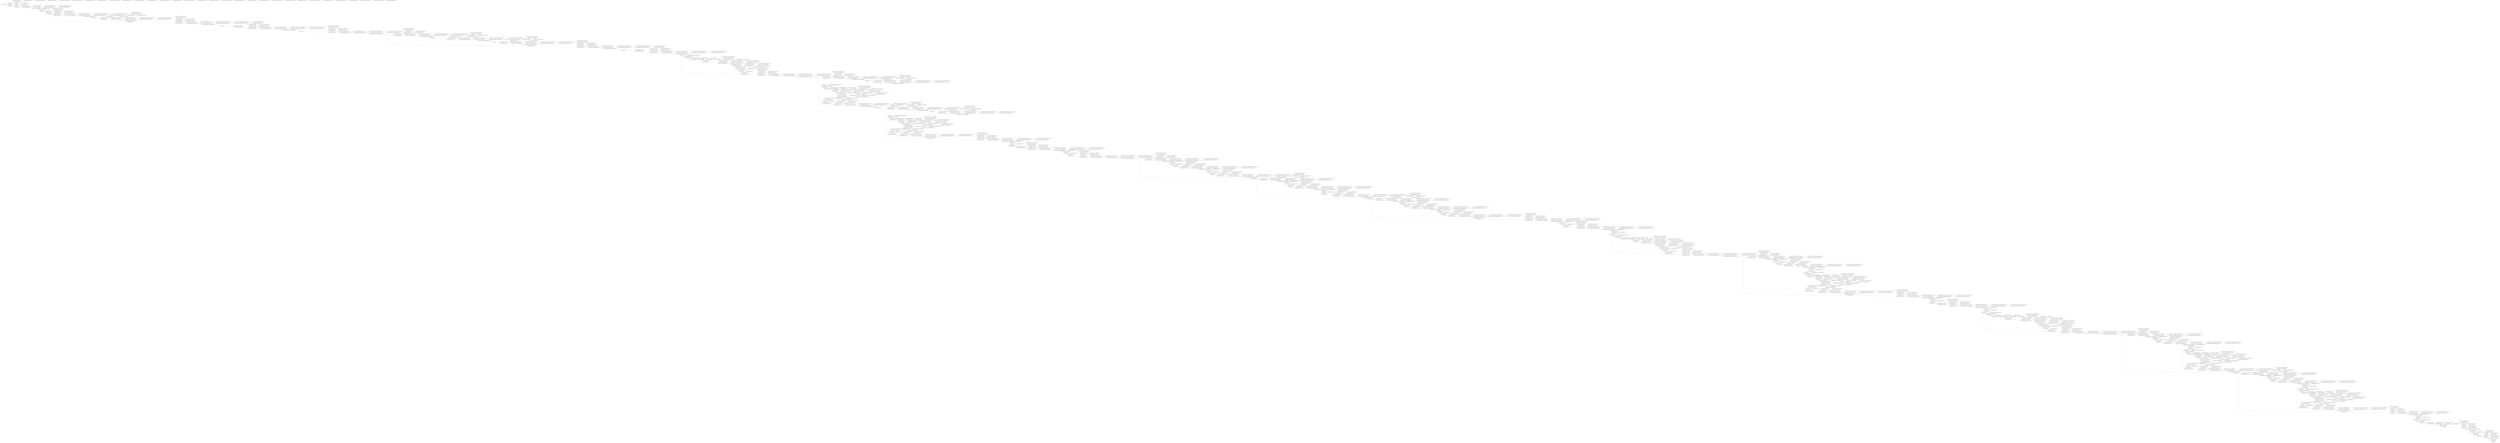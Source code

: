 strict digraph  {
self [op=Placeholder];
"MobilenetV3large/rescaling/Cast/x" [op=Const];
"MobilenetV3large/rescaling/Cast_1/x" [op=Const];
"MobilenetV3large/rescaling/mul" [op=Mul];
"MobilenetV3large/rescaling/add" [op=AddV2];
"MobilenetV3large/Conv/Sigmoid/ReadVariableOp/resource" [op=Placeholder];
"MobilenetV3large/Conv/Sigmoid/ReadVariableOp" [op=ReadVariableOp];
"MobilenetV3large/Conv/Sigmoid" [op=Sigmoid];
"MobilenetV3large/Conv/Round" [op=Round];
"MobilenetV3large/Conv/ReadVariableOp/resource" [op=Placeholder];
"MobilenetV3large/Conv/ReadVariableOp" [op=ReadVariableOp];
"MobilenetV3large/Conv/mul" [op=Mul];
"MobilenetV3large/Conv/Conv2D" [op=Conv2D];
"MobilenetV3large/Conv/BatchNorm/ReadVariableOp/resource" [op=Placeholder];
"MobilenetV3large/Conv/BatchNorm/ReadVariableOp" [op=ReadVariableOp];
"MobilenetV3large/Conv/BatchNorm/ReadVariableOp_1/resource" [op=Placeholder];
"MobilenetV3large/Conv/BatchNorm/ReadVariableOp_1" [op=ReadVariableOp];
"MobilenetV3large/Conv/BatchNorm/FusedBatchNormV3/ReadVariableOp/resource" [op=Placeholder];
"MobilenetV3large/Conv/BatchNorm/FusedBatchNormV3/ReadVariableOp" [op=ReadVariableOp];
"MobilenetV3large/Conv/BatchNorm/FusedBatchNormV3/ReadVariableOp_1/resource" [op=Placeholder];
"MobilenetV3large/Conv/BatchNorm/FusedBatchNormV3/ReadVariableOp_1" [op=ReadVariableOp];
"MobilenetV3large/Conv/BatchNorm/FusedBatchNormV3" [op=FusedBatchNormV3];
"MobilenetV3large/tf_op_layer_AddV2/AddV2/y" [op=Const];
"MobilenetV3large/tf_op_layer_AddV2/AddV2" [op=AddV2];
"MobilenetV3large/re_lu/Relu6" [op=Relu6];
"MobilenetV3large/tf_op_layer_Mul/Mul/y" [op=Const];
"MobilenetV3large/tf_op_layer_Mul/Mul" [op=Mul];
"MobilenetV3large/multiply/mul" [op=Mul];
"MobilenetV3large/expanded_conv/depthwise/Sigmoid/ReadVariableOp/resource" [op=Placeholder];
"MobilenetV3large/expanded_conv/depthwise/Sigmoid/ReadVariableOp" [op=ReadVariableOp];
"MobilenetV3large/expanded_conv/depthwise/Sigmoid" [op=Sigmoid];
"MobilenetV3large/expanded_conv/depthwise/Round" [op=Round];
"MobilenetV3large/expanded_conv/depthwise/ReadVariableOp/resource" [op=Placeholder];
"MobilenetV3large/expanded_conv/depthwise/ReadVariableOp" [op=ReadVariableOp];
"MobilenetV3large/expanded_conv/depthwise/mul" [op=Mul];
"MobilenetV3large/expanded_conv/depthwise/depthwise/Shape" [op=Const];
"MobilenetV3large/expanded_conv/depthwise/depthwise/dilation_rate" [op=Const];
"MobilenetV3large/expanded_conv/depthwise/depthwise" [op=DepthwiseConv2dNative];
"MobilenetV3large/expanded_conv/depthwise/BatchNorm/ReadVariableOp/resource" [op=Placeholder];
"MobilenetV3large/expanded_conv/depthwise/BatchNorm/ReadVariableOp" [op=ReadVariableOp];
"MobilenetV3large/expanded_conv/depthwise/BatchNorm/ReadVariableOp_1/resource" [op=Placeholder];
"MobilenetV3large/expanded_conv/depthwise/BatchNorm/ReadVariableOp_1" [op=ReadVariableOp];
"MobilenetV3large/expanded_conv/depthwise/BatchNorm/FusedBatchNormV3/ReadVariableOp/resource" [op=Placeholder];
"MobilenetV3large/expanded_conv/depthwise/BatchNorm/FusedBatchNormV3/ReadVariableOp" [op=ReadVariableOp];
"MobilenetV3large/expanded_conv/depthwise/BatchNorm/FusedBatchNormV3/ReadVariableOp_1/resource" [op=Placeholder];
"MobilenetV3large/expanded_conv/depthwise/BatchNorm/FusedBatchNormV3/ReadVariableOp_1" [op=ReadVariableOp];
"MobilenetV3large/expanded_conv/depthwise/BatchNorm/FusedBatchNormV3" [op=FusedBatchNormV3];
"MobilenetV3large/re_lu_1/Relu" [op=Relu];
"MobilenetV3large/expanded_conv/project/Sigmoid/ReadVariableOp/resource" [op=Placeholder];
"MobilenetV3large/expanded_conv/project/Sigmoid/ReadVariableOp" [op=ReadVariableOp];
"MobilenetV3large/expanded_conv/project/Sigmoid" [op=Sigmoid];
"MobilenetV3large/expanded_conv/project/Round" [op=Round];
"MobilenetV3large/expanded_conv/project/ReadVariableOp/resource" [op=Placeholder];
"MobilenetV3large/expanded_conv/project/ReadVariableOp" [op=ReadVariableOp];
"MobilenetV3large/expanded_conv/project/mul" [op=Mul];
"MobilenetV3large/expanded_conv/project/Conv2D" [op=Conv2D];
"MobilenetV3large/expanded_conv/project/BatchNorm/ReadVariableOp/resource" [op=Placeholder];
"MobilenetV3large/expanded_conv/project/BatchNorm/ReadVariableOp" [op=ReadVariableOp];
"MobilenetV3large/expanded_conv/project/BatchNorm/ReadVariableOp_1/resource" [op=Placeholder];
"MobilenetV3large/expanded_conv/project/BatchNorm/ReadVariableOp_1" [op=ReadVariableOp];
"MobilenetV3large/expanded_conv/project/BatchNorm/FusedBatchNormV3/ReadVariableOp/resource" [op=Placeholder];
"MobilenetV3large/expanded_conv/project/BatchNorm/FusedBatchNormV3/ReadVariableOp" [op=ReadVariableOp];
"MobilenetV3large/expanded_conv/project/BatchNorm/FusedBatchNormV3/ReadVariableOp_1/resource" [op=Placeholder];
"MobilenetV3large/expanded_conv/project/BatchNorm/FusedBatchNormV3/ReadVariableOp_1" [op=ReadVariableOp];
"MobilenetV3large/expanded_conv/project/BatchNorm/FusedBatchNormV3" [op=FusedBatchNormV3];
"MobilenetV3large/expanded_conv/Add/add" [op=AddV2];
"MobilenetV3large/expanded_conv_1/expand/Sigmoid/ReadVariableOp/resource" [op=Placeholder];
"MobilenetV3large/expanded_conv_1/expand/Sigmoid/ReadVariableOp" [op=ReadVariableOp];
"MobilenetV3large/expanded_conv_1/expand/Sigmoid" [op=Sigmoid];
"MobilenetV3large/expanded_conv_1/expand/Round" [op=Round];
"MobilenetV3large/expanded_conv_1/expand/ReadVariableOp/resource" [op=Placeholder];
"MobilenetV3large/expanded_conv_1/expand/ReadVariableOp" [op=ReadVariableOp];
"MobilenetV3large/expanded_conv_1/expand/mul" [op=Mul];
"MobilenetV3large/expanded_conv_1/expand/Conv2D" [op=Conv2D];
"MobilenetV3large/expanded_conv_1/expand/BatchNorm/ReadVariableOp/resource" [op=Placeholder];
"MobilenetV3large/expanded_conv_1/expand/BatchNorm/ReadVariableOp" [op=ReadVariableOp];
"MobilenetV3large/expanded_conv_1/expand/BatchNorm/ReadVariableOp_1/resource" [op=Placeholder];
"MobilenetV3large/expanded_conv_1/expand/BatchNorm/ReadVariableOp_1" [op=ReadVariableOp];
"MobilenetV3large/expanded_conv_1/expand/BatchNorm/FusedBatchNormV3/ReadVariableOp/resource" [op=Placeholder];
"MobilenetV3large/expanded_conv_1/expand/BatchNorm/FusedBatchNormV3/ReadVariableOp" [op=ReadVariableOp];
"MobilenetV3large/expanded_conv_1/expand/BatchNorm/FusedBatchNormV3/ReadVariableOp_1/resource" [op=Placeholder];
"MobilenetV3large/expanded_conv_1/expand/BatchNorm/FusedBatchNormV3/ReadVariableOp_1" [op=ReadVariableOp];
"MobilenetV3large/expanded_conv_1/expand/BatchNorm/FusedBatchNormV3" [op=FusedBatchNormV3];
"MobilenetV3large/re_lu_2/Relu" [op=Relu];
"MobilenetV3large/expanded_conv_1/depthwise/pad/Pad/paddings" [op=Const];
"MobilenetV3large/expanded_conv_1/depthwise/pad/Pad" [op=Pad];
"MobilenetV3large/expanded_conv_1/depthwise/Sigmoid/ReadVariableOp/resource" [op=Placeholder];
"MobilenetV3large/expanded_conv_1/depthwise/Sigmoid/ReadVariableOp" [op=ReadVariableOp];
"MobilenetV3large/expanded_conv_1/depthwise/Sigmoid" [op=Sigmoid];
"MobilenetV3large/expanded_conv_1/depthwise/Round" [op=Round];
"MobilenetV3large/expanded_conv_1/depthwise/ReadVariableOp/resource" [op=Placeholder];
"MobilenetV3large/expanded_conv_1/depthwise/ReadVariableOp" [op=ReadVariableOp];
"MobilenetV3large/expanded_conv_1/depthwise/mul" [op=Mul];
"MobilenetV3large/expanded_conv_1/depthwise/depthwise/Shape" [op=Const];
"MobilenetV3large/expanded_conv_1/depthwise/depthwise/dilation_rate" [op=Const];
"MobilenetV3large/expanded_conv_1/depthwise/depthwise" [op=DepthwiseConv2dNative];
"MobilenetV3large/expanded_conv_1/depthwise/BatchNorm/ReadVariableOp/resource" [op=Placeholder];
"MobilenetV3large/expanded_conv_1/depthwise/BatchNorm/ReadVariableOp" [op=ReadVariableOp];
"MobilenetV3large/expanded_conv_1/depthwise/BatchNorm/ReadVariableOp_1/resource" [op=Placeholder];
"MobilenetV3large/expanded_conv_1/depthwise/BatchNorm/ReadVariableOp_1" [op=ReadVariableOp];
"MobilenetV3large/expanded_conv_1/depthwise/BatchNorm/FusedBatchNormV3/ReadVariableOp/resource" [op=Placeholder];
"MobilenetV3large/expanded_conv_1/depthwise/BatchNorm/FusedBatchNormV3/ReadVariableOp" [op=ReadVariableOp];
"MobilenetV3large/expanded_conv_1/depthwise/BatchNorm/FusedBatchNormV3/ReadVariableOp_1/resource" [op=Placeholder];
"MobilenetV3large/expanded_conv_1/depthwise/BatchNorm/FusedBatchNormV3/ReadVariableOp_1" [op=ReadVariableOp];
"MobilenetV3large/expanded_conv_1/depthwise/BatchNorm/FusedBatchNormV3" [op=FusedBatchNormV3];
"MobilenetV3large/re_lu_3/Relu" [op=Relu];
"MobilenetV3large/expanded_conv_1/project/Sigmoid/ReadVariableOp/resource" [op=Placeholder];
"MobilenetV3large/expanded_conv_1/project/Sigmoid/ReadVariableOp" [op=ReadVariableOp];
"MobilenetV3large/expanded_conv_1/project/Sigmoid" [op=Sigmoid];
"MobilenetV3large/expanded_conv_1/project/Round" [op=Round];
"MobilenetV3large/expanded_conv_1/project/ReadVariableOp/resource" [op=Placeholder];
"MobilenetV3large/expanded_conv_1/project/ReadVariableOp" [op=ReadVariableOp];
"MobilenetV3large/expanded_conv_1/project/mul" [op=Mul];
"MobilenetV3large/expanded_conv_1/project/Conv2D" [op=Conv2D];
"MobilenetV3large/expanded_conv_1/project/BatchNorm/ReadVariableOp/resource" [op=Placeholder];
"MobilenetV3large/expanded_conv_1/project/BatchNorm/ReadVariableOp" [op=ReadVariableOp];
"MobilenetV3large/expanded_conv_1/project/BatchNorm/ReadVariableOp_1/resource" [op=Placeholder];
"MobilenetV3large/expanded_conv_1/project/BatchNorm/ReadVariableOp_1" [op=ReadVariableOp];
"MobilenetV3large/expanded_conv_1/project/BatchNorm/FusedBatchNormV3/ReadVariableOp/resource" [op=Placeholder];
"MobilenetV3large/expanded_conv_1/project/BatchNorm/FusedBatchNormV3/ReadVariableOp" [op=ReadVariableOp];
"MobilenetV3large/expanded_conv_1/project/BatchNorm/FusedBatchNormV3/ReadVariableOp_1/resource" [op=Placeholder];
"MobilenetV3large/expanded_conv_1/project/BatchNorm/FusedBatchNormV3/ReadVariableOp_1" [op=ReadVariableOp];
"MobilenetV3large/expanded_conv_1/project/BatchNorm/FusedBatchNormV3" [op=FusedBatchNormV3];
"MobilenetV3large/expanded_conv_2/expand/Sigmoid/ReadVariableOp/resource" [op=Placeholder];
"MobilenetV3large/expanded_conv_2/expand/Sigmoid/ReadVariableOp" [op=ReadVariableOp];
"MobilenetV3large/expanded_conv_2/expand/Sigmoid" [op=Sigmoid];
"MobilenetV3large/expanded_conv_2/expand/Round" [op=Round];
"MobilenetV3large/expanded_conv_2/expand/ReadVariableOp/resource" [op=Placeholder];
"MobilenetV3large/expanded_conv_2/expand/ReadVariableOp" [op=ReadVariableOp];
"MobilenetV3large/expanded_conv_2/expand/mul" [op=Mul];
"MobilenetV3large/expanded_conv_2/expand/Conv2D" [op=Conv2D];
"MobilenetV3large/expanded_conv_2/expand/BatchNorm/ReadVariableOp/resource" [op=Placeholder];
"MobilenetV3large/expanded_conv_2/expand/BatchNorm/ReadVariableOp" [op=ReadVariableOp];
"MobilenetV3large/expanded_conv_2/expand/BatchNorm/ReadVariableOp_1/resource" [op=Placeholder];
"MobilenetV3large/expanded_conv_2/expand/BatchNorm/ReadVariableOp_1" [op=ReadVariableOp];
"MobilenetV3large/expanded_conv_2/expand/BatchNorm/FusedBatchNormV3/ReadVariableOp/resource" [op=Placeholder];
"MobilenetV3large/expanded_conv_2/expand/BatchNorm/FusedBatchNormV3/ReadVariableOp" [op=ReadVariableOp];
"MobilenetV3large/expanded_conv_2/expand/BatchNorm/FusedBatchNormV3/ReadVariableOp_1/resource" [op=Placeholder];
"MobilenetV3large/expanded_conv_2/expand/BatchNorm/FusedBatchNormV3/ReadVariableOp_1" [op=ReadVariableOp];
"MobilenetV3large/expanded_conv_2/expand/BatchNorm/FusedBatchNormV3" [op=FusedBatchNormV3];
"MobilenetV3large/re_lu_4/Relu" [op=Relu];
"MobilenetV3large/expanded_conv_2/depthwise/Sigmoid/ReadVariableOp/resource" [op=Placeholder];
"MobilenetV3large/expanded_conv_2/depthwise/Sigmoid/ReadVariableOp" [op=ReadVariableOp];
"MobilenetV3large/expanded_conv_2/depthwise/Sigmoid" [op=Sigmoid];
"MobilenetV3large/expanded_conv_2/depthwise/Round" [op=Round];
"MobilenetV3large/expanded_conv_2/depthwise/ReadVariableOp/resource" [op=Placeholder];
"MobilenetV3large/expanded_conv_2/depthwise/ReadVariableOp" [op=ReadVariableOp];
"MobilenetV3large/expanded_conv_2/depthwise/mul" [op=Mul];
"MobilenetV3large/expanded_conv_2/depthwise/depthwise/Shape" [op=Const];
"MobilenetV3large/expanded_conv_2/depthwise/depthwise/dilation_rate" [op=Const];
"MobilenetV3large/expanded_conv_2/depthwise/depthwise" [op=DepthwiseConv2dNative];
"MobilenetV3large/expanded_conv_2/depthwise/BatchNorm/ReadVariableOp/resource" [op=Placeholder];
"MobilenetV3large/expanded_conv_2/depthwise/BatchNorm/ReadVariableOp" [op=ReadVariableOp];
"MobilenetV3large/expanded_conv_2/depthwise/BatchNorm/ReadVariableOp_1/resource" [op=Placeholder];
"MobilenetV3large/expanded_conv_2/depthwise/BatchNorm/ReadVariableOp_1" [op=ReadVariableOp];
"MobilenetV3large/expanded_conv_2/depthwise/BatchNorm/FusedBatchNormV3/ReadVariableOp/resource" [op=Placeholder];
"MobilenetV3large/expanded_conv_2/depthwise/BatchNorm/FusedBatchNormV3/ReadVariableOp" [op=ReadVariableOp];
"MobilenetV3large/expanded_conv_2/depthwise/BatchNorm/FusedBatchNormV3/ReadVariableOp_1/resource" [op=Placeholder];
"MobilenetV3large/expanded_conv_2/depthwise/BatchNorm/FusedBatchNormV3/ReadVariableOp_1" [op=ReadVariableOp];
"MobilenetV3large/expanded_conv_2/depthwise/BatchNorm/FusedBatchNormV3" [op=FusedBatchNormV3];
"MobilenetV3large/re_lu_5/Relu" [op=Relu];
"MobilenetV3large/expanded_conv_2/project/Sigmoid/ReadVariableOp/resource" [op=Placeholder];
"MobilenetV3large/expanded_conv_2/project/Sigmoid/ReadVariableOp" [op=ReadVariableOp];
"MobilenetV3large/expanded_conv_2/project/Sigmoid" [op=Sigmoid];
"MobilenetV3large/expanded_conv_2/project/Round" [op=Round];
"MobilenetV3large/expanded_conv_2/project/ReadVariableOp/resource" [op=Placeholder];
"MobilenetV3large/expanded_conv_2/project/ReadVariableOp" [op=ReadVariableOp];
"MobilenetV3large/expanded_conv_2/project/mul" [op=Mul];
"MobilenetV3large/expanded_conv_2/project/Conv2D" [op=Conv2D];
"MobilenetV3large/expanded_conv_2/project/BatchNorm/ReadVariableOp/resource" [op=Placeholder];
"MobilenetV3large/expanded_conv_2/project/BatchNorm/ReadVariableOp" [op=ReadVariableOp];
"MobilenetV3large/expanded_conv_2/project/BatchNorm/ReadVariableOp_1/resource" [op=Placeholder];
"MobilenetV3large/expanded_conv_2/project/BatchNorm/ReadVariableOp_1" [op=ReadVariableOp];
"MobilenetV3large/expanded_conv_2/project/BatchNorm/FusedBatchNormV3/ReadVariableOp/resource" [op=Placeholder];
"MobilenetV3large/expanded_conv_2/project/BatchNorm/FusedBatchNormV3/ReadVariableOp" [op=ReadVariableOp];
"MobilenetV3large/expanded_conv_2/project/BatchNorm/FusedBatchNormV3/ReadVariableOp_1/resource" [op=Placeholder];
"MobilenetV3large/expanded_conv_2/project/BatchNorm/FusedBatchNormV3/ReadVariableOp_1" [op=ReadVariableOp];
"MobilenetV3large/expanded_conv_2/project/BatchNorm/FusedBatchNormV3" [op=FusedBatchNormV3];
"MobilenetV3large/expanded_conv_2/Add/add" [op=AddV2];
"MobilenetV3large/expanded_conv_3/expand/Sigmoid/ReadVariableOp/resource" [op=Placeholder];
"MobilenetV3large/expanded_conv_3/expand/Sigmoid/ReadVariableOp" [op=ReadVariableOp];
"MobilenetV3large/expanded_conv_3/expand/Sigmoid" [op=Sigmoid];
"MobilenetV3large/expanded_conv_3/expand/Round" [op=Round];
"MobilenetV3large/expanded_conv_3/expand/ReadVariableOp/resource" [op=Placeholder];
"MobilenetV3large/expanded_conv_3/expand/ReadVariableOp" [op=ReadVariableOp];
"MobilenetV3large/expanded_conv_3/expand/mul" [op=Mul];
"MobilenetV3large/expanded_conv_3/expand/Conv2D" [op=Conv2D];
"MobilenetV3large/expanded_conv_3/expand/BatchNorm/ReadVariableOp/resource" [op=Placeholder];
"MobilenetV3large/expanded_conv_3/expand/BatchNorm/ReadVariableOp" [op=ReadVariableOp];
"MobilenetV3large/expanded_conv_3/expand/BatchNorm/ReadVariableOp_1/resource" [op=Placeholder];
"MobilenetV3large/expanded_conv_3/expand/BatchNorm/ReadVariableOp_1" [op=ReadVariableOp];
"MobilenetV3large/expanded_conv_3/expand/BatchNorm/FusedBatchNormV3/ReadVariableOp/resource" [op=Placeholder];
"MobilenetV3large/expanded_conv_3/expand/BatchNorm/FusedBatchNormV3/ReadVariableOp" [op=ReadVariableOp];
"MobilenetV3large/expanded_conv_3/expand/BatchNorm/FusedBatchNormV3/ReadVariableOp_1/resource" [op=Placeholder];
"MobilenetV3large/expanded_conv_3/expand/BatchNorm/FusedBatchNormV3/ReadVariableOp_1" [op=ReadVariableOp];
"MobilenetV3large/expanded_conv_3/expand/BatchNorm/FusedBatchNormV3" [op=FusedBatchNormV3];
"MobilenetV3large/re_lu_6/Relu" [op=Relu];
"MobilenetV3large/expanded_conv_3/depthwise/pad/Pad/paddings" [op=Const];
"MobilenetV3large/expanded_conv_3/depthwise/pad/Pad" [op=Pad];
"MobilenetV3large/expanded_conv_3/depthwise/Sigmoid/ReadVariableOp/resource" [op=Placeholder];
"MobilenetV3large/expanded_conv_3/depthwise/Sigmoid/ReadVariableOp" [op=ReadVariableOp];
"MobilenetV3large/expanded_conv_3/depthwise/Sigmoid" [op=Sigmoid];
"MobilenetV3large/expanded_conv_3/depthwise/Round" [op=Round];
"MobilenetV3large/expanded_conv_3/depthwise/ReadVariableOp/resource" [op=Placeholder];
"MobilenetV3large/expanded_conv_3/depthwise/ReadVariableOp" [op=ReadVariableOp];
"MobilenetV3large/expanded_conv_3/depthwise/mul" [op=Mul];
"MobilenetV3large/expanded_conv_3/depthwise/depthwise/Shape" [op=Const];
"MobilenetV3large/expanded_conv_3/depthwise/depthwise/dilation_rate" [op=Const];
"MobilenetV3large/expanded_conv_3/depthwise/depthwise" [op=DepthwiseConv2dNative];
"MobilenetV3large/expanded_conv_3/depthwise/BatchNorm/ReadVariableOp/resource" [op=Placeholder];
"MobilenetV3large/expanded_conv_3/depthwise/BatchNorm/ReadVariableOp" [op=ReadVariableOp];
"MobilenetV3large/expanded_conv_3/depthwise/BatchNorm/ReadVariableOp_1/resource" [op=Placeholder];
"MobilenetV3large/expanded_conv_3/depthwise/BatchNorm/ReadVariableOp_1" [op=ReadVariableOp];
"MobilenetV3large/expanded_conv_3/depthwise/BatchNorm/FusedBatchNormV3/ReadVariableOp/resource" [op=Placeholder];
"MobilenetV3large/expanded_conv_3/depthwise/BatchNorm/FusedBatchNormV3/ReadVariableOp" [op=ReadVariableOp];
"MobilenetV3large/expanded_conv_3/depthwise/BatchNorm/FusedBatchNormV3/ReadVariableOp_1/resource" [op=Placeholder];
"MobilenetV3large/expanded_conv_3/depthwise/BatchNorm/FusedBatchNormV3/ReadVariableOp_1" [op=ReadVariableOp];
"MobilenetV3large/expanded_conv_3/depthwise/BatchNorm/FusedBatchNormV3" [op=FusedBatchNormV3];
"MobilenetV3large/re_lu_7/Relu" [op=Relu];
"MobilenetV3large/expanded_conv_3/squeeze_excite/AvgPool/Mean/reduction_indices" [op=Const];
"MobilenetV3large/expanded_conv_3/squeeze_excite/AvgPool/Mean" [op=Mean];
"MobilenetV3large/reshape/Shape" [op=Shape];
"MobilenetV3large/reshape/strided_slice/stack" [op=Const];
"MobilenetV3large/reshape/strided_slice/stack_1" [op=Const];
"MobilenetV3large/reshape/strided_slice/stack_2" [op=Const];
"MobilenetV3large/reshape/strided_slice" [op=StridedSlice];
"MobilenetV3large/reshape/Reshape/shape/1" [op=Const];
"MobilenetV3large/reshape/Reshape/shape/2" [op=Const];
"MobilenetV3large/reshape/Reshape/shape/3" [op=Const];
"MobilenetV3large/reshape/Reshape/shape" [op=Pack];
"MobilenetV3large/reshape/Reshape" [op=Reshape];
"MobilenetV3large/expanded_conv_3/squeeze_excite/Conv/Sigmoid/ReadVariableOp/resource" [op=Placeholder];
"MobilenetV3large/expanded_conv_3/squeeze_excite/Conv/Sigmoid/ReadVariableOp" [op=ReadVariableOp];
"MobilenetV3large/expanded_conv_3/squeeze_excite/Conv/Sigmoid" [op=Sigmoid];
"MobilenetV3large/expanded_conv_3/squeeze_excite/Conv/Round" [op=Round];
"MobilenetV3large/expanded_conv_3/squeeze_excite/Conv/ReadVariableOp/resource" [op=Placeholder];
"MobilenetV3large/expanded_conv_3/squeeze_excite/Conv/ReadVariableOp" [op=ReadVariableOp];
"MobilenetV3large/expanded_conv_3/squeeze_excite/Conv/mul" [op=Mul];
"MobilenetV3large/expanded_conv_3/squeeze_excite/Conv/Conv2D" [op=Conv2D];
"MobilenetV3large/expanded_conv_3/squeeze_excite/Conv/BiasAdd/ReadVariableOp/resource" [op=Placeholder];
"MobilenetV3large/expanded_conv_3/squeeze_excite/Conv/BiasAdd/ReadVariableOp" [op=ReadVariableOp];
"MobilenetV3large/expanded_conv_3/squeeze_excite/Conv/BiasAdd" [op=BiasAdd];
"MobilenetV3large/expanded_conv_3/squeeze_excite/Relu/Relu" [op=Relu];
"MobilenetV3large/expanded_conv_3/squeeze_excite/Conv_1/Sigmoid/ReadVariableOp/resource" [op=Placeholder];
"MobilenetV3large/expanded_conv_3/squeeze_excite/Conv_1/Sigmoid/ReadVariableOp" [op=ReadVariableOp];
"MobilenetV3large/expanded_conv_3/squeeze_excite/Conv_1/Sigmoid" [op=Sigmoid];
"MobilenetV3large/expanded_conv_3/squeeze_excite/Conv_1/Round" [op=Round];
"MobilenetV3large/expanded_conv_3/squeeze_excite/Conv_1/ReadVariableOp/resource" [op=Placeholder];
"MobilenetV3large/expanded_conv_3/squeeze_excite/Conv_1/ReadVariableOp" [op=ReadVariableOp];
"MobilenetV3large/expanded_conv_3/squeeze_excite/Conv_1/mul" [op=Mul];
"MobilenetV3large/expanded_conv_3/squeeze_excite/Conv_1/Conv2D" [op=Conv2D];
"MobilenetV3large/expanded_conv_3/squeeze_excite/Conv_1/BiasAdd/ReadVariableOp/resource" [op=Placeholder];
"MobilenetV3large/expanded_conv_3/squeeze_excite/Conv_1/BiasAdd/ReadVariableOp" [op=ReadVariableOp];
"MobilenetV3large/expanded_conv_3/squeeze_excite/Conv_1/BiasAdd" [op=BiasAdd];
"MobilenetV3large/tf_op_layer_AddV2_1/AddV2_1/y" [op=Const];
"MobilenetV3large/tf_op_layer_AddV2_1/AddV2_1" [op=AddV2];
"MobilenetV3large/re_lu_8/Relu6" [op=Relu6];
"MobilenetV3large/tf_op_layer_Mul_1/Mul_1/y" [op=Const];
"MobilenetV3large/tf_op_layer_Mul_1/Mul_1" [op=Mul];
"MobilenetV3large/expanded_conv_3/squeeze_excite/Mul/mul" [op=Mul];
"MobilenetV3large/expanded_conv_3/project/Sigmoid/ReadVariableOp/resource" [op=Placeholder];
"MobilenetV3large/expanded_conv_3/project/Sigmoid/ReadVariableOp" [op=ReadVariableOp];
"MobilenetV3large/expanded_conv_3/project/Sigmoid" [op=Sigmoid];
"MobilenetV3large/expanded_conv_3/project/Round" [op=Round];
"MobilenetV3large/expanded_conv_3/project/ReadVariableOp/resource" [op=Placeholder];
"MobilenetV3large/expanded_conv_3/project/ReadVariableOp" [op=ReadVariableOp];
"MobilenetV3large/expanded_conv_3/project/mul" [op=Mul];
"MobilenetV3large/expanded_conv_3/project/Conv2D" [op=Conv2D];
"MobilenetV3large/expanded_conv_3/project/BatchNorm/ReadVariableOp/resource" [op=Placeholder];
"MobilenetV3large/expanded_conv_3/project/BatchNorm/ReadVariableOp" [op=ReadVariableOp];
"MobilenetV3large/expanded_conv_3/project/BatchNorm/ReadVariableOp_1/resource" [op=Placeholder];
"MobilenetV3large/expanded_conv_3/project/BatchNorm/ReadVariableOp_1" [op=ReadVariableOp];
"MobilenetV3large/expanded_conv_3/project/BatchNorm/FusedBatchNormV3/ReadVariableOp/resource" [op=Placeholder];
"MobilenetV3large/expanded_conv_3/project/BatchNorm/FusedBatchNormV3/ReadVariableOp" [op=ReadVariableOp];
"MobilenetV3large/expanded_conv_3/project/BatchNorm/FusedBatchNormV3/ReadVariableOp_1/resource" [op=Placeholder];
"MobilenetV3large/expanded_conv_3/project/BatchNorm/FusedBatchNormV3/ReadVariableOp_1" [op=ReadVariableOp];
"MobilenetV3large/expanded_conv_3/project/BatchNorm/FusedBatchNormV3" [op=FusedBatchNormV3];
"MobilenetV3large/expanded_conv_4/expand/Sigmoid/ReadVariableOp/resource" [op=Placeholder];
"MobilenetV3large/expanded_conv_4/expand/Sigmoid/ReadVariableOp" [op=ReadVariableOp];
"MobilenetV3large/expanded_conv_4/expand/Sigmoid" [op=Sigmoid];
"MobilenetV3large/expanded_conv_4/expand/Round" [op=Round];
"MobilenetV3large/expanded_conv_4/expand/ReadVariableOp/resource" [op=Placeholder];
"MobilenetV3large/expanded_conv_4/expand/ReadVariableOp" [op=ReadVariableOp];
"MobilenetV3large/expanded_conv_4/expand/mul" [op=Mul];
"MobilenetV3large/expanded_conv_4/expand/Conv2D" [op=Conv2D];
"MobilenetV3large/expanded_conv_4/expand/BatchNorm/ReadVariableOp/resource" [op=Placeholder];
"MobilenetV3large/expanded_conv_4/expand/BatchNorm/ReadVariableOp" [op=ReadVariableOp];
"MobilenetV3large/expanded_conv_4/expand/BatchNorm/ReadVariableOp_1/resource" [op=Placeholder];
"MobilenetV3large/expanded_conv_4/expand/BatchNorm/ReadVariableOp_1" [op=ReadVariableOp];
"MobilenetV3large/expanded_conv_4/expand/BatchNorm/FusedBatchNormV3/ReadVariableOp/resource" [op=Placeholder];
"MobilenetV3large/expanded_conv_4/expand/BatchNorm/FusedBatchNormV3/ReadVariableOp" [op=ReadVariableOp];
"MobilenetV3large/expanded_conv_4/expand/BatchNorm/FusedBatchNormV3/ReadVariableOp_1/resource" [op=Placeholder];
"MobilenetV3large/expanded_conv_4/expand/BatchNorm/FusedBatchNormV3/ReadVariableOp_1" [op=ReadVariableOp];
"MobilenetV3large/expanded_conv_4/expand/BatchNorm/FusedBatchNormV3" [op=FusedBatchNormV3];
"MobilenetV3large/re_lu_9/Relu" [op=Relu];
"MobilenetV3large/expanded_conv_4/depthwise/Sigmoid/ReadVariableOp/resource" [op=Placeholder];
"MobilenetV3large/expanded_conv_4/depthwise/Sigmoid/ReadVariableOp" [op=ReadVariableOp];
"MobilenetV3large/expanded_conv_4/depthwise/Sigmoid" [op=Sigmoid];
"MobilenetV3large/expanded_conv_4/depthwise/Round" [op=Round];
"MobilenetV3large/expanded_conv_4/depthwise/ReadVariableOp/resource" [op=Placeholder];
"MobilenetV3large/expanded_conv_4/depthwise/ReadVariableOp" [op=ReadVariableOp];
"MobilenetV3large/expanded_conv_4/depthwise/mul" [op=Mul];
"MobilenetV3large/expanded_conv_4/depthwise/depthwise/Shape" [op=Const];
"MobilenetV3large/expanded_conv_4/depthwise/depthwise/dilation_rate" [op=Const];
"MobilenetV3large/expanded_conv_4/depthwise/depthwise" [op=DepthwiseConv2dNative];
"MobilenetV3large/expanded_conv_4/depthwise/BatchNorm/ReadVariableOp/resource" [op=Placeholder];
"MobilenetV3large/expanded_conv_4/depthwise/BatchNorm/ReadVariableOp" [op=ReadVariableOp];
"MobilenetV3large/expanded_conv_4/depthwise/BatchNorm/ReadVariableOp_1/resource" [op=Placeholder];
"MobilenetV3large/expanded_conv_4/depthwise/BatchNorm/ReadVariableOp_1" [op=ReadVariableOp];
"MobilenetV3large/expanded_conv_4/depthwise/BatchNorm/FusedBatchNormV3/ReadVariableOp/resource" [op=Placeholder];
"MobilenetV3large/expanded_conv_4/depthwise/BatchNorm/FusedBatchNormV3/ReadVariableOp" [op=ReadVariableOp];
"MobilenetV3large/expanded_conv_4/depthwise/BatchNorm/FusedBatchNormV3/ReadVariableOp_1/resource" [op=Placeholder];
"MobilenetV3large/expanded_conv_4/depthwise/BatchNorm/FusedBatchNormV3/ReadVariableOp_1" [op=ReadVariableOp];
"MobilenetV3large/expanded_conv_4/depthwise/BatchNorm/FusedBatchNormV3" [op=FusedBatchNormV3];
"MobilenetV3large/re_lu_10/Relu" [op=Relu];
"MobilenetV3large/expanded_conv_4/squeeze_excite/AvgPool/Mean/reduction_indices" [op=Const];
"MobilenetV3large/expanded_conv_4/squeeze_excite/AvgPool/Mean" [op=Mean];
"MobilenetV3large/reshape_1/Shape" [op=Shape];
"MobilenetV3large/reshape_1/strided_slice/stack" [op=Const];
"MobilenetV3large/reshape_1/strided_slice/stack_1" [op=Const];
"MobilenetV3large/reshape_1/strided_slice/stack_2" [op=Const];
"MobilenetV3large/reshape_1/strided_slice" [op=StridedSlice];
"MobilenetV3large/reshape_1/Reshape/shape/1" [op=Const];
"MobilenetV3large/reshape_1/Reshape/shape/2" [op=Const];
"MobilenetV3large/reshape_1/Reshape/shape/3" [op=Const];
"MobilenetV3large/reshape_1/Reshape/shape" [op=Pack];
"MobilenetV3large/reshape_1/Reshape" [op=Reshape];
"MobilenetV3large/expanded_conv_4/squeeze_excite/Conv/Sigmoid/ReadVariableOp/resource" [op=Placeholder];
"MobilenetV3large/expanded_conv_4/squeeze_excite/Conv/Sigmoid/ReadVariableOp" [op=ReadVariableOp];
"MobilenetV3large/expanded_conv_4/squeeze_excite/Conv/Sigmoid" [op=Sigmoid];
"MobilenetV3large/expanded_conv_4/squeeze_excite/Conv/Round" [op=Round];
"MobilenetV3large/expanded_conv_4/squeeze_excite/Conv/ReadVariableOp/resource" [op=Placeholder];
"MobilenetV3large/expanded_conv_4/squeeze_excite/Conv/ReadVariableOp" [op=ReadVariableOp];
"MobilenetV3large/expanded_conv_4/squeeze_excite/Conv/mul" [op=Mul];
"MobilenetV3large/expanded_conv_4/squeeze_excite/Conv/Conv2D" [op=Conv2D];
"MobilenetV3large/expanded_conv_4/squeeze_excite/Conv/BiasAdd/ReadVariableOp/resource" [op=Placeholder];
"MobilenetV3large/expanded_conv_4/squeeze_excite/Conv/BiasAdd/ReadVariableOp" [op=ReadVariableOp];
"MobilenetV3large/expanded_conv_4/squeeze_excite/Conv/BiasAdd" [op=BiasAdd];
"MobilenetV3large/expanded_conv_4/squeeze_excite/Relu/Relu" [op=Relu];
"MobilenetV3large/expanded_conv_4/squeeze_excite/Conv_1/Sigmoid/ReadVariableOp/resource" [op=Placeholder];
"MobilenetV3large/expanded_conv_4/squeeze_excite/Conv_1/Sigmoid/ReadVariableOp" [op=ReadVariableOp];
"MobilenetV3large/expanded_conv_4/squeeze_excite/Conv_1/Sigmoid" [op=Sigmoid];
"MobilenetV3large/expanded_conv_4/squeeze_excite/Conv_1/Round" [op=Round];
"MobilenetV3large/expanded_conv_4/squeeze_excite/Conv_1/ReadVariableOp/resource" [op=Placeholder];
"MobilenetV3large/expanded_conv_4/squeeze_excite/Conv_1/ReadVariableOp" [op=ReadVariableOp];
"MobilenetV3large/expanded_conv_4/squeeze_excite/Conv_1/mul" [op=Mul];
"MobilenetV3large/expanded_conv_4/squeeze_excite/Conv_1/Conv2D" [op=Conv2D];
"MobilenetV3large/expanded_conv_4/squeeze_excite/Conv_1/BiasAdd/ReadVariableOp/resource" [op=Placeholder];
"MobilenetV3large/expanded_conv_4/squeeze_excite/Conv_1/BiasAdd/ReadVariableOp" [op=ReadVariableOp];
"MobilenetV3large/expanded_conv_4/squeeze_excite/Conv_1/BiasAdd" [op=BiasAdd];
"MobilenetV3large/tf_op_layer_AddV2_2/AddV2_2/y" [op=Const];
"MobilenetV3large/tf_op_layer_AddV2_2/AddV2_2" [op=AddV2];
"MobilenetV3large/re_lu_11/Relu6" [op=Relu6];
"MobilenetV3large/tf_op_layer_Mul_2/Mul_2/y" [op=Const];
"MobilenetV3large/tf_op_layer_Mul_2/Mul_2" [op=Mul];
"MobilenetV3large/expanded_conv_4/squeeze_excite/Mul/mul" [op=Mul];
"MobilenetV3large/expanded_conv_4/project/Sigmoid/ReadVariableOp/resource" [op=Placeholder];
"MobilenetV3large/expanded_conv_4/project/Sigmoid/ReadVariableOp" [op=ReadVariableOp];
"MobilenetV3large/expanded_conv_4/project/Sigmoid" [op=Sigmoid];
"MobilenetV3large/expanded_conv_4/project/Round" [op=Round];
"MobilenetV3large/expanded_conv_4/project/ReadVariableOp/resource" [op=Placeholder];
"MobilenetV3large/expanded_conv_4/project/ReadVariableOp" [op=ReadVariableOp];
"MobilenetV3large/expanded_conv_4/project/mul" [op=Mul];
"MobilenetV3large/expanded_conv_4/project/Conv2D" [op=Conv2D];
"MobilenetV3large/expanded_conv_4/project/BatchNorm/ReadVariableOp/resource" [op=Placeholder];
"MobilenetV3large/expanded_conv_4/project/BatchNorm/ReadVariableOp" [op=ReadVariableOp];
"MobilenetV3large/expanded_conv_4/project/BatchNorm/ReadVariableOp_1/resource" [op=Placeholder];
"MobilenetV3large/expanded_conv_4/project/BatchNorm/ReadVariableOp_1" [op=ReadVariableOp];
"MobilenetV3large/expanded_conv_4/project/BatchNorm/FusedBatchNormV3/ReadVariableOp/resource" [op=Placeholder];
"MobilenetV3large/expanded_conv_4/project/BatchNorm/FusedBatchNormV3/ReadVariableOp" [op=ReadVariableOp];
"MobilenetV3large/expanded_conv_4/project/BatchNorm/FusedBatchNormV3/ReadVariableOp_1/resource" [op=Placeholder];
"MobilenetV3large/expanded_conv_4/project/BatchNorm/FusedBatchNormV3/ReadVariableOp_1" [op=ReadVariableOp];
"MobilenetV3large/expanded_conv_4/project/BatchNorm/FusedBatchNormV3" [op=FusedBatchNormV3];
"MobilenetV3large/expanded_conv_4/Add/add" [op=AddV2];
"MobilenetV3large/expanded_conv_5/expand/Sigmoid/ReadVariableOp/resource" [op=Placeholder];
"MobilenetV3large/expanded_conv_5/expand/Sigmoid/ReadVariableOp" [op=ReadVariableOp];
"MobilenetV3large/expanded_conv_5/expand/Sigmoid" [op=Sigmoid];
"MobilenetV3large/expanded_conv_5/expand/Round" [op=Round];
"MobilenetV3large/expanded_conv_5/expand/ReadVariableOp/resource" [op=Placeholder];
"MobilenetV3large/expanded_conv_5/expand/ReadVariableOp" [op=ReadVariableOp];
"MobilenetV3large/expanded_conv_5/expand/mul" [op=Mul];
"MobilenetV3large/expanded_conv_5/expand/Conv2D" [op=Conv2D];
"MobilenetV3large/expanded_conv_5/expand/BatchNorm/ReadVariableOp/resource" [op=Placeholder];
"MobilenetV3large/expanded_conv_5/expand/BatchNorm/ReadVariableOp" [op=ReadVariableOp];
"MobilenetV3large/expanded_conv_5/expand/BatchNorm/ReadVariableOp_1/resource" [op=Placeholder];
"MobilenetV3large/expanded_conv_5/expand/BatchNorm/ReadVariableOp_1" [op=ReadVariableOp];
"MobilenetV3large/expanded_conv_5/expand/BatchNorm/FusedBatchNormV3/ReadVariableOp/resource" [op=Placeholder];
"MobilenetV3large/expanded_conv_5/expand/BatchNorm/FusedBatchNormV3/ReadVariableOp" [op=ReadVariableOp];
"MobilenetV3large/expanded_conv_5/expand/BatchNorm/FusedBatchNormV3/ReadVariableOp_1/resource" [op=Placeholder];
"MobilenetV3large/expanded_conv_5/expand/BatchNorm/FusedBatchNormV3/ReadVariableOp_1" [op=ReadVariableOp];
"MobilenetV3large/expanded_conv_5/expand/BatchNorm/FusedBatchNormV3" [op=FusedBatchNormV3];
"MobilenetV3large/re_lu_12/Relu" [op=Relu];
"MobilenetV3large/expanded_conv_5/depthwise/Sigmoid/ReadVariableOp/resource" [op=Placeholder];
"MobilenetV3large/expanded_conv_5/depthwise/Sigmoid/ReadVariableOp" [op=ReadVariableOp];
"MobilenetV3large/expanded_conv_5/depthwise/Sigmoid" [op=Sigmoid];
"MobilenetV3large/expanded_conv_5/depthwise/Round" [op=Round];
"MobilenetV3large/expanded_conv_5/depthwise/ReadVariableOp/resource" [op=Placeholder];
"MobilenetV3large/expanded_conv_5/depthwise/ReadVariableOp" [op=ReadVariableOp];
"MobilenetV3large/expanded_conv_5/depthwise/mul" [op=Mul];
"MobilenetV3large/expanded_conv_5/depthwise/depthwise/Shape" [op=Const];
"MobilenetV3large/expanded_conv_5/depthwise/depthwise/dilation_rate" [op=Const];
"MobilenetV3large/expanded_conv_5/depthwise/depthwise" [op=DepthwiseConv2dNative];
"MobilenetV3large/expanded_conv_5/depthwise/BatchNorm/ReadVariableOp/resource" [op=Placeholder];
"MobilenetV3large/expanded_conv_5/depthwise/BatchNorm/ReadVariableOp" [op=ReadVariableOp];
"MobilenetV3large/expanded_conv_5/depthwise/BatchNorm/ReadVariableOp_1/resource" [op=Placeholder];
"MobilenetV3large/expanded_conv_5/depthwise/BatchNorm/ReadVariableOp_1" [op=ReadVariableOp];
"MobilenetV3large/expanded_conv_5/depthwise/BatchNorm/FusedBatchNormV3/ReadVariableOp/resource" [op=Placeholder];
"MobilenetV3large/expanded_conv_5/depthwise/BatchNorm/FusedBatchNormV3/ReadVariableOp" [op=ReadVariableOp];
"MobilenetV3large/expanded_conv_5/depthwise/BatchNorm/FusedBatchNormV3/ReadVariableOp_1/resource" [op=Placeholder];
"MobilenetV3large/expanded_conv_5/depthwise/BatchNorm/FusedBatchNormV3/ReadVariableOp_1" [op=ReadVariableOp];
"MobilenetV3large/expanded_conv_5/depthwise/BatchNorm/FusedBatchNormV3" [op=FusedBatchNormV3];
"MobilenetV3large/re_lu_13/Relu" [op=Relu];
"MobilenetV3large/expanded_conv_5/squeeze_excite/AvgPool/Mean/reduction_indices" [op=Const];
"MobilenetV3large/expanded_conv_5/squeeze_excite/AvgPool/Mean" [op=Mean];
"MobilenetV3large/reshape_2/Shape" [op=Shape];
"MobilenetV3large/reshape_2/strided_slice/stack" [op=Const];
"MobilenetV3large/reshape_2/strided_slice/stack_1" [op=Const];
"MobilenetV3large/reshape_2/strided_slice/stack_2" [op=Const];
"MobilenetV3large/reshape_2/strided_slice" [op=StridedSlice];
"MobilenetV3large/reshape_2/Reshape/shape/1" [op=Const];
"MobilenetV3large/reshape_2/Reshape/shape/2" [op=Const];
"MobilenetV3large/reshape_2/Reshape/shape/3" [op=Const];
"MobilenetV3large/reshape_2/Reshape/shape" [op=Pack];
"MobilenetV3large/reshape_2/Reshape" [op=Reshape];
"MobilenetV3large/expanded_conv_5/squeeze_excite/Conv/Sigmoid/ReadVariableOp/resource" [op=Placeholder];
"MobilenetV3large/expanded_conv_5/squeeze_excite/Conv/Sigmoid/ReadVariableOp" [op=ReadVariableOp];
"MobilenetV3large/expanded_conv_5/squeeze_excite/Conv/Sigmoid" [op=Sigmoid];
"MobilenetV3large/expanded_conv_5/squeeze_excite/Conv/Round" [op=Round];
"MobilenetV3large/expanded_conv_5/squeeze_excite/Conv/ReadVariableOp/resource" [op=Placeholder];
"MobilenetV3large/expanded_conv_5/squeeze_excite/Conv/ReadVariableOp" [op=ReadVariableOp];
"MobilenetV3large/expanded_conv_5/squeeze_excite/Conv/mul" [op=Mul];
"MobilenetV3large/expanded_conv_5/squeeze_excite/Conv/Conv2D" [op=Conv2D];
"MobilenetV3large/expanded_conv_5/squeeze_excite/Conv/BiasAdd/ReadVariableOp/resource" [op=Placeholder];
"MobilenetV3large/expanded_conv_5/squeeze_excite/Conv/BiasAdd/ReadVariableOp" [op=ReadVariableOp];
"MobilenetV3large/expanded_conv_5/squeeze_excite/Conv/BiasAdd" [op=BiasAdd];
"MobilenetV3large/expanded_conv_5/squeeze_excite/Relu/Relu" [op=Relu];
"MobilenetV3large/expanded_conv_5/squeeze_excite/Conv_1/Sigmoid/ReadVariableOp/resource" [op=Placeholder];
"MobilenetV3large/expanded_conv_5/squeeze_excite/Conv_1/Sigmoid/ReadVariableOp" [op=ReadVariableOp];
"MobilenetV3large/expanded_conv_5/squeeze_excite/Conv_1/Sigmoid" [op=Sigmoid];
"MobilenetV3large/expanded_conv_5/squeeze_excite/Conv_1/Round" [op=Round];
"MobilenetV3large/expanded_conv_5/squeeze_excite/Conv_1/ReadVariableOp/resource" [op=Placeholder];
"MobilenetV3large/expanded_conv_5/squeeze_excite/Conv_1/ReadVariableOp" [op=ReadVariableOp];
"MobilenetV3large/expanded_conv_5/squeeze_excite/Conv_1/mul" [op=Mul];
"MobilenetV3large/expanded_conv_5/squeeze_excite/Conv_1/Conv2D" [op=Conv2D];
"MobilenetV3large/expanded_conv_5/squeeze_excite/Conv_1/BiasAdd/ReadVariableOp/resource" [op=Placeholder];
"MobilenetV3large/expanded_conv_5/squeeze_excite/Conv_1/BiasAdd/ReadVariableOp" [op=ReadVariableOp];
"MobilenetV3large/expanded_conv_5/squeeze_excite/Conv_1/BiasAdd" [op=BiasAdd];
"MobilenetV3large/tf_op_layer_AddV2_3/AddV2_3/y" [op=Const];
"MobilenetV3large/tf_op_layer_AddV2_3/AddV2_3" [op=AddV2];
"MobilenetV3large/re_lu_14/Relu6" [op=Relu6];
"MobilenetV3large/tf_op_layer_Mul_3/Mul_3/y" [op=Const];
"MobilenetV3large/tf_op_layer_Mul_3/Mul_3" [op=Mul];
"MobilenetV3large/expanded_conv_5/squeeze_excite/Mul/mul" [op=Mul];
"MobilenetV3large/expanded_conv_5/project/Sigmoid/ReadVariableOp/resource" [op=Placeholder];
"MobilenetV3large/expanded_conv_5/project/Sigmoid/ReadVariableOp" [op=ReadVariableOp];
"MobilenetV3large/expanded_conv_5/project/Sigmoid" [op=Sigmoid];
"MobilenetV3large/expanded_conv_5/project/Round" [op=Round];
"MobilenetV3large/expanded_conv_5/project/ReadVariableOp/resource" [op=Placeholder];
"MobilenetV3large/expanded_conv_5/project/ReadVariableOp" [op=ReadVariableOp];
"MobilenetV3large/expanded_conv_5/project/mul" [op=Mul];
"MobilenetV3large/expanded_conv_5/project/Conv2D" [op=Conv2D];
"MobilenetV3large/expanded_conv_5/project/BatchNorm/ReadVariableOp/resource" [op=Placeholder];
"MobilenetV3large/expanded_conv_5/project/BatchNorm/ReadVariableOp" [op=ReadVariableOp];
"MobilenetV3large/expanded_conv_5/project/BatchNorm/ReadVariableOp_1/resource" [op=Placeholder];
"MobilenetV3large/expanded_conv_5/project/BatchNorm/ReadVariableOp_1" [op=ReadVariableOp];
"MobilenetV3large/expanded_conv_5/project/BatchNorm/FusedBatchNormV3/ReadVariableOp/resource" [op=Placeholder];
"MobilenetV3large/expanded_conv_5/project/BatchNorm/FusedBatchNormV3/ReadVariableOp" [op=ReadVariableOp];
"MobilenetV3large/expanded_conv_5/project/BatchNorm/FusedBatchNormV3/ReadVariableOp_1/resource" [op=Placeholder];
"MobilenetV3large/expanded_conv_5/project/BatchNorm/FusedBatchNormV3/ReadVariableOp_1" [op=ReadVariableOp];
"MobilenetV3large/expanded_conv_5/project/BatchNorm/FusedBatchNormV3" [op=FusedBatchNormV3];
"MobilenetV3large/expanded_conv_5/Add/add" [op=AddV2];
"MobilenetV3large/expanded_conv_6/expand/Sigmoid/ReadVariableOp/resource" [op=Placeholder];
"MobilenetV3large/expanded_conv_6/expand/Sigmoid/ReadVariableOp" [op=ReadVariableOp];
"MobilenetV3large/expanded_conv_6/expand/Sigmoid" [op=Sigmoid];
"MobilenetV3large/expanded_conv_6/expand/Round" [op=Round];
"MobilenetV3large/expanded_conv_6/expand/ReadVariableOp/resource" [op=Placeholder];
"MobilenetV3large/expanded_conv_6/expand/ReadVariableOp" [op=ReadVariableOp];
"MobilenetV3large/expanded_conv_6/expand/mul" [op=Mul];
"MobilenetV3large/expanded_conv_6/expand/Conv2D" [op=Conv2D];
"MobilenetV3large/expanded_conv_6/expand/BatchNorm/ReadVariableOp/resource" [op=Placeholder];
"MobilenetV3large/expanded_conv_6/expand/BatchNorm/ReadVariableOp" [op=ReadVariableOp];
"MobilenetV3large/expanded_conv_6/expand/BatchNorm/ReadVariableOp_1/resource" [op=Placeholder];
"MobilenetV3large/expanded_conv_6/expand/BatchNorm/ReadVariableOp_1" [op=ReadVariableOp];
"MobilenetV3large/expanded_conv_6/expand/BatchNorm/FusedBatchNormV3/ReadVariableOp/resource" [op=Placeholder];
"MobilenetV3large/expanded_conv_6/expand/BatchNorm/FusedBatchNormV3/ReadVariableOp" [op=ReadVariableOp];
"MobilenetV3large/expanded_conv_6/expand/BatchNorm/FusedBatchNormV3/ReadVariableOp_1/resource" [op=Placeholder];
"MobilenetV3large/expanded_conv_6/expand/BatchNorm/FusedBatchNormV3/ReadVariableOp_1" [op=ReadVariableOp];
"MobilenetV3large/expanded_conv_6/expand/BatchNorm/FusedBatchNormV3" [op=FusedBatchNormV3];
"MobilenetV3large/tf_op_layer_AddV2_4/AddV2_4/y" [op=Const];
"MobilenetV3large/tf_op_layer_AddV2_4/AddV2_4" [op=AddV2];
"MobilenetV3large/re_lu_15/Relu6" [op=Relu6];
"MobilenetV3large/tf_op_layer_Mul_4/Mul_4/y" [op=Const];
"MobilenetV3large/tf_op_layer_Mul_4/Mul_4" [op=Mul];
"MobilenetV3large/multiply_1/mul" [op=Mul];
"MobilenetV3large/expanded_conv_6/depthwise/pad/Pad/paddings" [op=Const];
"MobilenetV3large/expanded_conv_6/depthwise/pad/Pad" [op=Pad];
"MobilenetV3large/expanded_conv_6/depthwise/Sigmoid/ReadVariableOp/resource" [op=Placeholder];
"MobilenetV3large/expanded_conv_6/depthwise/Sigmoid/ReadVariableOp" [op=ReadVariableOp];
"MobilenetV3large/expanded_conv_6/depthwise/Sigmoid" [op=Sigmoid];
"MobilenetV3large/expanded_conv_6/depthwise/Round" [op=Round];
"MobilenetV3large/expanded_conv_6/depthwise/ReadVariableOp/resource" [op=Placeholder];
"MobilenetV3large/expanded_conv_6/depthwise/ReadVariableOp" [op=ReadVariableOp];
"MobilenetV3large/expanded_conv_6/depthwise/mul" [op=Mul];
"MobilenetV3large/expanded_conv_6/depthwise/depthwise/Shape" [op=Const];
"MobilenetV3large/expanded_conv_6/depthwise/depthwise/dilation_rate" [op=Const];
"MobilenetV3large/expanded_conv_6/depthwise/depthwise" [op=DepthwiseConv2dNative];
"MobilenetV3large/expanded_conv_6/depthwise/BatchNorm/ReadVariableOp/resource" [op=Placeholder];
"MobilenetV3large/expanded_conv_6/depthwise/BatchNorm/ReadVariableOp" [op=ReadVariableOp];
"MobilenetV3large/expanded_conv_6/depthwise/BatchNorm/ReadVariableOp_1/resource" [op=Placeholder];
"MobilenetV3large/expanded_conv_6/depthwise/BatchNorm/ReadVariableOp_1" [op=ReadVariableOp];
"MobilenetV3large/expanded_conv_6/depthwise/BatchNorm/FusedBatchNormV3/ReadVariableOp/resource" [op=Placeholder];
"MobilenetV3large/expanded_conv_6/depthwise/BatchNorm/FusedBatchNormV3/ReadVariableOp" [op=ReadVariableOp];
"MobilenetV3large/expanded_conv_6/depthwise/BatchNorm/FusedBatchNormV3/ReadVariableOp_1/resource" [op=Placeholder];
"MobilenetV3large/expanded_conv_6/depthwise/BatchNorm/FusedBatchNormV3/ReadVariableOp_1" [op=ReadVariableOp];
"MobilenetV3large/expanded_conv_6/depthwise/BatchNorm/FusedBatchNormV3" [op=FusedBatchNormV3];
"MobilenetV3large/tf_op_layer_AddV2_5/AddV2_5/y" [op=Const];
"MobilenetV3large/tf_op_layer_AddV2_5/AddV2_5" [op=AddV2];
"MobilenetV3large/re_lu_16/Relu6" [op=Relu6];
"MobilenetV3large/tf_op_layer_Mul_5/Mul_5/y" [op=Const];
"MobilenetV3large/tf_op_layer_Mul_5/Mul_5" [op=Mul];
"MobilenetV3large/multiply_2/mul" [op=Mul];
"MobilenetV3large/expanded_conv_6/project/Sigmoid/ReadVariableOp/resource" [op=Placeholder];
"MobilenetV3large/expanded_conv_6/project/Sigmoid/ReadVariableOp" [op=ReadVariableOp];
"MobilenetV3large/expanded_conv_6/project/Sigmoid" [op=Sigmoid];
"MobilenetV3large/expanded_conv_6/project/Round" [op=Round];
"MobilenetV3large/expanded_conv_6/project/ReadVariableOp/resource" [op=Placeholder];
"MobilenetV3large/expanded_conv_6/project/ReadVariableOp" [op=ReadVariableOp];
"MobilenetV3large/expanded_conv_6/project/mul" [op=Mul];
"MobilenetV3large/expanded_conv_6/project/Conv2D" [op=Conv2D];
"MobilenetV3large/expanded_conv_6/project/BatchNorm/ReadVariableOp/resource" [op=Placeholder];
"MobilenetV3large/expanded_conv_6/project/BatchNorm/ReadVariableOp" [op=ReadVariableOp];
"MobilenetV3large/expanded_conv_6/project/BatchNorm/ReadVariableOp_1/resource" [op=Placeholder];
"MobilenetV3large/expanded_conv_6/project/BatchNorm/ReadVariableOp_1" [op=ReadVariableOp];
"MobilenetV3large/expanded_conv_6/project/BatchNorm/FusedBatchNormV3/ReadVariableOp/resource" [op=Placeholder];
"MobilenetV3large/expanded_conv_6/project/BatchNorm/FusedBatchNormV3/ReadVariableOp" [op=ReadVariableOp];
"MobilenetV3large/expanded_conv_6/project/BatchNorm/FusedBatchNormV3/ReadVariableOp_1/resource" [op=Placeholder];
"MobilenetV3large/expanded_conv_6/project/BatchNorm/FusedBatchNormV3/ReadVariableOp_1" [op=ReadVariableOp];
"MobilenetV3large/expanded_conv_6/project/BatchNorm/FusedBatchNormV3" [op=FusedBatchNormV3];
"MobilenetV3large/expanded_conv_7/expand/Sigmoid/ReadVariableOp/resource" [op=Placeholder];
"MobilenetV3large/expanded_conv_7/expand/Sigmoid/ReadVariableOp" [op=ReadVariableOp];
"MobilenetV3large/expanded_conv_7/expand/Sigmoid" [op=Sigmoid];
"MobilenetV3large/expanded_conv_7/expand/Round" [op=Round];
"MobilenetV3large/expanded_conv_7/expand/ReadVariableOp/resource" [op=Placeholder];
"MobilenetV3large/expanded_conv_7/expand/ReadVariableOp" [op=ReadVariableOp];
"MobilenetV3large/expanded_conv_7/expand/mul" [op=Mul];
"MobilenetV3large/expanded_conv_7/expand/Conv2D" [op=Conv2D];
"MobilenetV3large/expanded_conv_7/expand/BatchNorm/ReadVariableOp/resource" [op=Placeholder];
"MobilenetV3large/expanded_conv_7/expand/BatchNorm/ReadVariableOp" [op=ReadVariableOp];
"MobilenetV3large/expanded_conv_7/expand/BatchNorm/ReadVariableOp_1/resource" [op=Placeholder];
"MobilenetV3large/expanded_conv_7/expand/BatchNorm/ReadVariableOp_1" [op=ReadVariableOp];
"MobilenetV3large/expanded_conv_7/expand/BatchNorm/FusedBatchNormV3/ReadVariableOp/resource" [op=Placeholder];
"MobilenetV3large/expanded_conv_7/expand/BatchNorm/FusedBatchNormV3/ReadVariableOp" [op=ReadVariableOp];
"MobilenetV3large/expanded_conv_7/expand/BatchNorm/FusedBatchNormV3/ReadVariableOp_1/resource" [op=Placeholder];
"MobilenetV3large/expanded_conv_7/expand/BatchNorm/FusedBatchNormV3/ReadVariableOp_1" [op=ReadVariableOp];
"MobilenetV3large/expanded_conv_7/expand/BatchNorm/FusedBatchNormV3" [op=FusedBatchNormV3];
"MobilenetV3large/tf_op_layer_AddV2_6/AddV2_6/y" [op=Const];
"MobilenetV3large/tf_op_layer_AddV2_6/AddV2_6" [op=AddV2];
"MobilenetV3large/re_lu_17/Relu6" [op=Relu6];
"MobilenetV3large/tf_op_layer_Mul_6/Mul_6/y" [op=Const];
"MobilenetV3large/tf_op_layer_Mul_6/Mul_6" [op=Mul];
"MobilenetV3large/multiply_3/mul" [op=Mul];
"MobilenetV3large/expanded_conv_7/depthwise/Sigmoid/ReadVariableOp/resource" [op=Placeholder];
"MobilenetV3large/expanded_conv_7/depthwise/Sigmoid/ReadVariableOp" [op=ReadVariableOp];
"MobilenetV3large/expanded_conv_7/depthwise/Sigmoid" [op=Sigmoid];
"MobilenetV3large/expanded_conv_7/depthwise/Round" [op=Round];
"MobilenetV3large/expanded_conv_7/depthwise/ReadVariableOp/resource" [op=Placeholder];
"MobilenetV3large/expanded_conv_7/depthwise/ReadVariableOp" [op=ReadVariableOp];
"MobilenetV3large/expanded_conv_7/depthwise/mul" [op=Mul];
"MobilenetV3large/expanded_conv_7/depthwise/depthwise/Shape" [op=Const];
"MobilenetV3large/expanded_conv_7/depthwise/depthwise/dilation_rate" [op=Const];
"MobilenetV3large/expanded_conv_7/depthwise/depthwise" [op=DepthwiseConv2dNative];
"MobilenetV3large/expanded_conv_7/depthwise/BatchNorm/ReadVariableOp/resource" [op=Placeholder];
"MobilenetV3large/expanded_conv_7/depthwise/BatchNorm/ReadVariableOp" [op=ReadVariableOp];
"MobilenetV3large/expanded_conv_7/depthwise/BatchNorm/ReadVariableOp_1/resource" [op=Placeholder];
"MobilenetV3large/expanded_conv_7/depthwise/BatchNorm/ReadVariableOp_1" [op=ReadVariableOp];
"MobilenetV3large/expanded_conv_7/depthwise/BatchNorm/FusedBatchNormV3/ReadVariableOp/resource" [op=Placeholder];
"MobilenetV3large/expanded_conv_7/depthwise/BatchNorm/FusedBatchNormV3/ReadVariableOp" [op=ReadVariableOp];
"MobilenetV3large/expanded_conv_7/depthwise/BatchNorm/FusedBatchNormV3/ReadVariableOp_1/resource" [op=Placeholder];
"MobilenetV3large/expanded_conv_7/depthwise/BatchNorm/FusedBatchNormV3/ReadVariableOp_1" [op=ReadVariableOp];
"MobilenetV3large/expanded_conv_7/depthwise/BatchNorm/FusedBatchNormV3" [op=FusedBatchNormV3];
"MobilenetV3large/tf_op_layer_AddV2_7/AddV2_7/y" [op=Const];
"MobilenetV3large/tf_op_layer_AddV2_7/AddV2_7" [op=AddV2];
"MobilenetV3large/re_lu_18/Relu6" [op=Relu6];
"MobilenetV3large/tf_op_layer_Mul_7/Mul_7/y" [op=Const];
"MobilenetV3large/tf_op_layer_Mul_7/Mul_7" [op=Mul];
"MobilenetV3large/multiply_4/mul" [op=Mul];
"MobilenetV3large/expanded_conv_7/project/Sigmoid/ReadVariableOp/resource" [op=Placeholder];
"MobilenetV3large/expanded_conv_7/project/Sigmoid/ReadVariableOp" [op=ReadVariableOp];
"MobilenetV3large/expanded_conv_7/project/Sigmoid" [op=Sigmoid];
"MobilenetV3large/expanded_conv_7/project/Round" [op=Round];
"MobilenetV3large/expanded_conv_7/project/ReadVariableOp/resource" [op=Placeholder];
"MobilenetV3large/expanded_conv_7/project/ReadVariableOp" [op=ReadVariableOp];
"MobilenetV3large/expanded_conv_7/project/mul" [op=Mul];
"MobilenetV3large/expanded_conv_7/project/Conv2D" [op=Conv2D];
"MobilenetV3large/expanded_conv_7/project/BatchNorm/ReadVariableOp/resource" [op=Placeholder];
"MobilenetV3large/expanded_conv_7/project/BatchNorm/ReadVariableOp" [op=ReadVariableOp];
"MobilenetV3large/expanded_conv_7/project/BatchNorm/ReadVariableOp_1/resource" [op=Placeholder];
"MobilenetV3large/expanded_conv_7/project/BatchNorm/ReadVariableOp_1" [op=ReadVariableOp];
"MobilenetV3large/expanded_conv_7/project/BatchNorm/FusedBatchNormV3/ReadVariableOp/resource" [op=Placeholder];
"MobilenetV3large/expanded_conv_7/project/BatchNorm/FusedBatchNormV3/ReadVariableOp" [op=ReadVariableOp];
"MobilenetV3large/expanded_conv_7/project/BatchNorm/FusedBatchNormV3/ReadVariableOp_1/resource" [op=Placeholder];
"MobilenetV3large/expanded_conv_7/project/BatchNorm/FusedBatchNormV3/ReadVariableOp_1" [op=ReadVariableOp];
"MobilenetV3large/expanded_conv_7/project/BatchNorm/FusedBatchNormV3" [op=FusedBatchNormV3];
"MobilenetV3large/expanded_conv_7/Add/add" [op=AddV2];
"MobilenetV3large/expanded_conv_8/expand/Sigmoid/ReadVariableOp/resource" [op=Placeholder];
"MobilenetV3large/expanded_conv_8/expand/Sigmoid/ReadVariableOp" [op=ReadVariableOp];
"MobilenetV3large/expanded_conv_8/expand/Sigmoid" [op=Sigmoid];
"MobilenetV3large/expanded_conv_8/expand/Round" [op=Round];
"MobilenetV3large/expanded_conv_8/expand/ReadVariableOp/resource" [op=Placeholder];
"MobilenetV3large/expanded_conv_8/expand/ReadVariableOp" [op=ReadVariableOp];
"MobilenetV3large/expanded_conv_8/expand/mul" [op=Mul];
"MobilenetV3large/expanded_conv_8/expand/Conv2D" [op=Conv2D];
"MobilenetV3large/expanded_conv_8/expand/BatchNorm/ReadVariableOp/resource" [op=Placeholder];
"MobilenetV3large/expanded_conv_8/expand/BatchNorm/ReadVariableOp" [op=ReadVariableOp];
"MobilenetV3large/expanded_conv_8/expand/BatchNorm/ReadVariableOp_1/resource" [op=Placeholder];
"MobilenetV3large/expanded_conv_8/expand/BatchNorm/ReadVariableOp_1" [op=ReadVariableOp];
"MobilenetV3large/expanded_conv_8/expand/BatchNorm/FusedBatchNormV3/ReadVariableOp/resource" [op=Placeholder];
"MobilenetV3large/expanded_conv_8/expand/BatchNorm/FusedBatchNormV3/ReadVariableOp" [op=ReadVariableOp];
"MobilenetV3large/expanded_conv_8/expand/BatchNorm/FusedBatchNormV3/ReadVariableOp_1/resource" [op=Placeholder];
"MobilenetV3large/expanded_conv_8/expand/BatchNorm/FusedBatchNormV3/ReadVariableOp_1" [op=ReadVariableOp];
"MobilenetV3large/expanded_conv_8/expand/BatchNorm/FusedBatchNormV3" [op=FusedBatchNormV3];
"MobilenetV3large/tf_op_layer_AddV2_8/AddV2_8/y" [op=Const];
"MobilenetV3large/tf_op_layer_AddV2_8/AddV2_8" [op=AddV2];
"MobilenetV3large/re_lu_19/Relu6" [op=Relu6];
"MobilenetV3large/tf_op_layer_Mul_8/Mul_8/y" [op=Const];
"MobilenetV3large/tf_op_layer_Mul_8/Mul_8" [op=Mul];
"MobilenetV3large/multiply_5/mul" [op=Mul];
"MobilenetV3large/expanded_conv_8/depthwise/Sigmoid/ReadVariableOp/resource" [op=Placeholder];
"MobilenetV3large/expanded_conv_8/depthwise/Sigmoid/ReadVariableOp" [op=ReadVariableOp];
"MobilenetV3large/expanded_conv_8/depthwise/Sigmoid" [op=Sigmoid];
"MobilenetV3large/expanded_conv_8/depthwise/Round" [op=Round];
"MobilenetV3large/expanded_conv_8/depthwise/ReadVariableOp/resource" [op=Placeholder];
"MobilenetV3large/expanded_conv_8/depthwise/ReadVariableOp" [op=ReadVariableOp];
"MobilenetV3large/expanded_conv_8/depthwise/mul" [op=Mul];
"MobilenetV3large/expanded_conv_8/depthwise/depthwise/Shape" [op=Const];
"MobilenetV3large/expanded_conv_8/depthwise/depthwise/dilation_rate" [op=Const];
"MobilenetV3large/expanded_conv_8/depthwise/depthwise" [op=DepthwiseConv2dNative];
"MobilenetV3large/expanded_conv_8/depthwise/BatchNorm/ReadVariableOp/resource" [op=Placeholder];
"MobilenetV3large/expanded_conv_8/depthwise/BatchNorm/ReadVariableOp" [op=ReadVariableOp];
"MobilenetV3large/expanded_conv_8/depthwise/BatchNorm/ReadVariableOp_1/resource" [op=Placeholder];
"MobilenetV3large/expanded_conv_8/depthwise/BatchNorm/ReadVariableOp_1" [op=ReadVariableOp];
"MobilenetV3large/expanded_conv_8/depthwise/BatchNorm/FusedBatchNormV3/ReadVariableOp/resource" [op=Placeholder];
"MobilenetV3large/expanded_conv_8/depthwise/BatchNorm/FusedBatchNormV3/ReadVariableOp" [op=ReadVariableOp];
"MobilenetV3large/expanded_conv_8/depthwise/BatchNorm/FusedBatchNormV3/ReadVariableOp_1/resource" [op=Placeholder];
"MobilenetV3large/expanded_conv_8/depthwise/BatchNorm/FusedBatchNormV3/ReadVariableOp_1" [op=ReadVariableOp];
"MobilenetV3large/expanded_conv_8/depthwise/BatchNorm/FusedBatchNormV3" [op=FusedBatchNormV3];
"MobilenetV3large/tf_op_layer_AddV2_9/AddV2_9/y" [op=Const];
"MobilenetV3large/tf_op_layer_AddV2_9/AddV2_9" [op=AddV2];
"MobilenetV3large/re_lu_20/Relu6" [op=Relu6];
"MobilenetV3large/tf_op_layer_Mul_9/Mul_9/y" [op=Const];
"MobilenetV3large/tf_op_layer_Mul_9/Mul_9" [op=Mul];
"MobilenetV3large/multiply_6/mul" [op=Mul];
"MobilenetV3large/expanded_conv_8/project/Sigmoid/ReadVariableOp/resource" [op=Placeholder];
"MobilenetV3large/expanded_conv_8/project/Sigmoid/ReadVariableOp" [op=ReadVariableOp];
"MobilenetV3large/expanded_conv_8/project/Sigmoid" [op=Sigmoid];
"MobilenetV3large/expanded_conv_8/project/Round" [op=Round];
"MobilenetV3large/expanded_conv_8/project/ReadVariableOp/resource" [op=Placeholder];
"MobilenetV3large/expanded_conv_8/project/ReadVariableOp" [op=ReadVariableOp];
"MobilenetV3large/expanded_conv_8/project/mul" [op=Mul];
"MobilenetV3large/expanded_conv_8/project/Conv2D" [op=Conv2D];
"MobilenetV3large/expanded_conv_8/project/BatchNorm/ReadVariableOp/resource" [op=Placeholder];
"MobilenetV3large/expanded_conv_8/project/BatchNorm/ReadVariableOp" [op=ReadVariableOp];
"MobilenetV3large/expanded_conv_8/project/BatchNorm/ReadVariableOp_1/resource" [op=Placeholder];
"MobilenetV3large/expanded_conv_8/project/BatchNorm/ReadVariableOp_1" [op=ReadVariableOp];
"MobilenetV3large/expanded_conv_8/project/BatchNorm/FusedBatchNormV3/ReadVariableOp/resource" [op=Placeholder];
"MobilenetV3large/expanded_conv_8/project/BatchNorm/FusedBatchNormV3/ReadVariableOp" [op=ReadVariableOp];
"MobilenetV3large/expanded_conv_8/project/BatchNorm/FusedBatchNormV3/ReadVariableOp_1/resource" [op=Placeholder];
"MobilenetV3large/expanded_conv_8/project/BatchNorm/FusedBatchNormV3/ReadVariableOp_1" [op=ReadVariableOp];
"MobilenetV3large/expanded_conv_8/project/BatchNorm/FusedBatchNormV3" [op=FusedBatchNormV3];
"MobilenetV3large/expanded_conv_8/Add/add" [op=AddV2];
"MobilenetV3large/expanded_conv_9/expand/Sigmoid/ReadVariableOp/resource" [op=Placeholder];
"MobilenetV3large/expanded_conv_9/expand/Sigmoid/ReadVariableOp" [op=ReadVariableOp];
"MobilenetV3large/expanded_conv_9/expand/Sigmoid" [op=Sigmoid];
"MobilenetV3large/expanded_conv_9/expand/Round" [op=Round];
"MobilenetV3large/expanded_conv_9/expand/ReadVariableOp/resource" [op=Placeholder];
"MobilenetV3large/expanded_conv_9/expand/ReadVariableOp" [op=ReadVariableOp];
"MobilenetV3large/expanded_conv_9/expand/mul" [op=Mul];
"MobilenetV3large/expanded_conv_9/expand/Conv2D" [op=Conv2D];
"MobilenetV3large/expanded_conv_9/expand/BatchNorm/ReadVariableOp/resource" [op=Placeholder];
"MobilenetV3large/expanded_conv_9/expand/BatchNorm/ReadVariableOp" [op=ReadVariableOp];
"MobilenetV3large/expanded_conv_9/expand/BatchNorm/ReadVariableOp_1/resource" [op=Placeholder];
"MobilenetV3large/expanded_conv_9/expand/BatchNorm/ReadVariableOp_1" [op=ReadVariableOp];
"MobilenetV3large/expanded_conv_9/expand/BatchNorm/FusedBatchNormV3/ReadVariableOp/resource" [op=Placeholder];
"MobilenetV3large/expanded_conv_9/expand/BatchNorm/FusedBatchNormV3/ReadVariableOp" [op=ReadVariableOp];
"MobilenetV3large/expanded_conv_9/expand/BatchNorm/FusedBatchNormV3/ReadVariableOp_1/resource" [op=Placeholder];
"MobilenetV3large/expanded_conv_9/expand/BatchNorm/FusedBatchNormV3/ReadVariableOp_1" [op=ReadVariableOp];
"MobilenetV3large/expanded_conv_9/expand/BatchNorm/FusedBatchNormV3" [op=FusedBatchNormV3];
"MobilenetV3large/tf_op_layer_AddV2_10/AddV2_10/y" [op=Const];
"MobilenetV3large/tf_op_layer_AddV2_10/AddV2_10" [op=AddV2];
"MobilenetV3large/re_lu_21/Relu6" [op=Relu6];
"MobilenetV3large/tf_op_layer_Mul_10/Mul_10/y" [op=Const];
"MobilenetV3large/tf_op_layer_Mul_10/Mul_10" [op=Mul];
"MobilenetV3large/multiply_7/mul" [op=Mul];
"MobilenetV3large/expanded_conv_9/depthwise/Sigmoid/ReadVariableOp/resource" [op=Placeholder];
"MobilenetV3large/expanded_conv_9/depthwise/Sigmoid/ReadVariableOp" [op=ReadVariableOp];
"MobilenetV3large/expanded_conv_9/depthwise/Sigmoid" [op=Sigmoid];
"MobilenetV3large/expanded_conv_9/depthwise/Round" [op=Round];
"MobilenetV3large/expanded_conv_9/depthwise/ReadVariableOp/resource" [op=Placeholder];
"MobilenetV3large/expanded_conv_9/depthwise/ReadVariableOp" [op=ReadVariableOp];
"MobilenetV3large/expanded_conv_9/depthwise/mul" [op=Mul];
"MobilenetV3large/expanded_conv_9/depthwise/depthwise/Shape" [op=Const];
"MobilenetV3large/expanded_conv_9/depthwise/depthwise/dilation_rate" [op=Const];
"MobilenetV3large/expanded_conv_9/depthwise/depthwise" [op=DepthwiseConv2dNative];
"MobilenetV3large/expanded_conv_9/depthwise/BatchNorm/ReadVariableOp/resource" [op=Placeholder];
"MobilenetV3large/expanded_conv_9/depthwise/BatchNorm/ReadVariableOp" [op=ReadVariableOp];
"MobilenetV3large/expanded_conv_9/depthwise/BatchNorm/ReadVariableOp_1/resource" [op=Placeholder];
"MobilenetV3large/expanded_conv_9/depthwise/BatchNorm/ReadVariableOp_1" [op=ReadVariableOp];
"MobilenetV3large/expanded_conv_9/depthwise/BatchNorm/FusedBatchNormV3/ReadVariableOp/resource" [op=Placeholder];
"MobilenetV3large/expanded_conv_9/depthwise/BatchNorm/FusedBatchNormV3/ReadVariableOp" [op=ReadVariableOp];
"MobilenetV3large/expanded_conv_9/depthwise/BatchNorm/FusedBatchNormV3/ReadVariableOp_1/resource" [op=Placeholder];
"MobilenetV3large/expanded_conv_9/depthwise/BatchNorm/FusedBatchNormV3/ReadVariableOp_1" [op=ReadVariableOp];
"MobilenetV3large/expanded_conv_9/depthwise/BatchNorm/FusedBatchNormV3" [op=FusedBatchNormV3];
"MobilenetV3large/tf_op_layer_AddV2_11/AddV2_11/y" [op=Const];
"MobilenetV3large/tf_op_layer_AddV2_11/AddV2_11" [op=AddV2];
"MobilenetV3large/re_lu_22/Relu6" [op=Relu6];
"MobilenetV3large/tf_op_layer_Mul_11/Mul_11/y" [op=Const];
"MobilenetV3large/tf_op_layer_Mul_11/Mul_11" [op=Mul];
"MobilenetV3large/multiply_8/mul" [op=Mul];
"MobilenetV3large/expanded_conv_9/project/Sigmoid/ReadVariableOp/resource" [op=Placeholder];
"MobilenetV3large/expanded_conv_9/project/Sigmoid/ReadVariableOp" [op=ReadVariableOp];
"MobilenetV3large/expanded_conv_9/project/Sigmoid" [op=Sigmoid];
"MobilenetV3large/expanded_conv_9/project/Round" [op=Round];
"MobilenetV3large/expanded_conv_9/project/ReadVariableOp/resource" [op=Placeholder];
"MobilenetV3large/expanded_conv_9/project/ReadVariableOp" [op=ReadVariableOp];
"MobilenetV3large/expanded_conv_9/project/mul" [op=Mul];
"MobilenetV3large/expanded_conv_9/project/Conv2D" [op=Conv2D];
"MobilenetV3large/expanded_conv_9/project/BatchNorm/ReadVariableOp/resource" [op=Placeholder];
"MobilenetV3large/expanded_conv_9/project/BatchNorm/ReadVariableOp" [op=ReadVariableOp];
"MobilenetV3large/expanded_conv_9/project/BatchNorm/ReadVariableOp_1/resource" [op=Placeholder];
"MobilenetV3large/expanded_conv_9/project/BatchNorm/ReadVariableOp_1" [op=ReadVariableOp];
"MobilenetV3large/expanded_conv_9/project/BatchNorm/FusedBatchNormV3/ReadVariableOp/resource" [op=Placeholder];
"MobilenetV3large/expanded_conv_9/project/BatchNorm/FusedBatchNormV3/ReadVariableOp" [op=ReadVariableOp];
"MobilenetV3large/expanded_conv_9/project/BatchNorm/FusedBatchNormV3/ReadVariableOp_1/resource" [op=Placeholder];
"MobilenetV3large/expanded_conv_9/project/BatchNorm/FusedBatchNormV3/ReadVariableOp_1" [op=ReadVariableOp];
"MobilenetV3large/expanded_conv_9/project/BatchNorm/FusedBatchNormV3" [op=FusedBatchNormV3];
"MobilenetV3large/expanded_conv_9/Add/add" [op=AddV2];
"MobilenetV3large/expanded_conv_10/expand/Sigmoid/ReadVariableOp/resource" [op=Placeholder];
"MobilenetV3large/expanded_conv_10/expand/Sigmoid/ReadVariableOp" [op=ReadVariableOp];
"MobilenetV3large/expanded_conv_10/expand/Sigmoid" [op=Sigmoid];
"MobilenetV3large/expanded_conv_10/expand/Round" [op=Round];
"MobilenetV3large/expanded_conv_10/expand/ReadVariableOp/resource" [op=Placeholder];
"MobilenetV3large/expanded_conv_10/expand/ReadVariableOp" [op=ReadVariableOp];
"MobilenetV3large/expanded_conv_10/expand/mul" [op=Mul];
"MobilenetV3large/expanded_conv_10/expand/Conv2D" [op=Conv2D];
"MobilenetV3large/expanded_conv_10/expand/BatchNorm/ReadVariableOp/resource" [op=Placeholder];
"MobilenetV3large/expanded_conv_10/expand/BatchNorm/ReadVariableOp" [op=ReadVariableOp];
"MobilenetV3large/expanded_conv_10/expand/BatchNorm/ReadVariableOp_1/resource" [op=Placeholder];
"MobilenetV3large/expanded_conv_10/expand/BatchNorm/ReadVariableOp_1" [op=ReadVariableOp];
"MobilenetV3large/expanded_conv_10/expand/BatchNorm/FusedBatchNormV3/ReadVariableOp/resource" [op=Placeholder];
"MobilenetV3large/expanded_conv_10/expand/BatchNorm/FusedBatchNormV3/ReadVariableOp" [op=ReadVariableOp];
"MobilenetV3large/expanded_conv_10/expand/BatchNorm/FusedBatchNormV3/ReadVariableOp_1/resource" [op=Placeholder];
"MobilenetV3large/expanded_conv_10/expand/BatchNorm/FusedBatchNormV3/ReadVariableOp_1" [op=ReadVariableOp];
"MobilenetV3large/expanded_conv_10/expand/BatchNorm/FusedBatchNormV3" [op=FusedBatchNormV3];
"MobilenetV3large/tf_op_layer_AddV2_12/AddV2_12/y" [op=Const];
"MobilenetV3large/tf_op_layer_AddV2_12/AddV2_12" [op=AddV2];
"MobilenetV3large/re_lu_23/Relu6" [op=Relu6];
"MobilenetV3large/tf_op_layer_Mul_12/Mul_12/y" [op=Const];
"MobilenetV3large/tf_op_layer_Mul_12/Mul_12" [op=Mul];
"MobilenetV3large/multiply_9/mul" [op=Mul];
"MobilenetV3large/expanded_conv_10/depthwise/Sigmoid/ReadVariableOp/resource" [op=Placeholder];
"MobilenetV3large/expanded_conv_10/depthwise/Sigmoid/ReadVariableOp" [op=ReadVariableOp];
"MobilenetV3large/expanded_conv_10/depthwise/Sigmoid" [op=Sigmoid];
"MobilenetV3large/expanded_conv_10/depthwise/Round" [op=Round];
"MobilenetV3large/expanded_conv_10/depthwise/ReadVariableOp/resource" [op=Placeholder];
"MobilenetV3large/expanded_conv_10/depthwise/ReadVariableOp" [op=ReadVariableOp];
"MobilenetV3large/expanded_conv_10/depthwise/mul" [op=Mul];
"MobilenetV3large/expanded_conv_10/depthwise/depthwise/Shape" [op=Const];
"MobilenetV3large/expanded_conv_10/depthwise/depthwise/dilation_rate" [op=Const];
"MobilenetV3large/expanded_conv_10/depthwise/depthwise" [op=DepthwiseConv2dNative];
"MobilenetV3large/expanded_conv_10/depthwise/BatchNorm/ReadVariableOp/resource" [op=Placeholder];
"MobilenetV3large/expanded_conv_10/depthwise/BatchNorm/ReadVariableOp" [op=ReadVariableOp];
"MobilenetV3large/expanded_conv_10/depthwise/BatchNorm/ReadVariableOp_1/resource" [op=Placeholder];
"MobilenetV3large/expanded_conv_10/depthwise/BatchNorm/ReadVariableOp_1" [op=ReadVariableOp];
"MobilenetV3large/expanded_conv_10/depthwise/BatchNorm/FusedBatchNormV3/ReadVariableOp/resource" [op=Placeholder];
"MobilenetV3large/expanded_conv_10/depthwise/BatchNorm/FusedBatchNormV3/ReadVariableOp" [op=ReadVariableOp];
"MobilenetV3large/expanded_conv_10/depthwise/BatchNorm/FusedBatchNormV3/ReadVariableOp_1/resource" [op=Placeholder];
"MobilenetV3large/expanded_conv_10/depthwise/BatchNorm/FusedBatchNormV3/ReadVariableOp_1" [op=ReadVariableOp];
"MobilenetV3large/expanded_conv_10/depthwise/BatchNorm/FusedBatchNormV3" [op=FusedBatchNormV3];
"MobilenetV3large/tf_op_layer_AddV2_13/AddV2_13/y" [op=Const];
"MobilenetV3large/tf_op_layer_AddV2_13/AddV2_13" [op=AddV2];
"MobilenetV3large/re_lu_24/Relu6" [op=Relu6];
"MobilenetV3large/tf_op_layer_Mul_13/Mul_13/y" [op=Const];
"MobilenetV3large/tf_op_layer_Mul_13/Mul_13" [op=Mul];
"MobilenetV3large/multiply_10/mul" [op=Mul];
"MobilenetV3large/expanded_conv_10/squeeze_excite/AvgPool/Mean/reduction_indices" [op=Const];
"MobilenetV3large/expanded_conv_10/squeeze_excite/AvgPool/Mean" [op=Mean];
"MobilenetV3large/reshape_3/Shape" [op=Shape];
"MobilenetV3large/reshape_3/strided_slice/stack" [op=Const];
"MobilenetV3large/reshape_3/strided_slice/stack_1" [op=Const];
"MobilenetV3large/reshape_3/strided_slice/stack_2" [op=Const];
"MobilenetV3large/reshape_3/strided_slice" [op=StridedSlice];
"MobilenetV3large/reshape_3/Reshape/shape/1" [op=Const];
"MobilenetV3large/reshape_3/Reshape/shape/2" [op=Const];
"MobilenetV3large/reshape_3/Reshape/shape/3" [op=Const];
"MobilenetV3large/reshape_3/Reshape/shape" [op=Pack];
"MobilenetV3large/reshape_3/Reshape" [op=Reshape];
"MobilenetV3large/expanded_conv_10/squeeze_excite/Conv/Sigmoid/ReadVariableOp/resource" [op=Placeholder];
"MobilenetV3large/expanded_conv_10/squeeze_excite/Conv/Sigmoid/ReadVariableOp" [op=ReadVariableOp];
"MobilenetV3large/expanded_conv_10/squeeze_excite/Conv/Sigmoid" [op=Sigmoid];
"MobilenetV3large/expanded_conv_10/squeeze_excite/Conv/Round" [op=Round];
"MobilenetV3large/expanded_conv_10/squeeze_excite/Conv/ReadVariableOp/resource" [op=Placeholder];
"MobilenetV3large/expanded_conv_10/squeeze_excite/Conv/ReadVariableOp" [op=ReadVariableOp];
"MobilenetV3large/expanded_conv_10/squeeze_excite/Conv/mul" [op=Mul];
"MobilenetV3large/expanded_conv_10/squeeze_excite/Conv/Conv2D" [op=Conv2D];
"MobilenetV3large/expanded_conv_10/squeeze_excite/Conv/BiasAdd/ReadVariableOp/resource" [op=Placeholder];
"MobilenetV3large/expanded_conv_10/squeeze_excite/Conv/BiasAdd/ReadVariableOp" [op=ReadVariableOp];
"MobilenetV3large/expanded_conv_10/squeeze_excite/Conv/BiasAdd" [op=BiasAdd];
"MobilenetV3large/expanded_conv_10/squeeze_excite/Relu/Relu" [op=Relu];
"MobilenetV3large/expanded_conv_10/squeeze_excite/Conv_1/Sigmoid/ReadVariableOp/resource" [op=Placeholder];
"MobilenetV3large/expanded_conv_10/squeeze_excite/Conv_1/Sigmoid/ReadVariableOp" [op=ReadVariableOp];
"MobilenetV3large/expanded_conv_10/squeeze_excite/Conv_1/Sigmoid" [op=Sigmoid];
"MobilenetV3large/expanded_conv_10/squeeze_excite/Conv_1/Round" [op=Round];
"MobilenetV3large/expanded_conv_10/squeeze_excite/Conv_1/ReadVariableOp/resource" [op=Placeholder];
"MobilenetV3large/expanded_conv_10/squeeze_excite/Conv_1/ReadVariableOp" [op=ReadVariableOp];
"MobilenetV3large/expanded_conv_10/squeeze_excite/Conv_1/mul" [op=Mul];
"MobilenetV3large/expanded_conv_10/squeeze_excite/Conv_1/Conv2D" [op=Conv2D];
"MobilenetV3large/expanded_conv_10/squeeze_excite/Conv_1/BiasAdd/ReadVariableOp/resource" [op=Placeholder];
"MobilenetV3large/expanded_conv_10/squeeze_excite/Conv_1/BiasAdd/ReadVariableOp" [op=ReadVariableOp];
"MobilenetV3large/expanded_conv_10/squeeze_excite/Conv_1/BiasAdd" [op=BiasAdd];
"MobilenetV3large/tf_op_layer_AddV2_14/AddV2_14/y" [op=Const];
"MobilenetV3large/tf_op_layer_AddV2_14/AddV2_14" [op=AddV2];
"MobilenetV3large/re_lu_25/Relu6" [op=Relu6];
"MobilenetV3large/tf_op_layer_Mul_14/Mul_14/y" [op=Const];
"MobilenetV3large/tf_op_layer_Mul_14/Mul_14" [op=Mul];
"MobilenetV3large/expanded_conv_10/squeeze_excite/Mul/mul" [op=Mul];
"MobilenetV3large/expanded_conv_10/project/Sigmoid/ReadVariableOp/resource" [op=Placeholder];
"MobilenetV3large/expanded_conv_10/project/Sigmoid/ReadVariableOp" [op=ReadVariableOp];
"MobilenetV3large/expanded_conv_10/project/Sigmoid" [op=Sigmoid];
"MobilenetV3large/expanded_conv_10/project/Round" [op=Round];
"MobilenetV3large/expanded_conv_10/project/ReadVariableOp/resource" [op=Placeholder];
"MobilenetV3large/expanded_conv_10/project/ReadVariableOp" [op=ReadVariableOp];
"MobilenetV3large/expanded_conv_10/project/mul" [op=Mul];
"MobilenetV3large/expanded_conv_10/project/Conv2D" [op=Conv2D];
"MobilenetV3large/expanded_conv_10/project/BatchNorm/ReadVariableOp/resource" [op=Placeholder];
"MobilenetV3large/expanded_conv_10/project/BatchNorm/ReadVariableOp" [op=ReadVariableOp];
"MobilenetV3large/expanded_conv_10/project/BatchNorm/ReadVariableOp_1/resource" [op=Placeholder];
"MobilenetV3large/expanded_conv_10/project/BatchNorm/ReadVariableOp_1" [op=ReadVariableOp];
"MobilenetV3large/expanded_conv_10/project/BatchNorm/FusedBatchNormV3/ReadVariableOp/resource" [op=Placeholder];
"MobilenetV3large/expanded_conv_10/project/BatchNorm/FusedBatchNormV3/ReadVariableOp" [op=ReadVariableOp];
"MobilenetV3large/expanded_conv_10/project/BatchNorm/FusedBatchNormV3/ReadVariableOp_1/resource" [op=Placeholder];
"MobilenetV3large/expanded_conv_10/project/BatchNorm/FusedBatchNormV3/ReadVariableOp_1" [op=ReadVariableOp];
"MobilenetV3large/expanded_conv_10/project/BatchNorm/FusedBatchNormV3" [op=FusedBatchNormV3];
"MobilenetV3large/expanded_conv_11/expand/Sigmoid/ReadVariableOp/resource" [op=Placeholder];
"MobilenetV3large/expanded_conv_11/expand/Sigmoid/ReadVariableOp" [op=ReadVariableOp];
"MobilenetV3large/expanded_conv_11/expand/Sigmoid" [op=Sigmoid];
"MobilenetV3large/expanded_conv_11/expand/Round" [op=Round];
"MobilenetV3large/expanded_conv_11/expand/ReadVariableOp/resource" [op=Placeholder];
"MobilenetV3large/expanded_conv_11/expand/ReadVariableOp" [op=ReadVariableOp];
"MobilenetV3large/expanded_conv_11/expand/mul" [op=Mul];
"MobilenetV3large/expanded_conv_11/expand/Conv2D" [op=Conv2D];
"MobilenetV3large/expanded_conv_11/expand/BatchNorm/ReadVariableOp/resource" [op=Placeholder];
"MobilenetV3large/expanded_conv_11/expand/BatchNorm/ReadVariableOp" [op=ReadVariableOp];
"MobilenetV3large/expanded_conv_11/expand/BatchNorm/ReadVariableOp_1/resource" [op=Placeholder];
"MobilenetV3large/expanded_conv_11/expand/BatchNorm/ReadVariableOp_1" [op=ReadVariableOp];
"MobilenetV3large/expanded_conv_11/expand/BatchNorm/FusedBatchNormV3/ReadVariableOp/resource" [op=Placeholder];
"MobilenetV3large/expanded_conv_11/expand/BatchNorm/FusedBatchNormV3/ReadVariableOp" [op=ReadVariableOp];
"MobilenetV3large/expanded_conv_11/expand/BatchNorm/FusedBatchNormV3/ReadVariableOp_1/resource" [op=Placeholder];
"MobilenetV3large/expanded_conv_11/expand/BatchNorm/FusedBatchNormV3/ReadVariableOp_1" [op=ReadVariableOp];
"MobilenetV3large/expanded_conv_11/expand/BatchNorm/FusedBatchNormV3" [op=FusedBatchNormV3];
"MobilenetV3large/tf_op_layer_AddV2_15/AddV2_15/y" [op=Const];
"MobilenetV3large/tf_op_layer_AddV2_15/AddV2_15" [op=AddV2];
"MobilenetV3large/re_lu_26/Relu6" [op=Relu6];
"MobilenetV3large/tf_op_layer_Mul_15/Mul_15/y" [op=Const];
"MobilenetV3large/tf_op_layer_Mul_15/Mul_15" [op=Mul];
"MobilenetV3large/multiply_11/mul" [op=Mul];
"MobilenetV3large/expanded_conv_11/depthwise/Sigmoid/ReadVariableOp/resource" [op=Placeholder];
"MobilenetV3large/expanded_conv_11/depthwise/Sigmoid/ReadVariableOp" [op=ReadVariableOp];
"MobilenetV3large/expanded_conv_11/depthwise/Sigmoid" [op=Sigmoid];
"MobilenetV3large/expanded_conv_11/depthwise/Round" [op=Round];
"MobilenetV3large/expanded_conv_11/depthwise/ReadVariableOp/resource" [op=Placeholder];
"MobilenetV3large/expanded_conv_11/depthwise/ReadVariableOp" [op=ReadVariableOp];
"MobilenetV3large/expanded_conv_11/depthwise/mul" [op=Mul];
"MobilenetV3large/expanded_conv_11/depthwise/depthwise/Shape" [op=Const];
"MobilenetV3large/expanded_conv_11/depthwise/depthwise/dilation_rate" [op=Const];
"MobilenetV3large/expanded_conv_11/depthwise/depthwise" [op=DepthwiseConv2dNative];
"MobilenetV3large/expanded_conv_11/depthwise/BatchNorm/ReadVariableOp/resource" [op=Placeholder];
"MobilenetV3large/expanded_conv_11/depthwise/BatchNorm/ReadVariableOp" [op=ReadVariableOp];
"MobilenetV3large/expanded_conv_11/depthwise/BatchNorm/ReadVariableOp_1/resource" [op=Placeholder];
"MobilenetV3large/expanded_conv_11/depthwise/BatchNorm/ReadVariableOp_1" [op=ReadVariableOp];
"MobilenetV3large/expanded_conv_11/depthwise/BatchNorm/FusedBatchNormV3/ReadVariableOp/resource" [op=Placeholder];
"MobilenetV3large/expanded_conv_11/depthwise/BatchNorm/FusedBatchNormV3/ReadVariableOp" [op=ReadVariableOp];
"MobilenetV3large/expanded_conv_11/depthwise/BatchNorm/FusedBatchNormV3/ReadVariableOp_1/resource" [op=Placeholder];
"MobilenetV3large/expanded_conv_11/depthwise/BatchNorm/FusedBatchNormV3/ReadVariableOp_1" [op=ReadVariableOp];
"MobilenetV3large/expanded_conv_11/depthwise/BatchNorm/FusedBatchNormV3" [op=FusedBatchNormV3];
"MobilenetV3large/tf_op_layer_AddV2_16/AddV2_16/y" [op=Const];
"MobilenetV3large/tf_op_layer_AddV2_16/AddV2_16" [op=AddV2];
"MobilenetV3large/re_lu_27/Relu6" [op=Relu6];
"MobilenetV3large/tf_op_layer_Mul_16/Mul_16/y" [op=Const];
"MobilenetV3large/tf_op_layer_Mul_16/Mul_16" [op=Mul];
"MobilenetV3large/multiply_12/mul" [op=Mul];
"MobilenetV3large/expanded_conv_11/squeeze_excite/AvgPool/Mean/reduction_indices" [op=Const];
"MobilenetV3large/expanded_conv_11/squeeze_excite/AvgPool/Mean" [op=Mean];
"MobilenetV3large/reshape_4/Shape" [op=Shape];
"MobilenetV3large/reshape_4/strided_slice/stack" [op=Const];
"MobilenetV3large/reshape_4/strided_slice/stack_1" [op=Const];
"MobilenetV3large/reshape_4/strided_slice/stack_2" [op=Const];
"MobilenetV3large/reshape_4/strided_slice" [op=StridedSlice];
"MobilenetV3large/reshape_4/Reshape/shape/1" [op=Const];
"MobilenetV3large/reshape_4/Reshape/shape/2" [op=Const];
"MobilenetV3large/reshape_4/Reshape/shape/3" [op=Const];
"MobilenetV3large/reshape_4/Reshape/shape" [op=Pack];
"MobilenetV3large/reshape_4/Reshape" [op=Reshape];
"MobilenetV3large/expanded_conv_11/squeeze_excite/Conv/Sigmoid/ReadVariableOp/resource" [op=Placeholder];
"MobilenetV3large/expanded_conv_11/squeeze_excite/Conv/Sigmoid/ReadVariableOp" [op=ReadVariableOp];
"MobilenetV3large/expanded_conv_11/squeeze_excite/Conv/Sigmoid" [op=Sigmoid];
"MobilenetV3large/expanded_conv_11/squeeze_excite/Conv/Round" [op=Round];
"MobilenetV3large/expanded_conv_11/squeeze_excite/Conv/ReadVariableOp/resource" [op=Placeholder];
"MobilenetV3large/expanded_conv_11/squeeze_excite/Conv/ReadVariableOp" [op=ReadVariableOp];
"MobilenetV3large/expanded_conv_11/squeeze_excite/Conv/mul" [op=Mul];
"MobilenetV3large/expanded_conv_11/squeeze_excite/Conv/Conv2D" [op=Conv2D];
"MobilenetV3large/expanded_conv_11/squeeze_excite/Conv/BiasAdd/ReadVariableOp/resource" [op=Placeholder];
"MobilenetV3large/expanded_conv_11/squeeze_excite/Conv/BiasAdd/ReadVariableOp" [op=ReadVariableOp];
"MobilenetV3large/expanded_conv_11/squeeze_excite/Conv/BiasAdd" [op=BiasAdd];
"MobilenetV3large/expanded_conv_11/squeeze_excite/Relu/Relu" [op=Relu];
"MobilenetV3large/expanded_conv_11/squeeze_excite/Conv_1/Sigmoid/ReadVariableOp/resource" [op=Placeholder];
"MobilenetV3large/expanded_conv_11/squeeze_excite/Conv_1/Sigmoid/ReadVariableOp" [op=ReadVariableOp];
"MobilenetV3large/expanded_conv_11/squeeze_excite/Conv_1/Sigmoid" [op=Sigmoid];
"MobilenetV3large/expanded_conv_11/squeeze_excite/Conv_1/Round" [op=Round];
"MobilenetV3large/expanded_conv_11/squeeze_excite/Conv_1/ReadVariableOp/resource" [op=Placeholder];
"MobilenetV3large/expanded_conv_11/squeeze_excite/Conv_1/ReadVariableOp" [op=ReadVariableOp];
"MobilenetV3large/expanded_conv_11/squeeze_excite/Conv_1/mul" [op=Mul];
"MobilenetV3large/expanded_conv_11/squeeze_excite/Conv_1/Conv2D" [op=Conv2D];
"MobilenetV3large/expanded_conv_11/squeeze_excite/Conv_1/BiasAdd/ReadVariableOp/resource" [op=Placeholder];
"MobilenetV3large/expanded_conv_11/squeeze_excite/Conv_1/BiasAdd/ReadVariableOp" [op=ReadVariableOp];
"MobilenetV3large/expanded_conv_11/squeeze_excite/Conv_1/BiasAdd" [op=BiasAdd];
"MobilenetV3large/tf_op_layer_AddV2_17/AddV2_17/y" [op=Const];
"MobilenetV3large/tf_op_layer_AddV2_17/AddV2_17" [op=AddV2];
"MobilenetV3large/re_lu_28/Relu6" [op=Relu6];
"MobilenetV3large/tf_op_layer_Mul_17/Mul_17/y" [op=Const];
"MobilenetV3large/tf_op_layer_Mul_17/Mul_17" [op=Mul];
"MobilenetV3large/expanded_conv_11/squeeze_excite/Mul/mul" [op=Mul];
"MobilenetV3large/expanded_conv_11/project/Sigmoid/ReadVariableOp/resource" [op=Placeholder];
"MobilenetV3large/expanded_conv_11/project/Sigmoid/ReadVariableOp" [op=ReadVariableOp];
"MobilenetV3large/expanded_conv_11/project/Sigmoid" [op=Sigmoid];
"MobilenetV3large/expanded_conv_11/project/Round" [op=Round];
"MobilenetV3large/expanded_conv_11/project/ReadVariableOp/resource" [op=Placeholder];
"MobilenetV3large/expanded_conv_11/project/ReadVariableOp" [op=ReadVariableOp];
"MobilenetV3large/expanded_conv_11/project/mul" [op=Mul];
"MobilenetV3large/expanded_conv_11/project/Conv2D" [op=Conv2D];
"MobilenetV3large/expanded_conv_11/project/BatchNorm/ReadVariableOp/resource" [op=Placeholder];
"MobilenetV3large/expanded_conv_11/project/BatchNorm/ReadVariableOp" [op=ReadVariableOp];
"MobilenetV3large/expanded_conv_11/project/BatchNorm/ReadVariableOp_1/resource" [op=Placeholder];
"MobilenetV3large/expanded_conv_11/project/BatchNorm/ReadVariableOp_1" [op=ReadVariableOp];
"MobilenetV3large/expanded_conv_11/project/BatchNorm/FusedBatchNormV3/ReadVariableOp/resource" [op=Placeholder];
"MobilenetV3large/expanded_conv_11/project/BatchNorm/FusedBatchNormV3/ReadVariableOp" [op=ReadVariableOp];
"MobilenetV3large/expanded_conv_11/project/BatchNorm/FusedBatchNormV3/ReadVariableOp_1/resource" [op=Placeholder];
"MobilenetV3large/expanded_conv_11/project/BatchNorm/FusedBatchNormV3/ReadVariableOp_1" [op=ReadVariableOp];
"MobilenetV3large/expanded_conv_11/project/BatchNorm/FusedBatchNormV3" [op=FusedBatchNormV3];
"MobilenetV3large/expanded_conv_11/Add/add" [op=AddV2];
"MobilenetV3large/expanded_conv_12/expand/Sigmoid/ReadVariableOp/resource" [op=Placeholder];
"MobilenetV3large/expanded_conv_12/expand/Sigmoid/ReadVariableOp" [op=ReadVariableOp];
"MobilenetV3large/expanded_conv_12/expand/Sigmoid" [op=Sigmoid];
"MobilenetV3large/expanded_conv_12/expand/Round" [op=Round];
"MobilenetV3large/expanded_conv_12/expand/ReadVariableOp/resource" [op=Placeholder];
"MobilenetV3large/expanded_conv_12/expand/ReadVariableOp" [op=ReadVariableOp];
"MobilenetV3large/expanded_conv_12/expand/mul" [op=Mul];
"MobilenetV3large/expanded_conv_12/expand/Conv2D" [op=Conv2D];
"MobilenetV3large/expanded_conv_12/expand/BatchNorm/ReadVariableOp/resource" [op=Placeholder];
"MobilenetV3large/expanded_conv_12/expand/BatchNorm/ReadVariableOp" [op=ReadVariableOp];
"MobilenetV3large/expanded_conv_12/expand/BatchNorm/ReadVariableOp_1/resource" [op=Placeholder];
"MobilenetV3large/expanded_conv_12/expand/BatchNorm/ReadVariableOp_1" [op=ReadVariableOp];
"MobilenetV3large/expanded_conv_12/expand/BatchNorm/FusedBatchNormV3/ReadVariableOp/resource" [op=Placeholder];
"MobilenetV3large/expanded_conv_12/expand/BatchNorm/FusedBatchNormV3/ReadVariableOp" [op=ReadVariableOp];
"MobilenetV3large/expanded_conv_12/expand/BatchNorm/FusedBatchNormV3/ReadVariableOp_1/resource" [op=Placeholder];
"MobilenetV3large/expanded_conv_12/expand/BatchNorm/FusedBatchNormV3/ReadVariableOp_1" [op=ReadVariableOp];
"MobilenetV3large/expanded_conv_12/expand/BatchNorm/FusedBatchNormV3" [op=FusedBatchNormV3];
"MobilenetV3large/tf_op_layer_AddV2_18/AddV2_18/y" [op=Const];
"MobilenetV3large/tf_op_layer_AddV2_18/AddV2_18" [op=AddV2];
"MobilenetV3large/re_lu_29/Relu6" [op=Relu6];
"MobilenetV3large/tf_op_layer_Mul_18/Mul_18/y" [op=Const];
"MobilenetV3large/tf_op_layer_Mul_18/Mul_18" [op=Mul];
"MobilenetV3large/multiply_13/mul" [op=Mul];
"MobilenetV3large/expanded_conv_12/depthwise/pad/Pad/paddings" [op=Const];
"MobilenetV3large/expanded_conv_12/depthwise/pad/Pad" [op=Pad];
"MobilenetV3large/expanded_conv_12/depthwise/Sigmoid/ReadVariableOp/resource" [op=Placeholder];
"MobilenetV3large/expanded_conv_12/depthwise/Sigmoid/ReadVariableOp" [op=ReadVariableOp];
"MobilenetV3large/expanded_conv_12/depthwise/Sigmoid" [op=Sigmoid];
"MobilenetV3large/expanded_conv_12/depthwise/Round" [op=Round];
"MobilenetV3large/expanded_conv_12/depthwise/ReadVariableOp/resource" [op=Placeholder];
"MobilenetV3large/expanded_conv_12/depthwise/ReadVariableOp" [op=ReadVariableOp];
"MobilenetV3large/expanded_conv_12/depthwise/mul" [op=Mul];
"MobilenetV3large/expanded_conv_12/depthwise/depthwise/Shape" [op=Const];
"MobilenetV3large/expanded_conv_12/depthwise/depthwise/dilation_rate" [op=Const];
"MobilenetV3large/expanded_conv_12/depthwise/depthwise" [op=DepthwiseConv2dNative];
"MobilenetV3large/expanded_conv_12/depthwise/BatchNorm/ReadVariableOp/resource" [op=Placeholder];
"MobilenetV3large/expanded_conv_12/depthwise/BatchNorm/ReadVariableOp" [op=ReadVariableOp];
"MobilenetV3large/expanded_conv_12/depthwise/BatchNorm/ReadVariableOp_1/resource" [op=Placeholder];
"MobilenetV3large/expanded_conv_12/depthwise/BatchNorm/ReadVariableOp_1" [op=ReadVariableOp];
"MobilenetV3large/expanded_conv_12/depthwise/BatchNorm/FusedBatchNormV3/ReadVariableOp/resource" [op=Placeholder];
"MobilenetV3large/expanded_conv_12/depthwise/BatchNorm/FusedBatchNormV3/ReadVariableOp" [op=ReadVariableOp];
"MobilenetV3large/expanded_conv_12/depthwise/BatchNorm/FusedBatchNormV3/ReadVariableOp_1/resource" [op=Placeholder];
"MobilenetV3large/expanded_conv_12/depthwise/BatchNorm/FusedBatchNormV3/ReadVariableOp_1" [op=ReadVariableOp];
"MobilenetV3large/expanded_conv_12/depthwise/BatchNorm/FusedBatchNormV3" [op=FusedBatchNormV3];
"MobilenetV3large/tf_op_layer_AddV2_19/AddV2_19/y" [op=Const];
"MobilenetV3large/tf_op_layer_AddV2_19/AddV2_19" [op=AddV2];
"MobilenetV3large/re_lu_30/Relu6" [op=Relu6];
"MobilenetV3large/tf_op_layer_Mul_19/Mul_19/y" [op=Const];
"MobilenetV3large/tf_op_layer_Mul_19/Mul_19" [op=Mul];
"MobilenetV3large/multiply_14/mul" [op=Mul];
"MobilenetV3large/expanded_conv_12/squeeze_excite/AvgPool/Mean/reduction_indices" [op=Const];
"MobilenetV3large/expanded_conv_12/squeeze_excite/AvgPool/Mean" [op=Mean];
"MobilenetV3large/reshape_5/Shape" [op=Shape];
"MobilenetV3large/reshape_5/strided_slice/stack" [op=Const];
"MobilenetV3large/reshape_5/strided_slice/stack_1" [op=Const];
"MobilenetV3large/reshape_5/strided_slice/stack_2" [op=Const];
"MobilenetV3large/reshape_5/strided_slice" [op=StridedSlice];
"MobilenetV3large/reshape_5/Reshape/shape/1" [op=Const];
"MobilenetV3large/reshape_5/Reshape/shape/2" [op=Const];
"MobilenetV3large/reshape_5/Reshape/shape/3" [op=Const];
"MobilenetV3large/reshape_5/Reshape/shape" [op=Pack];
"MobilenetV3large/reshape_5/Reshape" [op=Reshape];
"MobilenetV3large/expanded_conv_12/squeeze_excite/Conv/Sigmoid/ReadVariableOp/resource" [op=Placeholder];
"MobilenetV3large/expanded_conv_12/squeeze_excite/Conv/Sigmoid/ReadVariableOp" [op=ReadVariableOp];
"MobilenetV3large/expanded_conv_12/squeeze_excite/Conv/Sigmoid" [op=Sigmoid];
"MobilenetV3large/expanded_conv_12/squeeze_excite/Conv/Round" [op=Round];
"MobilenetV3large/expanded_conv_12/squeeze_excite/Conv/ReadVariableOp/resource" [op=Placeholder];
"MobilenetV3large/expanded_conv_12/squeeze_excite/Conv/ReadVariableOp" [op=ReadVariableOp];
"MobilenetV3large/expanded_conv_12/squeeze_excite/Conv/mul" [op=Mul];
"MobilenetV3large/expanded_conv_12/squeeze_excite/Conv/Conv2D" [op=Conv2D];
"MobilenetV3large/expanded_conv_12/squeeze_excite/Conv/BiasAdd/ReadVariableOp/resource" [op=Placeholder];
"MobilenetV3large/expanded_conv_12/squeeze_excite/Conv/BiasAdd/ReadVariableOp" [op=ReadVariableOp];
"MobilenetV3large/expanded_conv_12/squeeze_excite/Conv/BiasAdd" [op=BiasAdd];
"MobilenetV3large/expanded_conv_12/squeeze_excite/Relu/Relu" [op=Relu];
"MobilenetV3large/expanded_conv_12/squeeze_excite/Conv_1/Sigmoid/ReadVariableOp/resource" [op=Placeholder];
"MobilenetV3large/expanded_conv_12/squeeze_excite/Conv_1/Sigmoid/ReadVariableOp" [op=ReadVariableOp];
"MobilenetV3large/expanded_conv_12/squeeze_excite/Conv_1/Sigmoid" [op=Sigmoid];
"MobilenetV3large/expanded_conv_12/squeeze_excite/Conv_1/Round" [op=Round];
"MobilenetV3large/expanded_conv_12/squeeze_excite/Conv_1/ReadVariableOp/resource" [op=Placeholder];
"MobilenetV3large/expanded_conv_12/squeeze_excite/Conv_1/ReadVariableOp" [op=ReadVariableOp];
"MobilenetV3large/expanded_conv_12/squeeze_excite/Conv_1/mul" [op=Mul];
"MobilenetV3large/expanded_conv_12/squeeze_excite/Conv_1/Conv2D" [op=Conv2D];
"MobilenetV3large/expanded_conv_12/squeeze_excite/Conv_1/BiasAdd/ReadVariableOp/resource" [op=Placeholder];
"MobilenetV3large/expanded_conv_12/squeeze_excite/Conv_1/BiasAdd/ReadVariableOp" [op=ReadVariableOp];
"MobilenetV3large/expanded_conv_12/squeeze_excite/Conv_1/BiasAdd" [op=BiasAdd];
"MobilenetV3large/tf_op_layer_AddV2_20/AddV2_20/y" [op=Const];
"MobilenetV3large/tf_op_layer_AddV2_20/AddV2_20" [op=AddV2];
"MobilenetV3large/re_lu_31/Relu6" [op=Relu6];
"MobilenetV3large/tf_op_layer_Mul_20/Mul_20/y" [op=Const];
"MobilenetV3large/tf_op_layer_Mul_20/Mul_20" [op=Mul];
"MobilenetV3large/expanded_conv_12/squeeze_excite/Mul/mul" [op=Mul];
"MobilenetV3large/expanded_conv_12/project/Sigmoid/ReadVariableOp/resource" [op=Placeholder];
"MobilenetV3large/expanded_conv_12/project/Sigmoid/ReadVariableOp" [op=ReadVariableOp];
"MobilenetV3large/expanded_conv_12/project/Sigmoid" [op=Sigmoid];
"MobilenetV3large/expanded_conv_12/project/Round" [op=Round];
"MobilenetV3large/expanded_conv_12/project/ReadVariableOp/resource" [op=Placeholder];
"MobilenetV3large/expanded_conv_12/project/ReadVariableOp" [op=ReadVariableOp];
"MobilenetV3large/expanded_conv_12/project/mul" [op=Mul];
"MobilenetV3large/expanded_conv_12/project/Conv2D" [op=Conv2D];
"MobilenetV3large/expanded_conv_12/project/BatchNorm/ReadVariableOp/resource" [op=Placeholder];
"MobilenetV3large/expanded_conv_12/project/BatchNorm/ReadVariableOp" [op=ReadVariableOp];
"MobilenetV3large/expanded_conv_12/project/BatchNorm/ReadVariableOp_1/resource" [op=Placeholder];
"MobilenetV3large/expanded_conv_12/project/BatchNorm/ReadVariableOp_1" [op=ReadVariableOp];
"MobilenetV3large/expanded_conv_12/project/BatchNorm/FusedBatchNormV3/ReadVariableOp/resource" [op=Placeholder];
"MobilenetV3large/expanded_conv_12/project/BatchNorm/FusedBatchNormV3/ReadVariableOp" [op=ReadVariableOp];
"MobilenetV3large/expanded_conv_12/project/BatchNorm/FusedBatchNormV3/ReadVariableOp_1/resource" [op=Placeholder];
"MobilenetV3large/expanded_conv_12/project/BatchNorm/FusedBatchNormV3/ReadVariableOp_1" [op=ReadVariableOp];
"MobilenetV3large/expanded_conv_12/project/BatchNorm/FusedBatchNormV3" [op=FusedBatchNormV3];
"MobilenetV3large/expanded_conv_13/expand/Sigmoid/ReadVariableOp/resource" [op=Placeholder];
"MobilenetV3large/expanded_conv_13/expand/Sigmoid/ReadVariableOp" [op=ReadVariableOp];
"MobilenetV3large/expanded_conv_13/expand/Sigmoid" [op=Sigmoid];
"MobilenetV3large/expanded_conv_13/expand/Round" [op=Round];
"MobilenetV3large/expanded_conv_13/expand/ReadVariableOp/resource" [op=Placeholder];
"MobilenetV3large/expanded_conv_13/expand/ReadVariableOp" [op=ReadVariableOp];
"MobilenetV3large/expanded_conv_13/expand/mul" [op=Mul];
"MobilenetV3large/expanded_conv_13/expand/Conv2D" [op=Conv2D];
"MobilenetV3large/expanded_conv_13/expand/BatchNorm/ReadVariableOp/resource" [op=Placeholder];
"MobilenetV3large/expanded_conv_13/expand/BatchNorm/ReadVariableOp" [op=ReadVariableOp];
"MobilenetV3large/expanded_conv_13/expand/BatchNorm/ReadVariableOp_1/resource" [op=Placeholder];
"MobilenetV3large/expanded_conv_13/expand/BatchNorm/ReadVariableOp_1" [op=ReadVariableOp];
"MobilenetV3large/expanded_conv_13/expand/BatchNorm/FusedBatchNormV3/ReadVariableOp/resource" [op=Placeholder];
"MobilenetV3large/expanded_conv_13/expand/BatchNorm/FusedBatchNormV3/ReadVariableOp" [op=ReadVariableOp];
"MobilenetV3large/expanded_conv_13/expand/BatchNorm/FusedBatchNormV3/ReadVariableOp_1/resource" [op=Placeholder];
"MobilenetV3large/expanded_conv_13/expand/BatchNorm/FusedBatchNormV3/ReadVariableOp_1" [op=ReadVariableOp];
"MobilenetV3large/expanded_conv_13/expand/BatchNorm/FusedBatchNormV3" [op=FusedBatchNormV3];
"MobilenetV3large/tf_op_layer_AddV2_21/AddV2_21/y" [op=Const];
"MobilenetV3large/tf_op_layer_AddV2_21/AddV2_21" [op=AddV2];
"MobilenetV3large/re_lu_32/Relu6" [op=Relu6];
"MobilenetV3large/tf_op_layer_Mul_21/Mul_21/y" [op=Const];
"MobilenetV3large/tf_op_layer_Mul_21/Mul_21" [op=Mul];
"MobilenetV3large/multiply_15/mul" [op=Mul];
"MobilenetV3large/expanded_conv_13/depthwise/Sigmoid/ReadVariableOp/resource" [op=Placeholder];
"MobilenetV3large/expanded_conv_13/depthwise/Sigmoid/ReadVariableOp" [op=ReadVariableOp];
"MobilenetV3large/expanded_conv_13/depthwise/Sigmoid" [op=Sigmoid];
"MobilenetV3large/expanded_conv_13/depthwise/Round" [op=Round];
"MobilenetV3large/expanded_conv_13/depthwise/ReadVariableOp/resource" [op=Placeholder];
"MobilenetV3large/expanded_conv_13/depthwise/ReadVariableOp" [op=ReadVariableOp];
"MobilenetV3large/expanded_conv_13/depthwise/mul" [op=Mul];
"MobilenetV3large/expanded_conv_13/depthwise/depthwise/Shape" [op=Const];
"MobilenetV3large/expanded_conv_13/depthwise/depthwise/dilation_rate" [op=Const];
"MobilenetV3large/expanded_conv_13/depthwise/depthwise" [op=DepthwiseConv2dNative];
"MobilenetV3large/expanded_conv_13/depthwise/BatchNorm/ReadVariableOp/resource" [op=Placeholder];
"MobilenetV3large/expanded_conv_13/depthwise/BatchNorm/ReadVariableOp" [op=ReadVariableOp];
"MobilenetV3large/expanded_conv_13/depthwise/BatchNorm/ReadVariableOp_1/resource" [op=Placeholder];
"MobilenetV3large/expanded_conv_13/depthwise/BatchNorm/ReadVariableOp_1" [op=ReadVariableOp];
"MobilenetV3large/expanded_conv_13/depthwise/BatchNorm/FusedBatchNormV3/ReadVariableOp/resource" [op=Placeholder];
"MobilenetV3large/expanded_conv_13/depthwise/BatchNorm/FusedBatchNormV3/ReadVariableOp" [op=ReadVariableOp];
"MobilenetV3large/expanded_conv_13/depthwise/BatchNorm/FusedBatchNormV3/ReadVariableOp_1/resource" [op=Placeholder];
"MobilenetV3large/expanded_conv_13/depthwise/BatchNorm/FusedBatchNormV3/ReadVariableOp_1" [op=ReadVariableOp];
"MobilenetV3large/expanded_conv_13/depthwise/BatchNorm/FusedBatchNormV3" [op=FusedBatchNormV3];
"MobilenetV3large/tf_op_layer_AddV2_22/AddV2_22/y" [op=Const];
"MobilenetV3large/tf_op_layer_AddV2_22/AddV2_22" [op=AddV2];
"MobilenetV3large/re_lu_33/Relu6" [op=Relu6];
"MobilenetV3large/tf_op_layer_Mul_22/Mul_22/y" [op=Const];
"MobilenetV3large/tf_op_layer_Mul_22/Mul_22" [op=Mul];
"MobilenetV3large/multiply_16/mul" [op=Mul];
"MobilenetV3large/expanded_conv_13/squeeze_excite/AvgPool/Mean/reduction_indices" [op=Const];
"MobilenetV3large/expanded_conv_13/squeeze_excite/AvgPool/Mean" [op=Mean];
"MobilenetV3large/reshape_6/Shape" [op=Shape];
"MobilenetV3large/reshape_6/strided_slice/stack" [op=Const];
"MobilenetV3large/reshape_6/strided_slice/stack_1" [op=Const];
"MobilenetV3large/reshape_6/strided_slice/stack_2" [op=Const];
"MobilenetV3large/reshape_6/strided_slice" [op=StridedSlice];
"MobilenetV3large/reshape_6/Reshape/shape/1" [op=Const];
"MobilenetV3large/reshape_6/Reshape/shape/2" [op=Const];
"MobilenetV3large/reshape_6/Reshape/shape/3" [op=Const];
"MobilenetV3large/reshape_6/Reshape/shape" [op=Pack];
"MobilenetV3large/reshape_6/Reshape" [op=Reshape];
"MobilenetV3large/expanded_conv_13/squeeze_excite/Conv/Sigmoid/ReadVariableOp/resource" [op=Placeholder];
"MobilenetV3large/expanded_conv_13/squeeze_excite/Conv/Sigmoid/ReadVariableOp" [op=ReadVariableOp];
"MobilenetV3large/expanded_conv_13/squeeze_excite/Conv/Sigmoid" [op=Sigmoid];
"MobilenetV3large/expanded_conv_13/squeeze_excite/Conv/Round" [op=Round];
"MobilenetV3large/expanded_conv_13/squeeze_excite/Conv/ReadVariableOp/resource" [op=Placeholder];
"MobilenetV3large/expanded_conv_13/squeeze_excite/Conv/ReadVariableOp" [op=ReadVariableOp];
"MobilenetV3large/expanded_conv_13/squeeze_excite/Conv/mul" [op=Mul];
"MobilenetV3large/expanded_conv_13/squeeze_excite/Conv/Conv2D" [op=Conv2D];
"MobilenetV3large/expanded_conv_13/squeeze_excite/Conv/BiasAdd/ReadVariableOp/resource" [op=Placeholder];
"MobilenetV3large/expanded_conv_13/squeeze_excite/Conv/BiasAdd/ReadVariableOp" [op=ReadVariableOp];
"MobilenetV3large/expanded_conv_13/squeeze_excite/Conv/BiasAdd" [op=BiasAdd];
"MobilenetV3large/expanded_conv_13/squeeze_excite/Relu/Relu" [op=Relu];
"MobilenetV3large/expanded_conv_13/squeeze_excite/Conv_1/Sigmoid/ReadVariableOp/resource" [op=Placeholder];
"MobilenetV3large/expanded_conv_13/squeeze_excite/Conv_1/Sigmoid/ReadVariableOp" [op=ReadVariableOp];
"MobilenetV3large/expanded_conv_13/squeeze_excite/Conv_1/Sigmoid" [op=Sigmoid];
"MobilenetV3large/expanded_conv_13/squeeze_excite/Conv_1/Round" [op=Round];
"MobilenetV3large/expanded_conv_13/squeeze_excite/Conv_1/ReadVariableOp/resource" [op=Placeholder];
"MobilenetV3large/expanded_conv_13/squeeze_excite/Conv_1/ReadVariableOp" [op=ReadVariableOp];
"MobilenetV3large/expanded_conv_13/squeeze_excite/Conv_1/mul" [op=Mul];
"MobilenetV3large/expanded_conv_13/squeeze_excite/Conv_1/Conv2D" [op=Conv2D];
"MobilenetV3large/expanded_conv_13/squeeze_excite/Conv_1/BiasAdd/ReadVariableOp/resource" [op=Placeholder];
"MobilenetV3large/expanded_conv_13/squeeze_excite/Conv_1/BiasAdd/ReadVariableOp" [op=ReadVariableOp];
"MobilenetV3large/expanded_conv_13/squeeze_excite/Conv_1/BiasAdd" [op=BiasAdd];
"MobilenetV3large/tf_op_layer_AddV2_23/AddV2_23/y" [op=Const];
"MobilenetV3large/tf_op_layer_AddV2_23/AddV2_23" [op=AddV2];
"MobilenetV3large/re_lu_34/Relu6" [op=Relu6];
"MobilenetV3large/tf_op_layer_Mul_23/Mul_23/y" [op=Const];
"MobilenetV3large/tf_op_layer_Mul_23/Mul_23" [op=Mul];
"MobilenetV3large/expanded_conv_13/squeeze_excite/Mul/mul" [op=Mul];
"MobilenetV3large/expanded_conv_13/project/Sigmoid/ReadVariableOp/resource" [op=Placeholder];
"MobilenetV3large/expanded_conv_13/project/Sigmoid/ReadVariableOp" [op=ReadVariableOp];
"MobilenetV3large/expanded_conv_13/project/Sigmoid" [op=Sigmoid];
"MobilenetV3large/expanded_conv_13/project/Round" [op=Round];
"MobilenetV3large/expanded_conv_13/project/ReadVariableOp/resource" [op=Placeholder];
"MobilenetV3large/expanded_conv_13/project/ReadVariableOp" [op=ReadVariableOp];
"MobilenetV3large/expanded_conv_13/project/mul" [op=Mul];
"MobilenetV3large/expanded_conv_13/project/Conv2D" [op=Conv2D];
"MobilenetV3large/expanded_conv_13/project/BatchNorm/ReadVariableOp/resource" [op=Placeholder];
"MobilenetV3large/expanded_conv_13/project/BatchNorm/ReadVariableOp" [op=ReadVariableOp];
"MobilenetV3large/expanded_conv_13/project/BatchNorm/ReadVariableOp_1/resource" [op=Placeholder];
"MobilenetV3large/expanded_conv_13/project/BatchNorm/ReadVariableOp_1" [op=ReadVariableOp];
"MobilenetV3large/expanded_conv_13/project/BatchNorm/FusedBatchNormV3/ReadVariableOp/resource" [op=Placeholder];
"MobilenetV3large/expanded_conv_13/project/BatchNorm/FusedBatchNormV3/ReadVariableOp" [op=ReadVariableOp];
"MobilenetV3large/expanded_conv_13/project/BatchNorm/FusedBatchNormV3/ReadVariableOp_1/resource" [op=Placeholder];
"MobilenetV3large/expanded_conv_13/project/BatchNorm/FusedBatchNormV3/ReadVariableOp_1" [op=ReadVariableOp];
"MobilenetV3large/expanded_conv_13/project/BatchNorm/FusedBatchNormV3" [op=FusedBatchNormV3];
"MobilenetV3large/expanded_conv_13/Add/add" [op=AddV2];
"MobilenetV3large/expanded_conv_14/expand/Sigmoid/ReadVariableOp/resource" [op=Placeholder];
"MobilenetV3large/expanded_conv_14/expand/Sigmoid/ReadVariableOp" [op=ReadVariableOp];
"MobilenetV3large/expanded_conv_14/expand/Sigmoid" [op=Sigmoid];
"MobilenetV3large/expanded_conv_14/expand/Round" [op=Round];
"MobilenetV3large/expanded_conv_14/expand/ReadVariableOp/resource" [op=Placeholder];
"MobilenetV3large/expanded_conv_14/expand/ReadVariableOp" [op=ReadVariableOp];
"MobilenetV3large/expanded_conv_14/expand/mul" [op=Mul];
"MobilenetV3large/expanded_conv_14/expand/Conv2D" [op=Conv2D];
"MobilenetV3large/expanded_conv_14/expand/BatchNorm/ReadVariableOp/resource" [op=Placeholder];
"MobilenetV3large/expanded_conv_14/expand/BatchNorm/ReadVariableOp" [op=ReadVariableOp];
"MobilenetV3large/expanded_conv_14/expand/BatchNorm/ReadVariableOp_1/resource" [op=Placeholder];
"MobilenetV3large/expanded_conv_14/expand/BatchNorm/ReadVariableOp_1" [op=ReadVariableOp];
"MobilenetV3large/expanded_conv_14/expand/BatchNorm/FusedBatchNormV3/ReadVariableOp/resource" [op=Placeholder];
"MobilenetV3large/expanded_conv_14/expand/BatchNorm/FusedBatchNormV3/ReadVariableOp" [op=ReadVariableOp];
"MobilenetV3large/expanded_conv_14/expand/BatchNorm/FusedBatchNormV3/ReadVariableOp_1/resource" [op=Placeholder];
"MobilenetV3large/expanded_conv_14/expand/BatchNorm/FusedBatchNormV3/ReadVariableOp_1" [op=ReadVariableOp];
"MobilenetV3large/expanded_conv_14/expand/BatchNorm/FusedBatchNormV3" [op=FusedBatchNormV3];
"MobilenetV3large/tf_op_layer_AddV2_24/AddV2_24/y" [op=Const];
"MobilenetV3large/tf_op_layer_AddV2_24/AddV2_24" [op=AddV2];
"MobilenetV3large/re_lu_35/Relu6" [op=Relu6];
"MobilenetV3large/tf_op_layer_Mul_24/Mul_24/y" [op=Const];
"MobilenetV3large/tf_op_layer_Mul_24/Mul_24" [op=Mul];
"MobilenetV3large/multiply_17/mul" [op=Mul];
"MobilenetV3large/expanded_conv_14/depthwise/Sigmoid/ReadVariableOp/resource" [op=Placeholder];
"MobilenetV3large/expanded_conv_14/depthwise/Sigmoid/ReadVariableOp" [op=ReadVariableOp];
"MobilenetV3large/expanded_conv_14/depthwise/Sigmoid" [op=Sigmoid];
"MobilenetV3large/expanded_conv_14/depthwise/Round" [op=Round];
"MobilenetV3large/expanded_conv_14/depthwise/ReadVariableOp/resource" [op=Placeholder];
"MobilenetV3large/expanded_conv_14/depthwise/ReadVariableOp" [op=ReadVariableOp];
"MobilenetV3large/expanded_conv_14/depthwise/mul" [op=Mul];
"MobilenetV3large/expanded_conv_14/depthwise/depthwise/Shape" [op=Const];
"MobilenetV3large/expanded_conv_14/depthwise/depthwise/dilation_rate" [op=Const];
"MobilenetV3large/expanded_conv_14/depthwise/depthwise" [op=DepthwiseConv2dNative];
"MobilenetV3large/expanded_conv_14/depthwise/BatchNorm/ReadVariableOp/resource" [op=Placeholder];
"MobilenetV3large/expanded_conv_14/depthwise/BatchNorm/ReadVariableOp" [op=ReadVariableOp];
"MobilenetV3large/expanded_conv_14/depthwise/BatchNorm/ReadVariableOp_1/resource" [op=Placeholder];
"MobilenetV3large/expanded_conv_14/depthwise/BatchNorm/ReadVariableOp_1" [op=ReadVariableOp];
"MobilenetV3large/expanded_conv_14/depthwise/BatchNorm/FusedBatchNormV3/ReadVariableOp/resource" [op=Placeholder];
"MobilenetV3large/expanded_conv_14/depthwise/BatchNorm/FusedBatchNormV3/ReadVariableOp" [op=ReadVariableOp];
"MobilenetV3large/expanded_conv_14/depthwise/BatchNorm/FusedBatchNormV3/ReadVariableOp_1/resource" [op=Placeholder];
"MobilenetV3large/expanded_conv_14/depthwise/BatchNorm/FusedBatchNormV3/ReadVariableOp_1" [op=ReadVariableOp];
"MobilenetV3large/expanded_conv_14/depthwise/BatchNorm/FusedBatchNormV3" [op=FusedBatchNormV3];
"MobilenetV3large/tf_op_layer_AddV2_25/AddV2_25/y" [op=Const];
"MobilenetV3large/tf_op_layer_AddV2_25/AddV2_25" [op=AddV2];
"MobilenetV3large/re_lu_36/Relu6" [op=Relu6];
"MobilenetV3large/tf_op_layer_Mul_25/Mul_25/y" [op=Const];
"MobilenetV3large/tf_op_layer_Mul_25/Mul_25" [op=Mul];
"MobilenetV3large/multiply_18/mul" [op=Mul];
"MobilenetV3large/expanded_conv_14/squeeze_excite/AvgPool/Mean/reduction_indices" [op=Const];
"MobilenetV3large/expanded_conv_14/squeeze_excite/AvgPool/Mean" [op=Mean];
"MobilenetV3large/reshape_7/Shape" [op=Shape];
"MobilenetV3large/reshape_7/strided_slice/stack" [op=Const];
"MobilenetV3large/reshape_7/strided_slice/stack_1" [op=Const];
"MobilenetV3large/reshape_7/strided_slice/stack_2" [op=Const];
"MobilenetV3large/reshape_7/strided_slice" [op=StridedSlice];
"MobilenetV3large/reshape_7/Reshape/shape/1" [op=Const];
"MobilenetV3large/reshape_7/Reshape/shape/2" [op=Const];
"MobilenetV3large/reshape_7/Reshape/shape/3" [op=Const];
"MobilenetV3large/reshape_7/Reshape/shape" [op=Pack];
"MobilenetV3large/reshape_7/Reshape" [op=Reshape];
"MobilenetV3large/expanded_conv_14/squeeze_excite/Conv/Sigmoid/ReadVariableOp/resource" [op=Placeholder];
"MobilenetV3large/expanded_conv_14/squeeze_excite/Conv/Sigmoid/ReadVariableOp" [op=ReadVariableOp];
"MobilenetV3large/expanded_conv_14/squeeze_excite/Conv/Sigmoid" [op=Sigmoid];
"MobilenetV3large/expanded_conv_14/squeeze_excite/Conv/Round" [op=Round];
"MobilenetV3large/expanded_conv_14/squeeze_excite/Conv/ReadVariableOp/resource" [op=Placeholder];
"MobilenetV3large/expanded_conv_14/squeeze_excite/Conv/ReadVariableOp" [op=ReadVariableOp];
"MobilenetV3large/expanded_conv_14/squeeze_excite/Conv/mul" [op=Mul];
"MobilenetV3large/expanded_conv_14/squeeze_excite/Conv/Conv2D" [op=Conv2D];
"MobilenetV3large/expanded_conv_14/squeeze_excite/Conv/BiasAdd/ReadVariableOp/resource" [op=Placeholder];
"MobilenetV3large/expanded_conv_14/squeeze_excite/Conv/BiasAdd/ReadVariableOp" [op=ReadVariableOp];
"MobilenetV3large/expanded_conv_14/squeeze_excite/Conv/BiasAdd" [op=BiasAdd];
"MobilenetV3large/expanded_conv_14/squeeze_excite/Relu/Relu" [op=Relu];
"MobilenetV3large/expanded_conv_14/squeeze_excite/Conv_1/Sigmoid/ReadVariableOp/resource" [op=Placeholder];
"MobilenetV3large/expanded_conv_14/squeeze_excite/Conv_1/Sigmoid/ReadVariableOp" [op=ReadVariableOp];
"MobilenetV3large/expanded_conv_14/squeeze_excite/Conv_1/Sigmoid" [op=Sigmoid];
"MobilenetV3large/expanded_conv_14/squeeze_excite/Conv_1/Round" [op=Round];
"MobilenetV3large/expanded_conv_14/squeeze_excite/Conv_1/ReadVariableOp/resource" [op=Placeholder];
"MobilenetV3large/expanded_conv_14/squeeze_excite/Conv_1/ReadVariableOp" [op=ReadVariableOp];
"MobilenetV3large/expanded_conv_14/squeeze_excite/Conv_1/mul" [op=Mul];
"MobilenetV3large/expanded_conv_14/squeeze_excite/Conv_1/Conv2D" [op=Conv2D];
"MobilenetV3large/expanded_conv_14/squeeze_excite/Conv_1/BiasAdd/ReadVariableOp/resource" [op=Placeholder];
"MobilenetV3large/expanded_conv_14/squeeze_excite/Conv_1/BiasAdd/ReadVariableOp" [op=ReadVariableOp];
"MobilenetV3large/expanded_conv_14/squeeze_excite/Conv_1/BiasAdd" [op=BiasAdd];
"MobilenetV3large/tf_op_layer_AddV2_26/AddV2_26/y" [op=Const];
"MobilenetV3large/tf_op_layer_AddV2_26/AddV2_26" [op=AddV2];
"MobilenetV3large/re_lu_37/Relu6" [op=Relu6];
"MobilenetV3large/tf_op_layer_Mul_26/Mul_26/y" [op=Const];
"MobilenetV3large/tf_op_layer_Mul_26/Mul_26" [op=Mul];
"MobilenetV3large/expanded_conv_14/squeeze_excite/Mul/mul" [op=Mul];
"MobilenetV3large/expanded_conv_14/project/Sigmoid/ReadVariableOp/resource" [op=Placeholder];
"MobilenetV3large/expanded_conv_14/project/Sigmoid/ReadVariableOp" [op=ReadVariableOp];
"MobilenetV3large/expanded_conv_14/project/Sigmoid" [op=Sigmoid];
"MobilenetV3large/expanded_conv_14/project/Round" [op=Round];
"MobilenetV3large/expanded_conv_14/project/ReadVariableOp/resource" [op=Placeholder];
"MobilenetV3large/expanded_conv_14/project/ReadVariableOp" [op=ReadVariableOp];
"MobilenetV3large/expanded_conv_14/project/mul" [op=Mul];
"MobilenetV3large/expanded_conv_14/project/Conv2D" [op=Conv2D];
"MobilenetV3large/expanded_conv_14/project/BatchNorm/ReadVariableOp/resource" [op=Placeholder];
"MobilenetV3large/expanded_conv_14/project/BatchNorm/ReadVariableOp" [op=ReadVariableOp];
"MobilenetV3large/expanded_conv_14/project/BatchNorm/ReadVariableOp_1/resource" [op=Placeholder];
"MobilenetV3large/expanded_conv_14/project/BatchNorm/ReadVariableOp_1" [op=ReadVariableOp];
"MobilenetV3large/expanded_conv_14/project/BatchNorm/FusedBatchNormV3/ReadVariableOp/resource" [op=Placeholder];
"MobilenetV3large/expanded_conv_14/project/BatchNorm/FusedBatchNormV3/ReadVariableOp" [op=ReadVariableOp];
"MobilenetV3large/expanded_conv_14/project/BatchNorm/FusedBatchNormV3/ReadVariableOp_1/resource" [op=Placeholder];
"MobilenetV3large/expanded_conv_14/project/BatchNorm/FusedBatchNormV3/ReadVariableOp_1" [op=ReadVariableOp];
"MobilenetV3large/expanded_conv_14/project/BatchNorm/FusedBatchNormV3" [op=FusedBatchNormV3];
"MobilenetV3large/expanded_conv_14/Add/add" [op=AddV2];
"MobilenetV3large/Conv_1/Sigmoid/ReadVariableOp/resource" [op=Placeholder];
"MobilenetV3large/Conv_1/Sigmoid/ReadVariableOp" [op=ReadVariableOp];
"MobilenetV3large/Conv_1/Sigmoid" [op=Sigmoid];
"MobilenetV3large/Conv_1/Round" [op=Round];
"MobilenetV3large/Conv_1/ReadVariableOp/resource" [op=Placeholder];
"MobilenetV3large/Conv_1/ReadVariableOp" [op=ReadVariableOp];
"MobilenetV3large/Conv_1/mul" [op=Mul];
"MobilenetV3large/Conv_1/Conv2D" [op=Conv2D];
"MobilenetV3large/Conv_1/BatchNorm/ReadVariableOp/resource" [op=Placeholder];
"MobilenetV3large/Conv_1/BatchNorm/ReadVariableOp" [op=ReadVariableOp];
"MobilenetV3large/Conv_1/BatchNorm/ReadVariableOp_1/resource" [op=Placeholder];
"MobilenetV3large/Conv_1/BatchNorm/ReadVariableOp_1" [op=ReadVariableOp];
"MobilenetV3large/Conv_1/BatchNorm/FusedBatchNormV3/ReadVariableOp/resource" [op=Placeholder];
"MobilenetV3large/Conv_1/BatchNorm/FusedBatchNormV3/ReadVariableOp" [op=ReadVariableOp];
"MobilenetV3large/Conv_1/BatchNorm/FusedBatchNormV3/ReadVariableOp_1/resource" [op=Placeholder];
"MobilenetV3large/Conv_1/BatchNorm/FusedBatchNormV3/ReadVariableOp_1" [op=ReadVariableOp];
"MobilenetV3large/Conv_1/BatchNorm/FusedBatchNormV3" [op=FusedBatchNormV3];
"MobilenetV3large/tf_op_layer_AddV2_27/AddV2_27/y" [op=Const];
"MobilenetV3large/tf_op_layer_AddV2_27/AddV2_27" [op=AddV2];
"MobilenetV3large/re_lu_38/Relu6" [op=Relu6];
"MobilenetV3large/tf_op_layer_Mul_27/Mul_27/y" [op=Const];
"MobilenetV3large/tf_op_layer_Mul_27/Mul_27" [op=Mul];
"MobilenetV3large/multiply_19/mul" [op=Mul];
"MobilenetV3large/global_average_pooling2d/Mean/reduction_indices" [op=Const];
"MobilenetV3large/global_average_pooling2d/Mean" [op=Mean];
"MobilenetV3large/reshape_8/Shape" [op=Shape];
"MobilenetV3large/reshape_8/strided_slice/stack" [op=Const];
"MobilenetV3large/reshape_8/strided_slice/stack_1" [op=Const];
"MobilenetV3large/reshape_8/strided_slice/stack_2" [op=Const];
"MobilenetV3large/reshape_8/strided_slice" [op=StridedSlice];
"MobilenetV3large/reshape_8/Reshape/shape/1" [op=Const];
"MobilenetV3large/reshape_8/Reshape/shape/2" [op=Const];
"MobilenetV3large/reshape_8/Reshape/shape/3" [op=Const];
"MobilenetV3large/reshape_8/Reshape/shape" [op=Pack];
"MobilenetV3large/reshape_8/Reshape" [op=Reshape];
"MobilenetV3large/Conv_2/Sigmoid/ReadVariableOp/resource" [op=Placeholder];
"MobilenetV3large/Conv_2/Sigmoid/ReadVariableOp" [op=ReadVariableOp];
"MobilenetV3large/Conv_2/Sigmoid" [op=Sigmoid];
"MobilenetV3large/Conv_2/Round" [op=Round];
"MobilenetV3large/Conv_2/ReadVariableOp/resource" [op=Placeholder];
"MobilenetV3large/Conv_2/ReadVariableOp" [op=ReadVariableOp];
"MobilenetV3large/Conv_2/mul" [op=Mul];
"MobilenetV3large/Conv_2/Conv2D" [op=Conv2D];
"MobilenetV3large/Conv_2/BiasAdd/ReadVariableOp/resource" [op=Placeholder];
"MobilenetV3large/Conv_2/BiasAdd/ReadVariableOp" [op=ReadVariableOp];
"MobilenetV3large/Conv_2/BiasAdd" [op=BiasAdd];
"MobilenetV3large/tf_op_layer_AddV2_28/AddV2_28/y" [op=Const];
"MobilenetV3large/tf_op_layer_AddV2_28/AddV2_28" [op=AddV2];
"MobilenetV3large/re_lu_39/Relu6" [op=Relu6];
"MobilenetV3large/tf_op_layer_Mul_28/Mul_28/y" [op=Const];
"MobilenetV3large/tf_op_layer_Mul_28/Mul_28" [op=Mul];
"MobilenetV3large/multiply_20/mul" [op=Mul];
"MobilenetV3large/dropout/Identity" [op=Identity];
"MobilenetV3large/Logits/Sigmoid/ReadVariableOp/resource" [op=Placeholder];
"MobilenetV3large/Logits/Sigmoid/ReadVariableOp" [op=ReadVariableOp];
"MobilenetV3large/Logits/Sigmoid" [op=Sigmoid];
"MobilenetV3large/Logits/Round" [op=Round];
"MobilenetV3large/Logits/ReadVariableOp/resource" [op=Placeholder];
"MobilenetV3large/Logits/ReadVariableOp" [op=ReadVariableOp];
"MobilenetV3large/Logits/mul" [op=Mul];
"MobilenetV3large/Logits/Conv2D" [op=Conv2D];
"MobilenetV3large/Logits/BiasAdd/ReadVariableOp/resource" [op=Placeholder];
"MobilenetV3large/Logits/BiasAdd/ReadVariableOp" [op=ReadVariableOp];
"MobilenetV3large/Logits/BiasAdd" [op=BiasAdd];
"MobilenetV3large/flatten/Const" [op=Const];
"MobilenetV3large/flatten/Reshape" [op=Reshape];
"MobilenetV3large/Predictions/Softmax" [op=Softmax];
Identity [op=Identity];
self -> "MobilenetV3large/rescaling/mul";
"MobilenetV3large/rescaling/Cast/x" -> "MobilenetV3large/rescaling/mul";
"MobilenetV3large/rescaling/Cast_1/x" -> "MobilenetV3large/rescaling/add";
"MobilenetV3large/rescaling/mul" -> "MobilenetV3large/rescaling/add";
"MobilenetV3large/rescaling/add" -> "MobilenetV3large/Conv/Conv2D";
"MobilenetV3large/Conv/Sigmoid/ReadVariableOp/resource" -> "MobilenetV3large/Conv/Sigmoid/ReadVariableOp";
"MobilenetV3large/Conv/Sigmoid/ReadVariableOp" -> "MobilenetV3large/Conv/Sigmoid";
"MobilenetV3large/Conv/Sigmoid" -> "MobilenetV3large/Conv/Round";
"MobilenetV3large/Conv/Round" -> "MobilenetV3large/Conv/mul";
"MobilenetV3large/Conv/ReadVariableOp/resource" -> "MobilenetV3large/Conv/ReadVariableOp";
"MobilenetV3large/Conv/ReadVariableOp" -> "MobilenetV3large/Conv/mul";
"MobilenetV3large/Conv/mul" -> "MobilenetV3large/Conv/Conv2D";
"MobilenetV3large/Conv/Conv2D" -> "MobilenetV3large/Conv/BatchNorm/FusedBatchNormV3";
"MobilenetV3large/Conv/BatchNorm/ReadVariableOp/resource" -> "MobilenetV3large/Conv/BatchNorm/ReadVariableOp";
"MobilenetV3large/Conv/BatchNorm/ReadVariableOp" -> "MobilenetV3large/Conv/BatchNorm/FusedBatchNormV3";
"MobilenetV3large/Conv/BatchNorm/ReadVariableOp_1/resource" -> "MobilenetV3large/Conv/BatchNorm/ReadVariableOp_1";
"MobilenetV3large/Conv/BatchNorm/ReadVariableOp_1" -> "MobilenetV3large/Conv/BatchNorm/FusedBatchNormV3";
"MobilenetV3large/Conv/BatchNorm/FusedBatchNormV3/ReadVariableOp/resource" -> "MobilenetV3large/Conv/BatchNorm/FusedBatchNormV3/ReadVariableOp";
"MobilenetV3large/Conv/BatchNorm/FusedBatchNormV3/ReadVariableOp" -> "MobilenetV3large/Conv/BatchNorm/FusedBatchNormV3";
"MobilenetV3large/Conv/BatchNorm/FusedBatchNormV3/ReadVariableOp_1/resource" -> "MobilenetV3large/Conv/BatchNorm/FusedBatchNormV3/ReadVariableOp_1";
"MobilenetV3large/Conv/BatchNorm/FusedBatchNormV3/ReadVariableOp_1" -> "MobilenetV3large/Conv/BatchNorm/FusedBatchNormV3";
"MobilenetV3large/Conv/BatchNorm/FusedBatchNormV3" -> "MobilenetV3large/tf_op_layer_AddV2/AddV2";
"MobilenetV3large/Conv/BatchNorm/FusedBatchNormV3" -> "MobilenetV3large/multiply/mul";
"MobilenetV3large/tf_op_layer_AddV2/AddV2/y" -> "MobilenetV3large/tf_op_layer_AddV2/AddV2";
"MobilenetV3large/tf_op_layer_AddV2/AddV2" -> "MobilenetV3large/re_lu/Relu6";
"MobilenetV3large/re_lu/Relu6" -> "MobilenetV3large/tf_op_layer_Mul/Mul";
"MobilenetV3large/tf_op_layer_Mul/Mul/y" -> "MobilenetV3large/tf_op_layer_Mul/Mul";
"MobilenetV3large/tf_op_layer_Mul/Mul" -> "MobilenetV3large/multiply/mul";
"MobilenetV3large/multiply/mul" -> "MobilenetV3large/expanded_conv/depthwise/depthwise";
"MobilenetV3large/multiply/mul" -> "MobilenetV3large/expanded_conv/Add/add";
"MobilenetV3large/expanded_conv/depthwise/Sigmoid/ReadVariableOp/resource" -> "MobilenetV3large/expanded_conv/depthwise/Sigmoid/ReadVariableOp";
"MobilenetV3large/expanded_conv/depthwise/Sigmoid/ReadVariableOp" -> "MobilenetV3large/expanded_conv/depthwise/Sigmoid";
"MobilenetV3large/expanded_conv/depthwise/Sigmoid" -> "MobilenetV3large/expanded_conv/depthwise/Round";
"MobilenetV3large/expanded_conv/depthwise/Round" -> "MobilenetV3large/expanded_conv/depthwise/mul";
"MobilenetV3large/expanded_conv/depthwise/ReadVariableOp/resource" -> "MobilenetV3large/expanded_conv/depthwise/ReadVariableOp";
"MobilenetV3large/expanded_conv/depthwise/ReadVariableOp" -> "MobilenetV3large/expanded_conv/depthwise/mul";
"MobilenetV3large/expanded_conv/depthwise/mul" -> "MobilenetV3large/expanded_conv/depthwise/depthwise";
"MobilenetV3large/expanded_conv/depthwise/depthwise" -> "MobilenetV3large/expanded_conv/depthwise/BatchNorm/FusedBatchNormV3";
"MobilenetV3large/expanded_conv/depthwise/BatchNorm/ReadVariableOp/resource" -> "MobilenetV3large/expanded_conv/depthwise/BatchNorm/ReadVariableOp";
"MobilenetV3large/expanded_conv/depthwise/BatchNorm/ReadVariableOp" -> "MobilenetV3large/expanded_conv/depthwise/BatchNorm/FusedBatchNormV3";
"MobilenetV3large/expanded_conv/depthwise/BatchNorm/ReadVariableOp_1/resource" -> "MobilenetV3large/expanded_conv/depthwise/BatchNorm/ReadVariableOp_1";
"MobilenetV3large/expanded_conv/depthwise/BatchNorm/ReadVariableOp_1" -> "MobilenetV3large/expanded_conv/depthwise/BatchNorm/FusedBatchNormV3";
"MobilenetV3large/expanded_conv/depthwise/BatchNorm/FusedBatchNormV3/ReadVariableOp/resource" -> "MobilenetV3large/expanded_conv/depthwise/BatchNorm/FusedBatchNormV3/ReadVariableOp";
"MobilenetV3large/expanded_conv/depthwise/BatchNorm/FusedBatchNormV3/ReadVariableOp" -> "MobilenetV3large/expanded_conv/depthwise/BatchNorm/FusedBatchNormV3";
"MobilenetV3large/expanded_conv/depthwise/BatchNorm/FusedBatchNormV3/ReadVariableOp_1/resource" -> "MobilenetV3large/expanded_conv/depthwise/BatchNorm/FusedBatchNormV3/ReadVariableOp_1";
"MobilenetV3large/expanded_conv/depthwise/BatchNorm/FusedBatchNormV3/ReadVariableOp_1" -> "MobilenetV3large/expanded_conv/depthwise/BatchNorm/FusedBatchNormV3";
"MobilenetV3large/expanded_conv/depthwise/BatchNorm/FusedBatchNormV3" -> "MobilenetV3large/re_lu_1/Relu";
"MobilenetV3large/re_lu_1/Relu" -> "MobilenetV3large/expanded_conv/project/Conv2D";
"MobilenetV3large/expanded_conv/project/Sigmoid/ReadVariableOp/resource" -> "MobilenetV3large/expanded_conv/project/Sigmoid/ReadVariableOp";
"MobilenetV3large/expanded_conv/project/Sigmoid/ReadVariableOp" -> "MobilenetV3large/expanded_conv/project/Sigmoid";
"MobilenetV3large/expanded_conv/project/Sigmoid" -> "MobilenetV3large/expanded_conv/project/Round";
"MobilenetV3large/expanded_conv/project/Round" -> "MobilenetV3large/expanded_conv/project/mul";
"MobilenetV3large/expanded_conv/project/ReadVariableOp/resource" -> "MobilenetV3large/expanded_conv/project/ReadVariableOp";
"MobilenetV3large/expanded_conv/project/ReadVariableOp" -> "MobilenetV3large/expanded_conv/project/mul";
"MobilenetV3large/expanded_conv/project/mul" -> "MobilenetV3large/expanded_conv/project/Conv2D";
"MobilenetV3large/expanded_conv/project/Conv2D" -> "MobilenetV3large/expanded_conv/project/BatchNorm/FusedBatchNormV3";
"MobilenetV3large/expanded_conv/project/BatchNorm/ReadVariableOp/resource" -> "MobilenetV3large/expanded_conv/project/BatchNorm/ReadVariableOp";
"MobilenetV3large/expanded_conv/project/BatchNorm/ReadVariableOp" -> "MobilenetV3large/expanded_conv/project/BatchNorm/FusedBatchNormV3";
"MobilenetV3large/expanded_conv/project/BatchNorm/ReadVariableOp_1/resource" -> "MobilenetV3large/expanded_conv/project/BatchNorm/ReadVariableOp_1";
"MobilenetV3large/expanded_conv/project/BatchNorm/ReadVariableOp_1" -> "MobilenetV3large/expanded_conv/project/BatchNorm/FusedBatchNormV3";
"MobilenetV3large/expanded_conv/project/BatchNorm/FusedBatchNormV3/ReadVariableOp/resource" -> "MobilenetV3large/expanded_conv/project/BatchNorm/FusedBatchNormV3/ReadVariableOp";
"MobilenetV3large/expanded_conv/project/BatchNorm/FusedBatchNormV3/ReadVariableOp" -> "MobilenetV3large/expanded_conv/project/BatchNorm/FusedBatchNormV3";
"MobilenetV3large/expanded_conv/project/BatchNorm/FusedBatchNormV3/ReadVariableOp_1/resource" -> "MobilenetV3large/expanded_conv/project/BatchNorm/FusedBatchNormV3/ReadVariableOp_1";
"MobilenetV3large/expanded_conv/project/BatchNorm/FusedBatchNormV3/ReadVariableOp_1" -> "MobilenetV3large/expanded_conv/project/BatchNorm/FusedBatchNormV3";
"MobilenetV3large/expanded_conv/project/BatchNorm/FusedBatchNormV3" -> "MobilenetV3large/expanded_conv/Add/add";
"MobilenetV3large/expanded_conv/Add/add" -> "MobilenetV3large/expanded_conv_1/expand/Conv2D";
"MobilenetV3large/expanded_conv_1/expand/Sigmoid/ReadVariableOp/resource" -> "MobilenetV3large/expanded_conv_1/expand/Sigmoid/ReadVariableOp";
"MobilenetV3large/expanded_conv_1/expand/Sigmoid/ReadVariableOp" -> "MobilenetV3large/expanded_conv_1/expand/Sigmoid";
"MobilenetV3large/expanded_conv_1/expand/Sigmoid" -> "MobilenetV3large/expanded_conv_1/expand/Round";
"MobilenetV3large/expanded_conv_1/expand/Round" -> "MobilenetV3large/expanded_conv_1/expand/mul";
"MobilenetV3large/expanded_conv_1/expand/ReadVariableOp/resource" -> "MobilenetV3large/expanded_conv_1/expand/ReadVariableOp";
"MobilenetV3large/expanded_conv_1/expand/ReadVariableOp" -> "MobilenetV3large/expanded_conv_1/expand/mul";
"MobilenetV3large/expanded_conv_1/expand/mul" -> "MobilenetV3large/expanded_conv_1/expand/Conv2D";
"MobilenetV3large/expanded_conv_1/expand/Conv2D" -> "MobilenetV3large/expanded_conv_1/expand/BatchNorm/FusedBatchNormV3";
"MobilenetV3large/expanded_conv_1/expand/BatchNorm/ReadVariableOp/resource" -> "MobilenetV3large/expanded_conv_1/expand/BatchNorm/ReadVariableOp";
"MobilenetV3large/expanded_conv_1/expand/BatchNorm/ReadVariableOp" -> "MobilenetV3large/expanded_conv_1/expand/BatchNorm/FusedBatchNormV3";
"MobilenetV3large/expanded_conv_1/expand/BatchNorm/ReadVariableOp_1/resource" -> "MobilenetV3large/expanded_conv_1/expand/BatchNorm/ReadVariableOp_1";
"MobilenetV3large/expanded_conv_1/expand/BatchNorm/ReadVariableOp_1" -> "MobilenetV3large/expanded_conv_1/expand/BatchNorm/FusedBatchNormV3";
"MobilenetV3large/expanded_conv_1/expand/BatchNorm/FusedBatchNormV3/ReadVariableOp/resource" -> "MobilenetV3large/expanded_conv_1/expand/BatchNorm/FusedBatchNormV3/ReadVariableOp";
"MobilenetV3large/expanded_conv_1/expand/BatchNorm/FusedBatchNormV3/ReadVariableOp" -> "MobilenetV3large/expanded_conv_1/expand/BatchNorm/FusedBatchNormV3";
"MobilenetV3large/expanded_conv_1/expand/BatchNorm/FusedBatchNormV3/ReadVariableOp_1/resource" -> "MobilenetV3large/expanded_conv_1/expand/BatchNorm/FusedBatchNormV3/ReadVariableOp_1";
"MobilenetV3large/expanded_conv_1/expand/BatchNorm/FusedBatchNormV3/ReadVariableOp_1" -> "MobilenetV3large/expanded_conv_1/expand/BatchNorm/FusedBatchNormV3";
"MobilenetV3large/expanded_conv_1/expand/BatchNorm/FusedBatchNormV3" -> "MobilenetV3large/re_lu_2/Relu";
"MobilenetV3large/re_lu_2/Relu" -> "MobilenetV3large/expanded_conv_1/depthwise/pad/Pad";
"MobilenetV3large/expanded_conv_1/depthwise/pad/Pad/paddings" -> "MobilenetV3large/expanded_conv_1/depthwise/pad/Pad";
"MobilenetV3large/expanded_conv_1/depthwise/pad/Pad" -> "MobilenetV3large/expanded_conv_1/depthwise/depthwise";
"MobilenetV3large/expanded_conv_1/depthwise/Sigmoid/ReadVariableOp/resource" -> "MobilenetV3large/expanded_conv_1/depthwise/Sigmoid/ReadVariableOp";
"MobilenetV3large/expanded_conv_1/depthwise/Sigmoid/ReadVariableOp" -> "MobilenetV3large/expanded_conv_1/depthwise/Sigmoid";
"MobilenetV3large/expanded_conv_1/depthwise/Sigmoid" -> "MobilenetV3large/expanded_conv_1/depthwise/Round";
"MobilenetV3large/expanded_conv_1/depthwise/Round" -> "MobilenetV3large/expanded_conv_1/depthwise/mul";
"MobilenetV3large/expanded_conv_1/depthwise/ReadVariableOp/resource" -> "MobilenetV3large/expanded_conv_1/depthwise/ReadVariableOp";
"MobilenetV3large/expanded_conv_1/depthwise/ReadVariableOp" -> "MobilenetV3large/expanded_conv_1/depthwise/mul";
"MobilenetV3large/expanded_conv_1/depthwise/mul" -> "MobilenetV3large/expanded_conv_1/depthwise/depthwise";
"MobilenetV3large/expanded_conv_1/depthwise/depthwise" -> "MobilenetV3large/expanded_conv_1/depthwise/BatchNorm/FusedBatchNormV3";
"MobilenetV3large/expanded_conv_1/depthwise/BatchNorm/ReadVariableOp/resource" -> "MobilenetV3large/expanded_conv_1/depthwise/BatchNorm/ReadVariableOp";
"MobilenetV3large/expanded_conv_1/depthwise/BatchNorm/ReadVariableOp" -> "MobilenetV3large/expanded_conv_1/depthwise/BatchNorm/FusedBatchNormV3";
"MobilenetV3large/expanded_conv_1/depthwise/BatchNorm/ReadVariableOp_1/resource" -> "MobilenetV3large/expanded_conv_1/depthwise/BatchNorm/ReadVariableOp_1";
"MobilenetV3large/expanded_conv_1/depthwise/BatchNorm/ReadVariableOp_1" -> "MobilenetV3large/expanded_conv_1/depthwise/BatchNorm/FusedBatchNormV3";
"MobilenetV3large/expanded_conv_1/depthwise/BatchNorm/FusedBatchNormV3/ReadVariableOp/resource" -> "MobilenetV3large/expanded_conv_1/depthwise/BatchNorm/FusedBatchNormV3/ReadVariableOp";
"MobilenetV3large/expanded_conv_1/depthwise/BatchNorm/FusedBatchNormV3/ReadVariableOp" -> "MobilenetV3large/expanded_conv_1/depthwise/BatchNorm/FusedBatchNormV3";
"MobilenetV3large/expanded_conv_1/depthwise/BatchNorm/FusedBatchNormV3/ReadVariableOp_1/resource" -> "MobilenetV3large/expanded_conv_1/depthwise/BatchNorm/FusedBatchNormV3/ReadVariableOp_1";
"MobilenetV3large/expanded_conv_1/depthwise/BatchNorm/FusedBatchNormV3/ReadVariableOp_1" -> "MobilenetV3large/expanded_conv_1/depthwise/BatchNorm/FusedBatchNormV3";
"MobilenetV3large/expanded_conv_1/depthwise/BatchNorm/FusedBatchNormV3" -> "MobilenetV3large/re_lu_3/Relu";
"MobilenetV3large/re_lu_3/Relu" -> "MobilenetV3large/expanded_conv_1/project/Conv2D";
"MobilenetV3large/expanded_conv_1/project/Sigmoid/ReadVariableOp/resource" -> "MobilenetV3large/expanded_conv_1/project/Sigmoid/ReadVariableOp";
"MobilenetV3large/expanded_conv_1/project/Sigmoid/ReadVariableOp" -> "MobilenetV3large/expanded_conv_1/project/Sigmoid";
"MobilenetV3large/expanded_conv_1/project/Sigmoid" -> "MobilenetV3large/expanded_conv_1/project/Round";
"MobilenetV3large/expanded_conv_1/project/Round" -> "MobilenetV3large/expanded_conv_1/project/mul";
"MobilenetV3large/expanded_conv_1/project/ReadVariableOp/resource" -> "MobilenetV3large/expanded_conv_1/project/ReadVariableOp";
"MobilenetV3large/expanded_conv_1/project/ReadVariableOp" -> "MobilenetV3large/expanded_conv_1/project/mul";
"MobilenetV3large/expanded_conv_1/project/mul" -> "MobilenetV3large/expanded_conv_1/project/Conv2D";
"MobilenetV3large/expanded_conv_1/project/Conv2D" -> "MobilenetV3large/expanded_conv_1/project/BatchNorm/FusedBatchNormV3";
"MobilenetV3large/expanded_conv_1/project/BatchNorm/ReadVariableOp/resource" -> "MobilenetV3large/expanded_conv_1/project/BatchNorm/ReadVariableOp";
"MobilenetV3large/expanded_conv_1/project/BatchNorm/ReadVariableOp" -> "MobilenetV3large/expanded_conv_1/project/BatchNorm/FusedBatchNormV3";
"MobilenetV3large/expanded_conv_1/project/BatchNorm/ReadVariableOp_1/resource" -> "MobilenetV3large/expanded_conv_1/project/BatchNorm/ReadVariableOp_1";
"MobilenetV3large/expanded_conv_1/project/BatchNorm/ReadVariableOp_1" -> "MobilenetV3large/expanded_conv_1/project/BatchNorm/FusedBatchNormV3";
"MobilenetV3large/expanded_conv_1/project/BatchNorm/FusedBatchNormV3/ReadVariableOp/resource" -> "MobilenetV3large/expanded_conv_1/project/BatchNorm/FusedBatchNormV3/ReadVariableOp";
"MobilenetV3large/expanded_conv_1/project/BatchNorm/FusedBatchNormV3/ReadVariableOp" -> "MobilenetV3large/expanded_conv_1/project/BatchNorm/FusedBatchNormV3";
"MobilenetV3large/expanded_conv_1/project/BatchNorm/FusedBatchNormV3/ReadVariableOp_1/resource" -> "MobilenetV3large/expanded_conv_1/project/BatchNorm/FusedBatchNormV3/ReadVariableOp_1";
"MobilenetV3large/expanded_conv_1/project/BatchNorm/FusedBatchNormV3/ReadVariableOp_1" -> "MobilenetV3large/expanded_conv_1/project/BatchNorm/FusedBatchNormV3";
"MobilenetV3large/expanded_conv_1/project/BatchNorm/FusedBatchNormV3" -> "MobilenetV3large/expanded_conv_2/expand/Conv2D";
"MobilenetV3large/expanded_conv_1/project/BatchNorm/FusedBatchNormV3" -> "MobilenetV3large/expanded_conv_2/Add/add";
"MobilenetV3large/expanded_conv_2/expand/Sigmoid/ReadVariableOp/resource" -> "MobilenetV3large/expanded_conv_2/expand/Sigmoid/ReadVariableOp";
"MobilenetV3large/expanded_conv_2/expand/Sigmoid/ReadVariableOp" -> "MobilenetV3large/expanded_conv_2/expand/Sigmoid";
"MobilenetV3large/expanded_conv_2/expand/Sigmoid" -> "MobilenetV3large/expanded_conv_2/expand/Round";
"MobilenetV3large/expanded_conv_2/expand/Round" -> "MobilenetV3large/expanded_conv_2/expand/mul";
"MobilenetV3large/expanded_conv_2/expand/ReadVariableOp/resource" -> "MobilenetV3large/expanded_conv_2/expand/ReadVariableOp";
"MobilenetV3large/expanded_conv_2/expand/ReadVariableOp" -> "MobilenetV3large/expanded_conv_2/expand/mul";
"MobilenetV3large/expanded_conv_2/expand/mul" -> "MobilenetV3large/expanded_conv_2/expand/Conv2D";
"MobilenetV3large/expanded_conv_2/expand/Conv2D" -> "MobilenetV3large/expanded_conv_2/expand/BatchNorm/FusedBatchNormV3";
"MobilenetV3large/expanded_conv_2/expand/BatchNorm/ReadVariableOp/resource" -> "MobilenetV3large/expanded_conv_2/expand/BatchNorm/ReadVariableOp";
"MobilenetV3large/expanded_conv_2/expand/BatchNorm/ReadVariableOp" -> "MobilenetV3large/expanded_conv_2/expand/BatchNorm/FusedBatchNormV3";
"MobilenetV3large/expanded_conv_2/expand/BatchNorm/ReadVariableOp_1/resource" -> "MobilenetV3large/expanded_conv_2/expand/BatchNorm/ReadVariableOp_1";
"MobilenetV3large/expanded_conv_2/expand/BatchNorm/ReadVariableOp_1" -> "MobilenetV3large/expanded_conv_2/expand/BatchNorm/FusedBatchNormV3";
"MobilenetV3large/expanded_conv_2/expand/BatchNorm/FusedBatchNormV3/ReadVariableOp/resource" -> "MobilenetV3large/expanded_conv_2/expand/BatchNorm/FusedBatchNormV3/ReadVariableOp";
"MobilenetV3large/expanded_conv_2/expand/BatchNorm/FusedBatchNormV3/ReadVariableOp" -> "MobilenetV3large/expanded_conv_2/expand/BatchNorm/FusedBatchNormV3";
"MobilenetV3large/expanded_conv_2/expand/BatchNorm/FusedBatchNormV3/ReadVariableOp_1/resource" -> "MobilenetV3large/expanded_conv_2/expand/BatchNorm/FusedBatchNormV3/ReadVariableOp_1";
"MobilenetV3large/expanded_conv_2/expand/BatchNorm/FusedBatchNormV3/ReadVariableOp_1" -> "MobilenetV3large/expanded_conv_2/expand/BatchNorm/FusedBatchNormV3";
"MobilenetV3large/expanded_conv_2/expand/BatchNorm/FusedBatchNormV3" -> "MobilenetV3large/re_lu_4/Relu";
"MobilenetV3large/re_lu_4/Relu" -> "MobilenetV3large/expanded_conv_2/depthwise/depthwise";
"MobilenetV3large/expanded_conv_2/depthwise/Sigmoid/ReadVariableOp/resource" -> "MobilenetV3large/expanded_conv_2/depthwise/Sigmoid/ReadVariableOp";
"MobilenetV3large/expanded_conv_2/depthwise/Sigmoid/ReadVariableOp" -> "MobilenetV3large/expanded_conv_2/depthwise/Sigmoid";
"MobilenetV3large/expanded_conv_2/depthwise/Sigmoid" -> "MobilenetV3large/expanded_conv_2/depthwise/Round";
"MobilenetV3large/expanded_conv_2/depthwise/Round" -> "MobilenetV3large/expanded_conv_2/depthwise/mul";
"MobilenetV3large/expanded_conv_2/depthwise/ReadVariableOp/resource" -> "MobilenetV3large/expanded_conv_2/depthwise/ReadVariableOp";
"MobilenetV3large/expanded_conv_2/depthwise/ReadVariableOp" -> "MobilenetV3large/expanded_conv_2/depthwise/mul";
"MobilenetV3large/expanded_conv_2/depthwise/mul" -> "MobilenetV3large/expanded_conv_2/depthwise/depthwise";
"MobilenetV3large/expanded_conv_2/depthwise/depthwise" -> "MobilenetV3large/expanded_conv_2/depthwise/BatchNorm/FusedBatchNormV3";
"MobilenetV3large/expanded_conv_2/depthwise/BatchNorm/ReadVariableOp/resource" -> "MobilenetV3large/expanded_conv_2/depthwise/BatchNorm/ReadVariableOp";
"MobilenetV3large/expanded_conv_2/depthwise/BatchNorm/ReadVariableOp" -> "MobilenetV3large/expanded_conv_2/depthwise/BatchNorm/FusedBatchNormV3";
"MobilenetV3large/expanded_conv_2/depthwise/BatchNorm/ReadVariableOp_1/resource" -> "MobilenetV3large/expanded_conv_2/depthwise/BatchNorm/ReadVariableOp_1";
"MobilenetV3large/expanded_conv_2/depthwise/BatchNorm/ReadVariableOp_1" -> "MobilenetV3large/expanded_conv_2/depthwise/BatchNorm/FusedBatchNormV3";
"MobilenetV3large/expanded_conv_2/depthwise/BatchNorm/FusedBatchNormV3/ReadVariableOp/resource" -> "MobilenetV3large/expanded_conv_2/depthwise/BatchNorm/FusedBatchNormV3/ReadVariableOp";
"MobilenetV3large/expanded_conv_2/depthwise/BatchNorm/FusedBatchNormV3/ReadVariableOp" -> "MobilenetV3large/expanded_conv_2/depthwise/BatchNorm/FusedBatchNormV3";
"MobilenetV3large/expanded_conv_2/depthwise/BatchNorm/FusedBatchNormV3/ReadVariableOp_1/resource" -> "MobilenetV3large/expanded_conv_2/depthwise/BatchNorm/FusedBatchNormV3/ReadVariableOp_1";
"MobilenetV3large/expanded_conv_2/depthwise/BatchNorm/FusedBatchNormV3/ReadVariableOp_1" -> "MobilenetV3large/expanded_conv_2/depthwise/BatchNorm/FusedBatchNormV3";
"MobilenetV3large/expanded_conv_2/depthwise/BatchNorm/FusedBatchNormV3" -> "MobilenetV3large/re_lu_5/Relu";
"MobilenetV3large/re_lu_5/Relu" -> "MobilenetV3large/expanded_conv_2/project/Conv2D";
"MobilenetV3large/expanded_conv_2/project/Sigmoid/ReadVariableOp/resource" -> "MobilenetV3large/expanded_conv_2/project/Sigmoid/ReadVariableOp";
"MobilenetV3large/expanded_conv_2/project/Sigmoid/ReadVariableOp" -> "MobilenetV3large/expanded_conv_2/project/Sigmoid";
"MobilenetV3large/expanded_conv_2/project/Sigmoid" -> "MobilenetV3large/expanded_conv_2/project/Round";
"MobilenetV3large/expanded_conv_2/project/Round" -> "MobilenetV3large/expanded_conv_2/project/mul";
"MobilenetV3large/expanded_conv_2/project/ReadVariableOp/resource" -> "MobilenetV3large/expanded_conv_2/project/ReadVariableOp";
"MobilenetV3large/expanded_conv_2/project/ReadVariableOp" -> "MobilenetV3large/expanded_conv_2/project/mul";
"MobilenetV3large/expanded_conv_2/project/mul" -> "MobilenetV3large/expanded_conv_2/project/Conv2D";
"MobilenetV3large/expanded_conv_2/project/Conv2D" -> "MobilenetV3large/expanded_conv_2/project/BatchNorm/FusedBatchNormV3";
"MobilenetV3large/expanded_conv_2/project/BatchNorm/ReadVariableOp/resource" -> "MobilenetV3large/expanded_conv_2/project/BatchNorm/ReadVariableOp";
"MobilenetV3large/expanded_conv_2/project/BatchNorm/ReadVariableOp" -> "MobilenetV3large/expanded_conv_2/project/BatchNorm/FusedBatchNormV3";
"MobilenetV3large/expanded_conv_2/project/BatchNorm/ReadVariableOp_1/resource" -> "MobilenetV3large/expanded_conv_2/project/BatchNorm/ReadVariableOp_1";
"MobilenetV3large/expanded_conv_2/project/BatchNorm/ReadVariableOp_1" -> "MobilenetV3large/expanded_conv_2/project/BatchNorm/FusedBatchNormV3";
"MobilenetV3large/expanded_conv_2/project/BatchNorm/FusedBatchNormV3/ReadVariableOp/resource" -> "MobilenetV3large/expanded_conv_2/project/BatchNorm/FusedBatchNormV3/ReadVariableOp";
"MobilenetV3large/expanded_conv_2/project/BatchNorm/FusedBatchNormV3/ReadVariableOp" -> "MobilenetV3large/expanded_conv_2/project/BatchNorm/FusedBatchNormV3";
"MobilenetV3large/expanded_conv_2/project/BatchNorm/FusedBatchNormV3/ReadVariableOp_1/resource" -> "MobilenetV3large/expanded_conv_2/project/BatchNorm/FusedBatchNormV3/ReadVariableOp_1";
"MobilenetV3large/expanded_conv_2/project/BatchNorm/FusedBatchNormV3/ReadVariableOp_1" -> "MobilenetV3large/expanded_conv_2/project/BatchNorm/FusedBatchNormV3";
"MobilenetV3large/expanded_conv_2/project/BatchNorm/FusedBatchNormV3" -> "MobilenetV3large/expanded_conv_2/Add/add";
"MobilenetV3large/expanded_conv_2/Add/add" -> "MobilenetV3large/expanded_conv_3/expand/Conv2D";
"MobilenetV3large/expanded_conv_3/expand/Sigmoid/ReadVariableOp/resource" -> "MobilenetV3large/expanded_conv_3/expand/Sigmoid/ReadVariableOp";
"MobilenetV3large/expanded_conv_3/expand/Sigmoid/ReadVariableOp" -> "MobilenetV3large/expanded_conv_3/expand/Sigmoid";
"MobilenetV3large/expanded_conv_3/expand/Sigmoid" -> "MobilenetV3large/expanded_conv_3/expand/Round";
"MobilenetV3large/expanded_conv_3/expand/Round" -> "MobilenetV3large/expanded_conv_3/expand/mul";
"MobilenetV3large/expanded_conv_3/expand/ReadVariableOp/resource" -> "MobilenetV3large/expanded_conv_3/expand/ReadVariableOp";
"MobilenetV3large/expanded_conv_3/expand/ReadVariableOp" -> "MobilenetV3large/expanded_conv_3/expand/mul";
"MobilenetV3large/expanded_conv_3/expand/mul" -> "MobilenetV3large/expanded_conv_3/expand/Conv2D";
"MobilenetV3large/expanded_conv_3/expand/Conv2D" -> "MobilenetV3large/expanded_conv_3/expand/BatchNorm/FusedBatchNormV3";
"MobilenetV3large/expanded_conv_3/expand/BatchNorm/ReadVariableOp/resource" -> "MobilenetV3large/expanded_conv_3/expand/BatchNorm/ReadVariableOp";
"MobilenetV3large/expanded_conv_3/expand/BatchNorm/ReadVariableOp" -> "MobilenetV3large/expanded_conv_3/expand/BatchNorm/FusedBatchNormV3";
"MobilenetV3large/expanded_conv_3/expand/BatchNorm/ReadVariableOp_1/resource" -> "MobilenetV3large/expanded_conv_3/expand/BatchNorm/ReadVariableOp_1";
"MobilenetV3large/expanded_conv_3/expand/BatchNorm/ReadVariableOp_1" -> "MobilenetV3large/expanded_conv_3/expand/BatchNorm/FusedBatchNormV3";
"MobilenetV3large/expanded_conv_3/expand/BatchNorm/FusedBatchNormV3/ReadVariableOp/resource" -> "MobilenetV3large/expanded_conv_3/expand/BatchNorm/FusedBatchNormV3/ReadVariableOp";
"MobilenetV3large/expanded_conv_3/expand/BatchNorm/FusedBatchNormV3/ReadVariableOp" -> "MobilenetV3large/expanded_conv_3/expand/BatchNorm/FusedBatchNormV3";
"MobilenetV3large/expanded_conv_3/expand/BatchNorm/FusedBatchNormV3/ReadVariableOp_1/resource" -> "MobilenetV3large/expanded_conv_3/expand/BatchNorm/FusedBatchNormV3/ReadVariableOp_1";
"MobilenetV3large/expanded_conv_3/expand/BatchNorm/FusedBatchNormV3/ReadVariableOp_1" -> "MobilenetV3large/expanded_conv_3/expand/BatchNorm/FusedBatchNormV3";
"MobilenetV3large/expanded_conv_3/expand/BatchNorm/FusedBatchNormV3" -> "MobilenetV3large/re_lu_6/Relu";
"MobilenetV3large/re_lu_6/Relu" -> "MobilenetV3large/expanded_conv_3/depthwise/pad/Pad";
"MobilenetV3large/expanded_conv_3/depthwise/pad/Pad/paddings" -> "MobilenetV3large/expanded_conv_3/depthwise/pad/Pad";
"MobilenetV3large/expanded_conv_3/depthwise/pad/Pad" -> "MobilenetV3large/expanded_conv_3/depthwise/depthwise";
"MobilenetV3large/expanded_conv_3/depthwise/Sigmoid/ReadVariableOp/resource" -> "MobilenetV3large/expanded_conv_3/depthwise/Sigmoid/ReadVariableOp";
"MobilenetV3large/expanded_conv_3/depthwise/Sigmoid/ReadVariableOp" -> "MobilenetV3large/expanded_conv_3/depthwise/Sigmoid";
"MobilenetV3large/expanded_conv_3/depthwise/Sigmoid" -> "MobilenetV3large/expanded_conv_3/depthwise/Round";
"MobilenetV3large/expanded_conv_3/depthwise/Round" -> "MobilenetV3large/expanded_conv_3/depthwise/mul";
"MobilenetV3large/expanded_conv_3/depthwise/ReadVariableOp/resource" -> "MobilenetV3large/expanded_conv_3/depthwise/ReadVariableOp";
"MobilenetV3large/expanded_conv_3/depthwise/ReadVariableOp" -> "MobilenetV3large/expanded_conv_3/depthwise/mul";
"MobilenetV3large/expanded_conv_3/depthwise/mul" -> "MobilenetV3large/expanded_conv_3/depthwise/depthwise";
"MobilenetV3large/expanded_conv_3/depthwise/depthwise" -> "MobilenetV3large/expanded_conv_3/depthwise/BatchNorm/FusedBatchNormV3";
"MobilenetV3large/expanded_conv_3/depthwise/BatchNorm/ReadVariableOp/resource" -> "MobilenetV3large/expanded_conv_3/depthwise/BatchNorm/ReadVariableOp";
"MobilenetV3large/expanded_conv_3/depthwise/BatchNorm/ReadVariableOp" -> "MobilenetV3large/expanded_conv_3/depthwise/BatchNorm/FusedBatchNormV3";
"MobilenetV3large/expanded_conv_3/depthwise/BatchNorm/ReadVariableOp_1/resource" -> "MobilenetV3large/expanded_conv_3/depthwise/BatchNorm/ReadVariableOp_1";
"MobilenetV3large/expanded_conv_3/depthwise/BatchNorm/ReadVariableOp_1" -> "MobilenetV3large/expanded_conv_3/depthwise/BatchNorm/FusedBatchNormV3";
"MobilenetV3large/expanded_conv_3/depthwise/BatchNorm/FusedBatchNormV3/ReadVariableOp/resource" -> "MobilenetV3large/expanded_conv_3/depthwise/BatchNorm/FusedBatchNormV3/ReadVariableOp";
"MobilenetV3large/expanded_conv_3/depthwise/BatchNorm/FusedBatchNormV3/ReadVariableOp" -> "MobilenetV3large/expanded_conv_3/depthwise/BatchNorm/FusedBatchNormV3";
"MobilenetV3large/expanded_conv_3/depthwise/BatchNorm/FusedBatchNormV3/ReadVariableOp_1/resource" -> "MobilenetV3large/expanded_conv_3/depthwise/BatchNorm/FusedBatchNormV3/ReadVariableOp_1";
"MobilenetV3large/expanded_conv_3/depthwise/BatchNorm/FusedBatchNormV3/ReadVariableOp_1" -> "MobilenetV3large/expanded_conv_3/depthwise/BatchNorm/FusedBatchNormV3";
"MobilenetV3large/expanded_conv_3/depthwise/BatchNorm/FusedBatchNormV3" -> "MobilenetV3large/re_lu_7/Relu";
"MobilenetV3large/re_lu_7/Relu" -> "MobilenetV3large/expanded_conv_3/squeeze_excite/AvgPool/Mean";
"MobilenetV3large/re_lu_7/Relu" -> "MobilenetV3large/expanded_conv_3/squeeze_excite/Mul/mul";
"MobilenetV3large/expanded_conv_3/squeeze_excite/AvgPool/Mean/reduction_indices" -> "MobilenetV3large/expanded_conv_3/squeeze_excite/AvgPool/Mean";
"MobilenetV3large/expanded_conv_3/squeeze_excite/AvgPool/Mean" -> "MobilenetV3large/reshape/Shape";
"MobilenetV3large/expanded_conv_3/squeeze_excite/AvgPool/Mean" -> "MobilenetV3large/reshape/Reshape";
"MobilenetV3large/reshape/Shape" -> "MobilenetV3large/reshape/strided_slice";
"MobilenetV3large/reshape/strided_slice/stack" -> "MobilenetV3large/reshape/strided_slice";
"MobilenetV3large/reshape/strided_slice/stack_1" -> "MobilenetV3large/reshape/strided_slice";
"MobilenetV3large/reshape/strided_slice/stack_2" -> "MobilenetV3large/reshape/strided_slice";
"MobilenetV3large/reshape/strided_slice" -> "MobilenetV3large/reshape/Reshape/shape";
"MobilenetV3large/reshape/Reshape/shape/1" -> "MobilenetV3large/reshape/Reshape/shape";
"MobilenetV3large/reshape/Reshape/shape/2" -> "MobilenetV3large/reshape/Reshape/shape";
"MobilenetV3large/reshape/Reshape/shape/3" -> "MobilenetV3large/reshape/Reshape/shape";
"MobilenetV3large/reshape/Reshape/shape" -> "MobilenetV3large/reshape/Reshape";
"MobilenetV3large/reshape/Reshape" -> "MobilenetV3large/expanded_conv_3/squeeze_excite/Conv/Conv2D";
"MobilenetV3large/expanded_conv_3/squeeze_excite/Conv/Sigmoid/ReadVariableOp/resource" -> "MobilenetV3large/expanded_conv_3/squeeze_excite/Conv/Sigmoid/ReadVariableOp";
"MobilenetV3large/expanded_conv_3/squeeze_excite/Conv/Sigmoid/ReadVariableOp" -> "MobilenetV3large/expanded_conv_3/squeeze_excite/Conv/Sigmoid";
"MobilenetV3large/expanded_conv_3/squeeze_excite/Conv/Sigmoid" -> "MobilenetV3large/expanded_conv_3/squeeze_excite/Conv/Round";
"MobilenetV3large/expanded_conv_3/squeeze_excite/Conv/Round" -> "MobilenetV3large/expanded_conv_3/squeeze_excite/Conv/mul";
"MobilenetV3large/expanded_conv_3/squeeze_excite/Conv/ReadVariableOp/resource" -> "MobilenetV3large/expanded_conv_3/squeeze_excite/Conv/ReadVariableOp";
"MobilenetV3large/expanded_conv_3/squeeze_excite/Conv/ReadVariableOp" -> "MobilenetV3large/expanded_conv_3/squeeze_excite/Conv/mul";
"MobilenetV3large/expanded_conv_3/squeeze_excite/Conv/mul" -> "MobilenetV3large/expanded_conv_3/squeeze_excite/Conv/Conv2D";
"MobilenetV3large/expanded_conv_3/squeeze_excite/Conv/Conv2D" -> "MobilenetV3large/expanded_conv_3/squeeze_excite/Conv/BiasAdd";
"MobilenetV3large/expanded_conv_3/squeeze_excite/Conv/BiasAdd/ReadVariableOp/resource" -> "MobilenetV3large/expanded_conv_3/squeeze_excite/Conv/BiasAdd/ReadVariableOp";
"MobilenetV3large/expanded_conv_3/squeeze_excite/Conv/BiasAdd/ReadVariableOp" -> "MobilenetV3large/expanded_conv_3/squeeze_excite/Conv/BiasAdd";
"MobilenetV3large/expanded_conv_3/squeeze_excite/Conv/BiasAdd" -> "MobilenetV3large/expanded_conv_3/squeeze_excite/Relu/Relu";
"MobilenetV3large/expanded_conv_3/squeeze_excite/Relu/Relu" -> "MobilenetV3large/expanded_conv_3/squeeze_excite/Conv_1/Conv2D";
"MobilenetV3large/expanded_conv_3/squeeze_excite/Conv_1/Sigmoid/ReadVariableOp/resource" -> "MobilenetV3large/expanded_conv_3/squeeze_excite/Conv_1/Sigmoid/ReadVariableOp";
"MobilenetV3large/expanded_conv_3/squeeze_excite/Conv_1/Sigmoid/ReadVariableOp" -> "MobilenetV3large/expanded_conv_3/squeeze_excite/Conv_1/Sigmoid";
"MobilenetV3large/expanded_conv_3/squeeze_excite/Conv_1/Sigmoid" -> "MobilenetV3large/expanded_conv_3/squeeze_excite/Conv_1/Round";
"MobilenetV3large/expanded_conv_3/squeeze_excite/Conv_1/Round" -> "MobilenetV3large/expanded_conv_3/squeeze_excite/Conv_1/mul";
"MobilenetV3large/expanded_conv_3/squeeze_excite/Conv_1/ReadVariableOp/resource" -> "MobilenetV3large/expanded_conv_3/squeeze_excite/Conv_1/ReadVariableOp";
"MobilenetV3large/expanded_conv_3/squeeze_excite/Conv_1/ReadVariableOp" -> "MobilenetV3large/expanded_conv_3/squeeze_excite/Conv_1/mul";
"MobilenetV3large/expanded_conv_3/squeeze_excite/Conv_1/mul" -> "MobilenetV3large/expanded_conv_3/squeeze_excite/Conv_1/Conv2D";
"MobilenetV3large/expanded_conv_3/squeeze_excite/Conv_1/Conv2D" -> "MobilenetV3large/expanded_conv_3/squeeze_excite/Conv_1/BiasAdd";
"MobilenetV3large/expanded_conv_3/squeeze_excite/Conv_1/BiasAdd/ReadVariableOp/resource" -> "MobilenetV3large/expanded_conv_3/squeeze_excite/Conv_1/BiasAdd/ReadVariableOp";
"MobilenetV3large/expanded_conv_3/squeeze_excite/Conv_1/BiasAdd/ReadVariableOp" -> "MobilenetV3large/expanded_conv_3/squeeze_excite/Conv_1/BiasAdd";
"MobilenetV3large/expanded_conv_3/squeeze_excite/Conv_1/BiasAdd" -> "MobilenetV3large/tf_op_layer_AddV2_1/AddV2_1";
"MobilenetV3large/tf_op_layer_AddV2_1/AddV2_1/y" -> "MobilenetV3large/tf_op_layer_AddV2_1/AddV2_1";
"MobilenetV3large/tf_op_layer_AddV2_1/AddV2_1" -> "MobilenetV3large/re_lu_8/Relu6";
"MobilenetV3large/re_lu_8/Relu6" -> "MobilenetV3large/tf_op_layer_Mul_1/Mul_1";
"MobilenetV3large/tf_op_layer_Mul_1/Mul_1/y" -> "MobilenetV3large/tf_op_layer_Mul_1/Mul_1";
"MobilenetV3large/tf_op_layer_Mul_1/Mul_1" -> "MobilenetV3large/expanded_conv_3/squeeze_excite/Mul/mul";
"MobilenetV3large/expanded_conv_3/squeeze_excite/Mul/mul" -> "MobilenetV3large/expanded_conv_3/project/Conv2D";
"MobilenetV3large/expanded_conv_3/project/Sigmoid/ReadVariableOp/resource" -> "MobilenetV3large/expanded_conv_3/project/Sigmoid/ReadVariableOp";
"MobilenetV3large/expanded_conv_3/project/Sigmoid/ReadVariableOp" -> "MobilenetV3large/expanded_conv_3/project/Sigmoid";
"MobilenetV3large/expanded_conv_3/project/Sigmoid" -> "MobilenetV3large/expanded_conv_3/project/Round";
"MobilenetV3large/expanded_conv_3/project/Round" -> "MobilenetV3large/expanded_conv_3/project/mul";
"MobilenetV3large/expanded_conv_3/project/ReadVariableOp/resource" -> "MobilenetV3large/expanded_conv_3/project/ReadVariableOp";
"MobilenetV3large/expanded_conv_3/project/ReadVariableOp" -> "MobilenetV3large/expanded_conv_3/project/mul";
"MobilenetV3large/expanded_conv_3/project/mul" -> "MobilenetV3large/expanded_conv_3/project/Conv2D";
"MobilenetV3large/expanded_conv_3/project/Conv2D" -> "MobilenetV3large/expanded_conv_3/project/BatchNorm/FusedBatchNormV3";
"MobilenetV3large/expanded_conv_3/project/BatchNorm/ReadVariableOp/resource" -> "MobilenetV3large/expanded_conv_3/project/BatchNorm/ReadVariableOp";
"MobilenetV3large/expanded_conv_3/project/BatchNorm/ReadVariableOp" -> "MobilenetV3large/expanded_conv_3/project/BatchNorm/FusedBatchNormV3";
"MobilenetV3large/expanded_conv_3/project/BatchNorm/ReadVariableOp_1/resource" -> "MobilenetV3large/expanded_conv_3/project/BatchNorm/ReadVariableOp_1";
"MobilenetV3large/expanded_conv_3/project/BatchNorm/ReadVariableOp_1" -> "MobilenetV3large/expanded_conv_3/project/BatchNorm/FusedBatchNormV3";
"MobilenetV3large/expanded_conv_3/project/BatchNorm/FusedBatchNormV3/ReadVariableOp/resource" -> "MobilenetV3large/expanded_conv_3/project/BatchNorm/FusedBatchNormV3/ReadVariableOp";
"MobilenetV3large/expanded_conv_3/project/BatchNorm/FusedBatchNormV3/ReadVariableOp" -> "MobilenetV3large/expanded_conv_3/project/BatchNorm/FusedBatchNormV3";
"MobilenetV3large/expanded_conv_3/project/BatchNorm/FusedBatchNormV3/ReadVariableOp_1/resource" -> "MobilenetV3large/expanded_conv_3/project/BatchNorm/FusedBatchNormV3/ReadVariableOp_1";
"MobilenetV3large/expanded_conv_3/project/BatchNorm/FusedBatchNormV3/ReadVariableOp_1" -> "MobilenetV3large/expanded_conv_3/project/BatchNorm/FusedBatchNormV3";
"MobilenetV3large/expanded_conv_3/project/BatchNorm/FusedBatchNormV3" -> "MobilenetV3large/expanded_conv_4/expand/Conv2D";
"MobilenetV3large/expanded_conv_3/project/BatchNorm/FusedBatchNormV3" -> "MobilenetV3large/expanded_conv_4/Add/add";
"MobilenetV3large/expanded_conv_4/expand/Sigmoid/ReadVariableOp/resource" -> "MobilenetV3large/expanded_conv_4/expand/Sigmoid/ReadVariableOp";
"MobilenetV3large/expanded_conv_4/expand/Sigmoid/ReadVariableOp" -> "MobilenetV3large/expanded_conv_4/expand/Sigmoid";
"MobilenetV3large/expanded_conv_4/expand/Sigmoid" -> "MobilenetV3large/expanded_conv_4/expand/Round";
"MobilenetV3large/expanded_conv_4/expand/Round" -> "MobilenetV3large/expanded_conv_4/expand/mul";
"MobilenetV3large/expanded_conv_4/expand/ReadVariableOp/resource" -> "MobilenetV3large/expanded_conv_4/expand/ReadVariableOp";
"MobilenetV3large/expanded_conv_4/expand/ReadVariableOp" -> "MobilenetV3large/expanded_conv_4/expand/mul";
"MobilenetV3large/expanded_conv_4/expand/mul" -> "MobilenetV3large/expanded_conv_4/expand/Conv2D";
"MobilenetV3large/expanded_conv_4/expand/Conv2D" -> "MobilenetV3large/expanded_conv_4/expand/BatchNorm/FusedBatchNormV3";
"MobilenetV3large/expanded_conv_4/expand/BatchNorm/ReadVariableOp/resource" -> "MobilenetV3large/expanded_conv_4/expand/BatchNorm/ReadVariableOp";
"MobilenetV3large/expanded_conv_4/expand/BatchNorm/ReadVariableOp" -> "MobilenetV3large/expanded_conv_4/expand/BatchNorm/FusedBatchNormV3";
"MobilenetV3large/expanded_conv_4/expand/BatchNorm/ReadVariableOp_1/resource" -> "MobilenetV3large/expanded_conv_4/expand/BatchNorm/ReadVariableOp_1";
"MobilenetV3large/expanded_conv_4/expand/BatchNorm/ReadVariableOp_1" -> "MobilenetV3large/expanded_conv_4/expand/BatchNorm/FusedBatchNormV3";
"MobilenetV3large/expanded_conv_4/expand/BatchNorm/FusedBatchNormV3/ReadVariableOp/resource" -> "MobilenetV3large/expanded_conv_4/expand/BatchNorm/FusedBatchNormV3/ReadVariableOp";
"MobilenetV3large/expanded_conv_4/expand/BatchNorm/FusedBatchNormV3/ReadVariableOp" -> "MobilenetV3large/expanded_conv_4/expand/BatchNorm/FusedBatchNormV3";
"MobilenetV3large/expanded_conv_4/expand/BatchNorm/FusedBatchNormV3/ReadVariableOp_1/resource" -> "MobilenetV3large/expanded_conv_4/expand/BatchNorm/FusedBatchNormV3/ReadVariableOp_1";
"MobilenetV3large/expanded_conv_4/expand/BatchNorm/FusedBatchNormV3/ReadVariableOp_1" -> "MobilenetV3large/expanded_conv_4/expand/BatchNorm/FusedBatchNormV3";
"MobilenetV3large/expanded_conv_4/expand/BatchNorm/FusedBatchNormV3" -> "MobilenetV3large/re_lu_9/Relu";
"MobilenetV3large/re_lu_9/Relu" -> "MobilenetV3large/expanded_conv_4/depthwise/depthwise";
"MobilenetV3large/expanded_conv_4/depthwise/Sigmoid/ReadVariableOp/resource" -> "MobilenetV3large/expanded_conv_4/depthwise/Sigmoid/ReadVariableOp";
"MobilenetV3large/expanded_conv_4/depthwise/Sigmoid/ReadVariableOp" -> "MobilenetV3large/expanded_conv_4/depthwise/Sigmoid";
"MobilenetV3large/expanded_conv_4/depthwise/Sigmoid" -> "MobilenetV3large/expanded_conv_4/depthwise/Round";
"MobilenetV3large/expanded_conv_4/depthwise/Round" -> "MobilenetV3large/expanded_conv_4/depthwise/mul";
"MobilenetV3large/expanded_conv_4/depthwise/ReadVariableOp/resource" -> "MobilenetV3large/expanded_conv_4/depthwise/ReadVariableOp";
"MobilenetV3large/expanded_conv_4/depthwise/ReadVariableOp" -> "MobilenetV3large/expanded_conv_4/depthwise/mul";
"MobilenetV3large/expanded_conv_4/depthwise/mul" -> "MobilenetV3large/expanded_conv_4/depthwise/depthwise";
"MobilenetV3large/expanded_conv_4/depthwise/depthwise" -> "MobilenetV3large/expanded_conv_4/depthwise/BatchNorm/FusedBatchNormV3";
"MobilenetV3large/expanded_conv_4/depthwise/BatchNorm/ReadVariableOp/resource" -> "MobilenetV3large/expanded_conv_4/depthwise/BatchNorm/ReadVariableOp";
"MobilenetV3large/expanded_conv_4/depthwise/BatchNorm/ReadVariableOp" -> "MobilenetV3large/expanded_conv_4/depthwise/BatchNorm/FusedBatchNormV3";
"MobilenetV3large/expanded_conv_4/depthwise/BatchNorm/ReadVariableOp_1/resource" -> "MobilenetV3large/expanded_conv_4/depthwise/BatchNorm/ReadVariableOp_1";
"MobilenetV3large/expanded_conv_4/depthwise/BatchNorm/ReadVariableOp_1" -> "MobilenetV3large/expanded_conv_4/depthwise/BatchNorm/FusedBatchNormV3";
"MobilenetV3large/expanded_conv_4/depthwise/BatchNorm/FusedBatchNormV3/ReadVariableOp/resource" -> "MobilenetV3large/expanded_conv_4/depthwise/BatchNorm/FusedBatchNormV3/ReadVariableOp";
"MobilenetV3large/expanded_conv_4/depthwise/BatchNorm/FusedBatchNormV3/ReadVariableOp" -> "MobilenetV3large/expanded_conv_4/depthwise/BatchNorm/FusedBatchNormV3";
"MobilenetV3large/expanded_conv_4/depthwise/BatchNorm/FusedBatchNormV3/ReadVariableOp_1/resource" -> "MobilenetV3large/expanded_conv_4/depthwise/BatchNorm/FusedBatchNormV3/ReadVariableOp_1";
"MobilenetV3large/expanded_conv_4/depthwise/BatchNorm/FusedBatchNormV3/ReadVariableOp_1" -> "MobilenetV3large/expanded_conv_4/depthwise/BatchNorm/FusedBatchNormV3";
"MobilenetV3large/expanded_conv_4/depthwise/BatchNorm/FusedBatchNormV3" -> "MobilenetV3large/re_lu_10/Relu";
"MobilenetV3large/re_lu_10/Relu" -> "MobilenetV3large/expanded_conv_4/squeeze_excite/AvgPool/Mean";
"MobilenetV3large/re_lu_10/Relu" -> "MobilenetV3large/expanded_conv_4/squeeze_excite/Mul/mul";
"MobilenetV3large/expanded_conv_4/squeeze_excite/AvgPool/Mean/reduction_indices" -> "MobilenetV3large/expanded_conv_4/squeeze_excite/AvgPool/Mean";
"MobilenetV3large/expanded_conv_4/squeeze_excite/AvgPool/Mean" -> "MobilenetV3large/reshape_1/Shape";
"MobilenetV3large/expanded_conv_4/squeeze_excite/AvgPool/Mean" -> "MobilenetV3large/reshape_1/Reshape";
"MobilenetV3large/reshape_1/Shape" -> "MobilenetV3large/reshape_1/strided_slice";
"MobilenetV3large/reshape_1/strided_slice/stack" -> "MobilenetV3large/reshape_1/strided_slice";
"MobilenetV3large/reshape_1/strided_slice/stack_1" -> "MobilenetV3large/reshape_1/strided_slice";
"MobilenetV3large/reshape_1/strided_slice/stack_2" -> "MobilenetV3large/reshape_1/strided_slice";
"MobilenetV3large/reshape_1/strided_slice" -> "MobilenetV3large/reshape_1/Reshape/shape";
"MobilenetV3large/reshape_1/Reshape/shape/1" -> "MobilenetV3large/reshape_1/Reshape/shape";
"MobilenetV3large/reshape_1/Reshape/shape/2" -> "MobilenetV3large/reshape_1/Reshape/shape";
"MobilenetV3large/reshape_1/Reshape/shape/3" -> "MobilenetV3large/reshape_1/Reshape/shape";
"MobilenetV3large/reshape_1/Reshape/shape" -> "MobilenetV3large/reshape_1/Reshape";
"MobilenetV3large/reshape_1/Reshape" -> "MobilenetV3large/expanded_conv_4/squeeze_excite/Conv/Conv2D";
"MobilenetV3large/expanded_conv_4/squeeze_excite/Conv/Sigmoid/ReadVariableOp/resource" -> "MobilenetV3large/expanded_conv_4/squeeze_excite/Conv/Sigmoid/ReadVariableOp";
"MobilenetV3large/expanded_conv_4/squeeze_excite/Conv/Sigmoid/ReadVariableOp" -> "MobilenetV3large/expanded_conv_4/squeeze_excite/Conv/Sigmoid";
"MobilenetV3large/expanded_conv_4/squeeze_excite/Conv/Sigmoid" -> "MobilenetV3large/expanded_conv_4/squeeze_excite/Conv/Round";
"MobilenetV3large/expanded_conv_4/squeeze_excite/Conv/Round" -> "MobilenetV3large/expanded_conv_4/squeeze_excite/Conv/mul";
"MobilenetV3large/expanded_conv_4/squeeze_excite/Conv/ReadVariableOp/resource" -> "MobilenetV3large/expanded_conv_4/squeeze_excite/Conv/ReadVariableOp";
"MobilenetV3large/expanded_conv_4/squeeze_excite/Conv/ReadVariableOp" -> "MobilenetV3large/expanded_conv_4/squeeze_excite/Conv/mul";
"MobilenetV3large/expanded_conv_4/squeeze_excite/Conv/mul" -> "MobilenetV3large/expanded_conv_4/squeeze_excite/Conv/Conv2D";
"MobilenetV3large/expanded_conv_4/squeeze_excite/Conv/Conv2D" -> "MobilenetV3large/expanded_conv_4/squeeze_excite/Conv/BiasAdd";
"MobilenetV3large/expanded_conv_4/squeeze_excite/Conv/BiasAdd/ReadVariableOp/resource" -> "MobilenetV3large/expanded_conv_4/squeeze_excite/Conv/BiasAdd/ReadVariableOp";
"MobilenetV3large/expanded_conv_4/squeeze_excite/Conv/BiasAdd/ReadVariableOp" -> "MobilenetV3large/expanded_conv_4/squeeze_excite/Conv/BiasAdd";
"MobilenetV3large/expanded_conv_4/squeeze_excite/Conv/BiasAdd" -> "MobilenetV3large/expanded_conv_4/squeeze_excite/Relu/Relu";
"MobilenetV3large/expanded_conv_4/squeeze_excite/Relu/Relu" -> "MobilenetV3large/expanded_conv_4/squeeze_excite/Conv_1/Conv2D";
"MobilenetV3large/expanded_conv_4/squeeze_excite/Conv_1/Sigmoid/ReadVariableOp/resource" -> "MobilenetV3large/expanded_conv_4/squeeze_excite/Conv_1/Sigmoid/ReadVariableOp";
"MobilenetV3large/expanded_conv_4/squeeze_excite/Conv_1/Sigmoid/ReadVariableOp" -> "MobilenetV3large/expanded_conv_4/squeeze_excite/Conv_1/Sigmoid";
"MobilenetV3large/expanded_conv_4/squeeze_excite/Conv_1/Sigmoid" -> "MobilenetV3large/expanded_conv_4/squeeze_excite/Conv_1/Round";
"MobilenetV3large/expanded_conv_4/squeeze_excite/Conv_1/Round" -> "MobilenetV3large/expanded_conv_4/squeeze_excite/Conv_1/mul";
"MobilenetV3large/expanded_conv_4/squeeze_excite/Conv_1/ReadVariableOp/resource" -> "MobilenetV3large/expanded_conv_4/squeeze_excite/Conv_1/ReadVariableOp";
"MobilenetV3large/expanded_conv_4/squeeze_excite/Conv_1/ReadVariableOp" -> "MobilenetV3large/expanded_conv_4/squeeze_excite/Conv_1/mul";
"MobilenetV3large/expanded_conv_4/squeeze_excite/Conv_1/mul" -> "MobilenetV3large/expanded_conv_4/squeeze_excite/Conv_1/Conv2D";
"MobilenetV3large/expanded_conv_4/squeeze_excite/Conv_1/Conv2D" -> "MobilenetV3large/expanded_conv_4/squeeze_excite/Conv_1/BiasAdd";
"MobilenetV3large/expanded_conv_4/squeeze_excite/Conv_1/BiasAdd/ReadVariableOp/resource" -> "MobilenetV3large/expanded_conv_4/squeeze_excite/Conv_1/BiasAdd/ReadVariableOp";
"MobilenetV3large/expanded_conv_4/squeeze_excite/Conv_1/BiasAdd/ReadVariableOp" -> "MobilenetV3large/expanded_conv_4/squeeze_excite/Conv_1/BiasAdd";
"MobilenetV3large/expanded_conv_4/squeeze_excite/Conv_1/BiasAdd" -> "MobilenetV3large/tf_op_layer_AddV2_2/AddV2_2";
"MobilenetV3large/tf_op_layer_AddV2_2/AddV2_2/y" -> "MobilenetV3large/tf_op_layer_AddV2_2/AddV2_2";
"MobilenetV3large/tf_op_layer_AddV2_2/AddV2_2" -> "MobilenetV3large/re_lu_11/Relu6";
"MobilenetV3large/re_lu_11/Relu6" -> "MobilenetV3large/tf_op_layer_Mul_2/Mul_2";
"MobilenetV3large/tf_op_layer_Mul_2/Mul_2/y" -> "MobilenetV3large/tf_op_layer_Mul_2/Mul_2";
"MobilenetV3large/tf_op_layer_Mul_2/Mul_2" -> "MobilenetV3large/expanded_conv_4/squeeze_excite/Mul/mul";
"MobilenetV3large/expanded_conv_4/squeeze_excite/Mul/mul" -> "MobilenetV3large/expanded_conv_4/project/Conv2D";
"MobilenetV3large/expanded_conv_4/project/Sigmoid/ReadVariableOp/resource" -> "MobilenetV3large/expanded_conv_4/project/Sigmoid/ReadVariableOp";
"MobilenetV3large/expanded_conv_4/project/Sigmoid/ReadVariableOp" -> "MobilenetV3large/expanded_conv_4/project/Sigmoid";
"MobilenetV3large/expanded_conv_4/project/Sigmoid" -> "MobilenetV3large/expanded_conv_4/project/Round";
"MobilenetV3large/expanded_conv_4/project/Round" -> "MobilenetV3large/expanded_conv_4/project/mul";
"MobilenetV3large/expanded_conv_4/project/ReadVariableOp/resource" -> "MobilenetV3large/expanded_conv_4/project/ReadVariableOp";
"MobilenetV3large/expanded_conv_4/project/ReadVariableOp" -> "MobilenetV3large/expanded_conv_4/project/mul";
"MobilenetV3large/expanded_conv_4/project/mul" -> "MobilenetV3large/expanded_conv_4/project/Conv2D";
"MobilenetV3large/expanded_conv_4/project/Conv2D" -> "MobilenetV3large/expanded_conv_4/project/BatchNorm/FusedBatchNormV3";
"MobilenetV3large/expanded_conv_4/project/BatchNorm/ReadVariableOp/resource" -> "MobilenetV3large/expanded_conv_4/project/BatchNorm/ReadVariableOp";
"MobilenetV3large/expanded_conv_4/project/BatchNorm/ReadVariableOp" -> "MobilenetV3large/expanded_conv_4/project/BatchNorm/FusedBatchNormV3";
"MobilenetV3large/expanded_conv_4/project/BatchNorm/ReadVariableOp_1/resource" -> "MobilenetV3large/expanded_conv_4/project/BatchNorm/ReadVariableOp_1";
"MobilenetV3large/expanded_conv_4/project/BatchNorm/ReadVariableOp_1" -> "MobilenetV3large/expanded_conv_4/project/BatchNorm/FusedBatchNormV3";
"MobilenetV3large/expanded_conv_4/project/BatchNorm/FusedBatchNormV3/ReadVariableOp/resource" -> "MobilenetV3large/expanded_conv_4/project/BatchNorm/FusedBatchNormV3/ReadVariableOp";
"MobilenetV3large/expanded_conv_4/project/BatchNorm/FusedBatchNormV3/ReadVariableOp" -> "MobilenetV3large/expanded_conv_4/project/BatchNorm/FusedBatchNormV3";
"MobilenetV3large/expanded_conv_4/project/BatchNorm/FusedBatchNormV3/ReadVariableOp_1/resource" -> "MobilenetV3large/expanded_conv_4/project/BatchNorm/FusedBatchNormV3/ReadVariableOp_1";
"MobilenetV3large/expanded_conv_4/project/BatchNorm/FusedBatchNormV3/ReadVariableOp_1" -> "MobilenetV3large/expanded_conv_4/project/BatchNorm/FusedBatchNormV3";
"MobilenetV3large/expanded_conv_4/project/BatchNorm/FusedBatchNormV3" -> "MobilenetV3large/expanded_conv_4/Add/add";
"MobilenetV3large/expanded_conv_4/Add/add" -> "MobilenetV3large/expanded_conv_5/expand/Conv2D";
"MobilenetV3large/expanded_conv_4/Add/add" -> "MobilenetV3large/expanded_conv_5/Add/add";
"MobilenetV3large/expanded_conv_5/expand/Sigmoid/ReadVariableOp/resource" -> "MobilenetV3large/expanded_conv_5/expand/Sigmoid/ReadVariableOp";
"MobilenetV3large/expanded_conv_5/expand/Sigmoid/ReadVariableOp" -> "MobilenetV3large/expanded_conv_5/expand/Sigmoid";
"MobilenetV3large/expanded_conv_5/expand/Sigmoid" -> "MobilenetV3large/expanded_conv_5/expand/Round";
"MobilenetV3large/expanded_conv_5/expand/Round" -> "MobilenetV3large/expanded_conv_5/expand/mul";
"MobilenetV3large/expanded_conv_5/expand/ReadVariableOp/resource" -> "MobilenetV3large/expanded_conv_5/expand/ReadVariableOp";
"MobilenetV3large/expanded_conv_5/expand/ReadVariableOp" -> "MobilenetV3large/expanded_conv_5/expand/mul";
"MobilenetV3large/expanded_conv_5/expand/mul" -> "MobilenetV3large/expanded_conv_5/expand/Conv2D";
"MobilenetV3large/expanded_conv_5/expand/Conv2D" -> "MobilenetV3large/expanded_conv_5/expand/BatchNorm/FusedBatchNormV3";
"MobilenetV3large/expanded_conv_5/expand/BatchNorm/ReadVariableOp/resource" -> "MobilenetV3large/expanded_conv_5/expand/BatchNorm/ReadVariableOp";
"MobilenetV3large/expanded_conv_5/expand/BatchNorm/ReadVariableOp" -> "MobilenetV3large/expanded_conv_5/expand/BatchNorm/FusedBatchNormV3";
"MobilenetV3large/expanded_conv_5/expand/BatchNorm/ReadVariableOp_1/resource" -> "MobilenetV3large/expanded_conv_5/expand/BatchNorm/ReadVariableOp_1";
"MobilenetV3large/expanded_conv_5/expand/BatchNorm/ReadVariableOp_1" -> "MobilenetV3large/expanded_conv_5/expand/BatchNorm/FusedBatchNormV3";
"MobilenetV3large/expanded_conv_5/expand/BatchNorm/FusedBatchNormV3/ReadVariableOp/resource" -> "MobilenetV3large/expanded_conv_5/expand/BatchNorm/FusedBatchNormV3/ReadVariableOp";
"MobilenetV3large/expanded_conv_5/expand/BatchNorm/FusedBatchNormV3/ReadVariableOp" -> "MobilenetV3large/expanded_conv_5/expand/BatchNorm/FusedBatchNormV3";
"MobilenetV3large/expanded_conv_5/expand/BatchNorm/FusedBatchNormV3/ReadVariableOp_1/resource" -> "MobilenetV3large/expanded_conv_5/expand/BatchNorm/FusedBatchNormV3/ReadVariableOp_1";
"MobilenetV3large/expanded_conv_5/expand/BatchNorm/FusedBatchNormV3/ReadVariableOp_1" -> "MobilenetV3large/expanded_conv_5/expand/BatchNorm/FusedBatchNormV3";
"MobilenetV3large/expanded_conv_5/expand/BatchNorm/FusedBatchNormV3" -> "MobilenetV3large/re_lu_12/Relu";
"MobilenetV3large/re_lu_12/Relu" -> "MobilenetV3large/expanded_conv_5/depthwise/depthwise";
"MobilenetV3large/expanded_conv_5/depthwise/Sigmoid/ReadVariableOp/resource" -> "MobilenetV3large/expanded_conv_5/depthwise/Sigmoid/ReadVariableOp";
"MobilenetV3large/expanded_conv_5/depthwise/Sigmoid/ReadVariableOp" -> "MobilenetV3large/expanded_conv_5/depthwise/Sigmoid";
"MobilenetV3large/expanded_conv_5/depthwise/Sigmoid" -> "MobilenetV3large/expanded_conv_5/depthwise/Round";
"MobilenetV3large/expanded_conv_5/depthwise/Round" -> "MobilenetV3large/expanded_conv_5/depthwise/mul";
"MobilenetV3large/expanded_conv_5/depthwise/ReadVariableOp/resource" -> "MobilenetV3large/expanded_conv_5/depthwise/ReadVariableOp";
"MobilenetV3large/expanded_conv_5/depthwise/ReadVariableOp" -> "MobilenetV3large/expanded_conv_5/depthwise/mul";
"MobilenetV3large/expanded_conv_5/depthwise/mul" -> "MobilenetV3large/expanded_conv_5/depthwise/depthwise";
"MobilenetV3large/expanded_conv_5/depthwise/depthwise" -> "MobilenetV3large/expanded_conv_5/depthwise/BatchNorm/FusedBatchNormV3";
"MobilenetV3large/expanded_conv_5/depthwise/BatchNorm/ReadVariableOp/resource" -> "MobilenetV3large/expanded_conv_5/depthwise/BatchNorm/ReadVariableOp";
"MobilenetV3large/expanded_conv_5/depthwise/BatchNorm/ReadVariableOp" -> "MobilenetV3large/expanded_conv_5/depthwise/BatchNorm/FusedBatchNormV3";
"MobilenetV3large/expanded_conv_5/depthwise/BatchNorm/ReadVariableOp_1/resource" -> "MobilenetV3large/expanded_conv_5/depthwise/BatchNorm/ReadVariableOp_1";
"MobilenetV3large/expanded_conv_5/depthwise/BatchNorm/ReadVariableOp_1" -> "MobilenetV3large/expanded_conv_5/depthwise/BatchNorm/FusedBatchNormV3";
"MobilenetV3large/expanded_conv_5/depthwise/BatchNorm/FusedBatchNormV3/ReadVariableOp/resource" -> "MobilenetV3large/expanded_conv_5/depthwise/BatchNorm/FusedBatchNormV3/ReadVariableOp";
"MobilenetV3large/expanded_conv_5/depthwise/BatchNorm/FusedBatchNormV3/ReadVariableOp" -> "MobilenetV3large/expanded_conv_5/depthwise/BatchNorm/FusedBatchNormV3";
"MobilenetV3large/expanded_conv_5/depthwise/BatchNorm/FusedBatchNormV3/ReadVariableOp_1/resource" -> "MobilenetV3large/expanded_conv_5/depthwise/BatchNorm/FusedBatchNormV3/ReadVariableOp_1";
"MobilenetV3large/expanded_conv_5/depthwise/BatchNorm/FusedBatchNormV3/ReadVariableOp_1" -> "MobilenetV3large/expanded_conv_5/depthwise/BatchNorm/FusedBatchNormV3";
"MobilenetV3large/expanded_conv_5/depthwise/BatchNorm/FusedBatchNormV3" -> "MobilenetV3large/re_lu_13/Relu";
"MobilenetV3large/re_lu_13/Relu" -> "MobilenetV3large/expanded_conv_5/squeeze_excite/AvgPool/Mean";
"MobilenetV3large/re_lu_13/Relu" -> "MobilenetV3large/expanded_conv_5/squeeze_excite/Mul/mul";
"MobilenetV3large/expanded_conv_5/squeeze_excite/AvgPool/Mean/reduction_indices" -> "MobilenetV3large/expanded_conv_5/squeeze_excite/AvgPool/Mean";
"MobilenetV3large/expanded_conv_5/squeeze_excite/AvgPool/Mean" -> "MobilenetV3large/reshape_2/Shape";
"MobilenetV3large/expanded_conv_5/squeeze_excite/AvgPool/Mean" -> "MobilenetV3large/reshape_2/Reshape";
"MobilenetV3large/reshape_2/Shape" -> "MobilenetV3large/reshape_2/strided_slice";
"MobilenetV3large/reshape_2/strided_slice/stack" -> "MobilenetV3large/reshape_2/strided_slice";
"MobilenetV3large/reshape_2/strided_slice/stack_1" -> "MobilenetV3large/reshape_2/strided_slice";
"MobilenetV3large/reshape_2/strided_slice/stack_2" -> "MobilenetV3large/reshape_2/strided_slice";
"MobilenetV3large/reshape_2/strided_slice" -> "MobilenetV3large/reshape_2/Reshape/shape";
"MobilenetV3large/reshape_2/Reshape/shape/1" -> "MobilenetV3large/reshape_2/Reshape/shape";
"MobilenetV3large/reshape_2/Reshape/shape/2" -> "MobilenetV3large/reshape_2/Reshape/shape";
"MobilenetV3large/reshape_2/Reshape/shape/3" -> "MobilenetV3large/reshape_2/Reshape/shape";
"MobilenetV3large/reshape_2/Reshape/shape" -> "MobilenetV3large/reshape_2/Reshape";
"MobilenetV3large/reshape_2/Reshape" -> "MobilenetV3large/expanded_conv_5/squeeze_excite/Conv/Conv2D";
"MobilenetV3large/expanded_conv_5/squeeze_excite/Conv/Sigmoid/ReadVariableOp/resource" -> "MobilenetV3large/expanded_conv_5/squeeze_excite/Conv/Sigmoid/ReadVariableOp";
"MobilenetV3large/expanded_conv_5/squeeze_excite/Conv/Sigmoid/ReadVariableOp" -> "MobilenetV3large/expanded_conv_5/squeeze_excite/Conv/Sigmoid";
"MobilenetV3large/expanded_conv_5/squeeze_excite/Conv/Sigmoid" -> "MobilenetV3large/expanded_conv_5/squeeze_excite/Conv/Round";
"MobilenetV3large/expanded_conv_5/squeeze_excite/Conv/Round" -> "MobilenetV3large/expanded_conv_5/squeeze_excite/Conv/mul";
"MobilenetV3large/expanded_conv_5/squeeze_excite/Conv/ReadVariableOp/resource" -> "MobilenetV3large/expanded_conv_5/squeeze_excite/Conv/ReadVariableOp";
"MobilenetV3large/expanded_conv_5/squeeze_excite/Conv/ReadVariableOp" -> "MobilenetV3large/expanded_conv_5/squeeze_excite/Conv/mul";
"MobilenetV3large/expanded_conv_5/squeeze_excite/Conv/mul" -> "MobilenetV3large/expanded_conv_5/squeeze_excite/Conv/Conv2D";
"MobilenetV3large/expanded_conv_5/squeeze_excite/Conv/Conv2D" -> "MobilenetV3large/expanded_conv_5/squeeze_excite/Conv/BiasAdd";
"MobilenetV3large/expanded_conv_5/squeeze_excite/Conv/BiasAdd/ReadVariableOp/resource" -> "MobilenetV3large/expanded_conv_5/squeeze_excite/Conv/BiasAdd/ReadVariableOp";
"MobilenetV3large/expanded_conv_5/squeeze_excite/Conv/BiasAdd/ReadVariableOp" -> "MobilenetV3large/expanded_conv_5/squeeze_excite/Conv/BiasAdd";
"MobilenetV3large/expanded_conv_5/squeeze_excite/Conv/BiasAdd" -> "MobilenetV3large/expanded_conv_5/squeeze_excite/Relu/Relu";
"MobilenetV3large/expanded_conv_5/squeeze_excite/Relu/Relu" -> "MobilenetV3large/expanded_conv_5/squeeze_excite/Conv_1/Conv2D";
"MobilenetV3large/expanded_conv_5/squeeze_excite/Conv_1/Sigmoid/ReadVariableOp/resource" -> "MobilenetV3large/expanded_conv_5/squeeze_excite/Conv_1/Sigmoid/ReadVariableOp";
"MobilenetV3large/expanded_conv_5/squeeze_excite/Conv_1/Sigmoid/ReadVariableOp" -> "MobilenetV3large/expanded_conv_5/squeeze_excite/Conv_1/Sigmoid";
"MobilenetV3large/expanded_conv_5/squeeze_excite/Conv_1/Sigmoid" -> "MobilenetV3large/expanded_conv_5/squeeze_excite/Conv_1/Round";
"MobilenetV3large/expanded_conv_5/squeeze_excite/Conv_1/Round" -> "MobilenetV3large/expanded_conv_5/squeeze_excite/Conv_1/mul";
"MobilenetV3large/expanded_conv_5/squeeze_excite/Conv_1/ReadVariableOp/resource" -> "MobilenetV3large/expanded_conv_5/squeeze_excite/Conv_1/ReadVariableOp";
"MobilenetV3large/expanded_conv_5/squeeze_excite/Conv_1/ReadVariableOp" -> "MobilenetV3large/expanded_conv_5/squeeze_excite/Conv_1/mul";
"MobilenetV3large/expanded_conv_5/squeeze_excite/Conv_1/mul" -> "MobilenetV3large/expanded_conv_5/squeeze_excite/Conv_1/Conv2D";
"MobilenetV3large/expanded_conv_5/squeeze_excite/Conv_1/Conv2D" -> "MobilenetV3large/expanded_conv_5/squeeze_excite/Conv_1/BiasAdd";
"MobilenetV3large/expanded_conv_5/squeeze_excite/Conv_1/BiasAdd/ReadVariableOp/resource" -> "MobilenetV3large/expanded_conv_5/squeeze_excite/Conv_1/BiasAdd/ReadVariableOp";
"MobilenetV3large/expanded_conv_5/squeeze_excite/Conv_1/BiasAdd/ReadVariableOp" -> "MobilenetV3large/expanded_conv_5/squeeze_excite/Conv_1/BiasAdd";
"MobilenetV3large/expanded_conv_5/squeeze_excite/Conv_1/BiasAdd" -> "MobilenetV3large/tf_op_layer_AddV2_3/AddV2_3";
"MobilenetV3large/tf_op_layer_AddV2_3/AddV2_3/y" -> "MobilenetV3large/tf_op_layer_AddV2_3/AddV2_3";
"MobilenetV3large/tf_op_layer_AddV2_3/AddV2_3" -> "MobilenetV3large/re_lu_14/Relu6";
"MobilenetV3large/re_lu_14/Relu6" -> "MobilenetV3large/tf_op_layer_Mul_3/Mul_3";
"MobilenetV3large/tf_op_layer_Mul_3/Mul_3/y" -> "MobilenetV3large/tf_op_layer_Mul_3/Mul_3";
"MobilenetV3large/tf_op_layer_Mul_3/Mul_3" -> "MobilenetV3large/expanded_conv_5/squeeze_excite/Mul/mul";
"MobilenetV3large/expanded_conv_5/squeeze_excite/Mul/mul" -> "MobilenetV3large/expanded_conv_5/project/Conv2D";
"MobilenetV3large/expanded_conv_5/project/Sigmoid/ReadVariableOp/resource" -> "MobilenetV3large/expanded_conv_5/project/Sigmoid/ReadVariableOp";
"MobilenetV3large/expanded_conv_5/project/Sigmoid/ReadVariableOp" -> "MobilenetV3large/expanded_conv_5/project/Sigmoid";
"MobilenetV3large/expanded_conv_5/project/Sigmoid" -> "MobilenetV3large/expanded_conv_5/project/Round";
"MobilenetV3large/expanded_conv_5/project/Round" -> "MobilenetV3large/expanded_conv_5/project/mul";
"MobilenetV3large/expanded_conv_5/project/ReadVariableOp/resource" -> "MobilenetV3large/expanded_conv_5/project/ReadVariableOp";
"MobilenetV3large/expanded_conv_5/project/ReadVariableOp" -> "MobilenetV3large/expanded_conv_5/project/mul";
"MobilenetV3large/expanded_conv_5/project/mul" -> "MobilenetV3large/expanded_conv_5/project/Conv2D";
"MobilenetV3large/expanded_conv_5/project/Conv2D" -> "MobilenetV3large/expanded_conv_5/project/BatchNorm/FusedBatchNormV3";
"MobilenetV3large/expanded_conv_5/project/BatchNorm/ReadVariableOp/resource" -> "MobilenetV3large/expanded_conv_5/project/BatchNorm/ReadVariableOp";
"MobilenetV3large/expanded_conv_5/project/BatchNorm/ReadVariableOp" -> "MobilenetV3large/expanded_conv_5/project/BatchNorm/FusedBatchNormV3";
"MobilenetV3large/expanded_conv_5/project/BatchNorm/ReadVariableOp_1/resource" -> "MobilenetV3large/expanded_conv_5/project/BatchNorm/ReadVariableOp_1";
"MobilenetV3large/expanded_conv_5/project/BatchNorm/ReadVariableOp_1" -> "MobilenetV3large/expanded_conv_5/project/BatchNorm/FusedBatchNormV3";
"MobilenetV3large/expanded_conv_5/project/BatchNorm/FusedBatchNormV3/ReadVariableOp/resource" -> "MobilenetV3large/expanded_conv_5/project/BatchNorm/FusedBatchNormV3/ReadVariableOp";
"MobilenetV3large/expanded_conv_5/project/BatchNorm/FusedBatchNormV3/ReadVariableOp" -> "MobilenetV3large/expanded_conv_5/project/BatchNorm/FusedBatchNormV3";
"MobilenetV3large/expanded_conv_5/project/BatchNorm/FusedBatchNormV3/ReadVariableOp_1/resource" -> "MobilenetV3large/expanded_conv_5/project/BatchNorm/FusedBatchNormV3/ReadVariableOp_1";
"MobilenetV3large/expanded_conv_5/project/BatchNorm/FusedBatchNormV3/ReadVariableOp_1" -> "MobilenetV3large/expanded_conv_5/project/BatchNorm/FusedBatchNormV3";
"MobilenetV3large/expanded_conv_5/project/BatchNorm/FusedBatchNormV3" -> "MobilenetV3large/expanded_conv_5/Add/add";
"MobilenetV3large/expanded_conv_5/Add/add" -> "MobilenetV3large/expanded_conv_6/expand/Conv2D";
"MobilenetV3large/expanded_conv_6/expand/Sigmoid/ReadVariableOp/resource" -> "MobilenetV3large/expanded_conv_6/expand/Sigmoid/ReadVariableOp";
"MobilenetV3large/expanded_conv_6/expand/Sigmoid/ReadVariableOp" -> "MobilenetV3large/expanded_conv_6/expand/Sigmoid";
"MobilenetV3large/expanded_conv_6/expand/Sigmoid" -> "MobilenetV3large/expanded_conv_6/expand/Round";
"MobilenetV3large/expanded_conv_6/expand/Round" -> "MobilenetV3large/expanded_conv_6/expand/mul";
"MobilenetV3large/expanded_conv_6/expand/ReadVariableOp/resource" -> "MobilenetV3large/expanded_conv_6/expand/ReadVariableOp";
"MobilenetV3large/expanded_conv_6/expand/ReadVariableOp" -> "MobilenetV3large/expanded_conv_6/expand/mul";
"MobilenetV3large/expanded_conv_6/expand/mul" -> "MobilenetV3large/expanded_conv_6/expand/Conv2D";
"MobilenetV3large/expanded_conv_6/expand/Conv2D" -> "MobilenetV3large/expanded_conv_6/expand/BatchNorm/FusedBatchNormV3";
"MobilenetV3large/expanded_conv_6/expand/BatchNorm/ReadVariableOp/resource" -> "MobilenetV3large/expanded_conv_6/expand/BatchNorm/ReadVariableOp";
"MobilenetV3large/expanded_conv_6/expand/BatchNorm/ReadVariableOp" -> "MobilenetV3large/expanded_conv_6/expand/BatchNorm/FusedBatchNormV3";
"MobilenetV3large/expanded_conv_6/expand/BatchNorm/ReadVariableOp_1/resource" -> "MobilenetV3large/expanded_conv_6/expand/BatchNorm/ReadVariableOp_1";
"MobilenetV3large/expanded_conv_6/expand/BatchNorm/ReadVariableOp_1" -> "MobilenetV3large/expanded_conv_6/expand/BatchNorm/FusedBatchNormV3";
"MobilenetV3large/expanded_conv_6/expand/BatchNorm/FusedBatchNormV3/ReadVariableOp/resource" -> "MobilenetV3large/expanded_conv_6/expand/BatchNorm/FusedBatchNormV3/ReadVariableOp";
"MobilenetV3large/expanded_conv_6/expand/BatchNorm/FusedBatchNormV3/ReadVariableOp" -> "MobilenetV3large/expanded_conv_6/expand/BatchNorm/FusedBatchNormV3";
"MobilenetV3large/expanded_conv_6/expand/BatchNorm/FusedBatchNormV3/ReadVariableOp_1/resource" -> "MobilenetV3large/expanded_conv_6/expand/BatchNorm/FusedBatchNormV3/ReadVariableOp_1";
"MobilenetV3large/expanded_conv_6/expand/BatchNorm/FusedBatchNormV3/ReadVariableOp_1" -> "MobilenetV3large/expanded_conv_6/expand/BatchNorm/FusedBatchNormV3";
"MobilenetV3large/expanded_conv_6/expand/BatchNorm/FusedBatchNormV3" -> "MobilenetV3large/tf_op_layer_AddV2_4/AddV2_4";
"MobilenetV3large/expanded_conv_6/expand/BatchNorm/FusedBatchNormV3" -> "MobilenetV3large/multiply_1/mul";
"MobilenetV3large/tf_op_layer_AddV2_4/AddV2_4/y" -> "MobilenetV3large/tf_op_layer_AddV2_4/AddV2_4";
"MobilenetV3large/tf_op_layer_AddV2_4/AddV2_4" -> "MobilenetV3large/re_lu_15/Relu6";
"MobilenetV3large/re_lu_15/Relu6" -> "MobilenetV3large/tf_op_layer_Mul_4/Mul_4";
"MobilenetV3large/tf_op_layer_Mul_4/Mul_4/y" -> "MobilenetV3large/tf_op_layer_Mul_4/Mul_4";
"MobilenetV3large/tf_op_layer_Mul_4/Mul_4" -> "MobilenetV3large/multiply_1/mul";
"MobilenetV3large/multiply_1/mul" -> "MobilenetV3large/expanded_conv_6/depthwise/pad/Pad";
"MobilenetV3large/expanded_conv_6/depthwise/pad/Pad/paddings" -> "MobilenetV3large/expanded_conv_6/depthwise/pad/Pad";
"MobilenetV3large/expanded_conv_6/depthwise/pad/Pad" -> "MobilenetV3large/expanded_conv_6/depthwise/depthwise";
"MobilenetV3large/expanded_conv_6/depthwise/Sigmoid/ReadVariableOp/resource" -> "MobilenetV3large/expanded_conv_6/depthwise/Sigmoid/ReadVariableOp";
"MobilenetV3large/expanded_conv_6/depthwise/Sigmoid/ReadVariableOp" -> "MobilenetV3large/expanded_conv_6/depthwise/Sigmoid";
"MobilenetV3large/expanded_conv_6/depthwise/Sigmoid" -> "MobilenetV3large/expanded_conv_6/depthwise/Round";
"MobilenetV3large/expanded_conv_6/depthwise/Round" -> "MobilenetV3large/expanded_conv_6/depthwise/mul";
"MobilenetV3large/expanded_conv_6/depthwise/ReadVariableOp/resource" -> "MobilenetV3large/expanded_conv_6/depthwise/ReadVariableOp";
"MobilenetV3large/expanded_conv_6/depthwise/ReadVariableOp" -> "MobilenetV3large/expanded_conv_6/depthwise/mul";
"MobilenetV3large/expanded_conv_6/depthwise/mul" -> "MobilenetV3large/expanded_conv_6/depthwise/depthwise";
"MobilenetV3large/expanded_conv_6/depthwise/depthwise" -> "MobilenetV3large/expanded_conv_6/depthwise/BatchNorm/FusedBatchNormV3";
"MobilenetV3large/expanded_conv_6/depthwise/BatchNorm/ReadVariableOp/resource" -> "MobilenetV3large/expanded_conv_6/depthwise/BatchNorm/ReadVariableOp";
"MobilenetV3large/expanded_conv_6/depthwise/BatchNorm/ReadVariableOp" -> "MobilenetV3large/expanded_conv_6/depthwise/BatchNorm/FusedBatchNormV3";
"MobilenetV3large/expanded_conv_6/depthwise/BatchNorm/ReadVariableOp_1/resource" -> "MobilenetV3large/expanded_conv_6/depthwise/BatchNorm/ReadVariableOp_1";
"MobilenetV3large/expanded_conv_6/depthwise/BatchNorm/ReadVariableOp_1" -> "MobilenetV3large/expanded_conv_6/depthwise/BatchNorm/FusedBatchNormV3";
"MobilenetV3large/expanded_conv_6/depthwise/BatchNorm/FusedBatchNormV3/ReadVariableOp/resource" -> "MobilenetV3large/expanded_conv_6/depthwise/BatchNorm/FusedBatchNormV3/ReadVariableOp";
"MobilenetV3large/expanded_conv_6/depthwise/BatchNorm/FusedBatchNormV3/ReadVariableOp" -> "MobilenetV3large/expanded_conv_6/depthwise/BatchNorm/FusedBatchNormV3";
"MobilenetV3large/expanded_conv_6/depthwise/BatchNorm/FusedBatchNormV3/ReadVariableOp_1/resource" -> "MobilenetV3large/expanded_conv_6/depthwise/BatchNorm/FusedBatchNormV3/ReadVariableOp_1";
"MobilenetV3large/expanded_conv_6/depthwise/BatchNorm/FusedBatchNormV3/ReadVariableOp_1" -> "MobilenetV3large/expanded_conv_6/depthwise/BatchNorm/FusedBatchNormV3";
"MobilenetV3large/expanded_conv_6/depthwise/BatchNorm/FusedBatchNormV3" -> "MobilenetV3large/tf_op_layer_AddV2_5/AddV2_5";
"MobilenetV3large/expanded_conv_6/depthwise/BatchNorm/FusedBatchNormV3" -> "MobilenetV3large/multiply_2/mul";
"MobilenetV3large/tf_op_layer_AddV2_5/AddV2_5/y" -> "MobilenetV3large/tf_op_layer_AddV2_5/AddV2_5";
"MobilenetV3large/tf_op_layer_AddV2_5/AddV2_5" -> "MobilenetV3large/re_lu_16/Relu6";
"MobilenetV3large/re_lu_16/Relu6" -> "MobilenetV3large/tf_op_layer_Mul_5/Mul_5";
"MobilenetV3large/tf_op_layer_Mul_5/Mul_5/y" -> "MobilenetV3large/tf_op_layer_Mul_5/Mul_5";
"MobilenetV3large/tf_op_layer_Mul_5/Mul_5" -> "MobilenetV3large/multiply_2/mul";
"MobilenetV3large/multiply_2/mul" -> "MobilenetV3large/expanded_conv_6/project/Conv2D";
"MobilenetV3large/expanded_conv_6/project/Sigmoid/ReadVariableOp/resource" -> "MobilenetV3large/expanded_conv_6/project/Sigmoid/ReadVariableOp";
"MobilenetV3large/expanded_conv_6/project/Sigmoid/ReadVariableOp" -> "MobilenetV3large/expanded_conv_6/project/Sigmoid";
"MobilenetV3large/expanded_conv_6/project/Sigmoid" -> "MobilenetV3large/expanded_conv_6/project/Round";
"MobilenetV3large/expanded_conv_6/project/Round" -> "MobilenetV3large/expanded_conv_6/project/mul";
"MobilenetV3large/expanded_conv_6/project/ReadVariableOp/resource" -> "MobilenetV3large/expanded_conv_6/project/ReadVariableOp";
"MobilenetV3large/expanded_conv_6/project/ReadVariableOp" -> "MobilenetV3large/expanded_conv_6/project/mul";
"MobilenetV3large/expanded_conv_6/project/mul" -> "MobilenetV3large/expanded_conv_6/project/Conv2D";
"MobilenetV3large/expanded_conv_6/project/Conv2D" -> "MobilenetV3large/expanded_conv_6/project/BatchNorm/FusedBatchNormV3";
"MobilenetV3large/expanded_conv_6/project/BatchNorm/ReadVariableOp/resource" -> "MobilenetV3large/expanded_conv_6/project/BatchNorm/ReadVariableOp";
"MobilenetV3large/expanded_conv_6/project/BatchNorm/ReadVariableOp" -> "MobilenetV3large/expanded_conv_6/project/BatchNorm/FusedBatchNormV3";
"MobilenetV3large/expanded_conv_6/project/BatchNorm/ReadVariableOp_1/resource" -> "MobilenetV3large/expanded_conv_6/project/BatchNorm/ReadVariableOp_1";
"MobilenetV3large/expanded_conv_6/project/BatchNorm/ReadVariableOp_1" -> "MobilenetV3large/expanded_conv_6/project/BatchNorm/FusedBatchNormV3";
"MobilenetV3large/expanded_conv_6/project/BatchNorm/FusedBatchNormV3/ReadVariableOp/resource" -> "MobilenetV3large/expanded_conv_6/project/BatchNorm/FusedBatchNormV3/ReadVariableOp";
"MobilenetV3large/expanded_conv_6/project/BatchNorm/FusedBatchNormV3/ReadVariableOp" -> "MobilenetV3large/expanded_conv_6/project/BatchNorm/FusedBatchNormV3";
"MobilenetV3large/expanded_conv_6/project/BatchNorm/FusedBatchNormV3/ReadVariableOp_1/resource" -> "MobilenetV3large/expanded_conv_6/project/BatchNorm/FusedBatchNormV3/ReadVariableOp_1";
"MobilenetV3large/expanded_conv_6/project/BatchNorm/FusedBatchNormV3/ReadVariableOp_1" -> "MobilenetV3large/expanded_conv_6/project/BatchNorm/FusedBatchNormV3";
"MobilenetV3large/expanded_conv_6/project/BatchNorm/FusedBatchNormV3" -> "MobilenetV3large/expanded_conv_7/expand/Conv2D";
"MobilenetV3large/expanded_conv_6/project/BatchNorm/FusedBatchNormV3" -> "MobilenetV3large/expanded_conv_7/Add/add";
"MobilenetV3large/expanded_conv_7/expand/Sigmoid/ReadVariableOp/resource" -> "MobilenetV3large/expanded_conv_7/expand/Sigmoid/ReadVariableOp";
"MobilenetV3large/expanded_conv_7/expand/Sigmoid/ReadVariableOp" -> "MobilenetV3large/expanded_conv_7/expand/Sigmoid";
"MobilenetV3large/expanded_conv_7/expand/Sigmoid" -> "MobilenetV3large/expanded_conv_7/expand/Round";
"MobilenetV3large/expanded_conv_7/expand/Round" -> "MobilenetV3large/expanded_conv_7/expand/mul";
"MobilenetV3large/expanded_conv_7/expand/ReadVariableOp/resource" -> "MobilenetV3large/expanded_conv_7/expand/ReadVariableOp";
"MobilenetV3large/expanded_conv_7/expand/ReadVariableOp" -> "MobilenetV3large/expanded_conv_7/expand/mul";
"MobilenetV3large/expanded_conv_7/expand/mul" -> "MobilenetV3large/expanded_conv_7/expand/Conv2D";
"MobilenetV3large/expanded_conv_7/expand/Conv2D" -> "MobilenetV3large/expanded_conv_7/expand/BatchNorm/FusedBatchNormV3";
"MobilenetV3large/expanded_conv_7/expand/BatchNorm/ReadVariableOp/resource" -> "MobilenetV3large/expanded_conv_7/expand/BatchNorm/ReadVariableOp";
"MobilenetV3large/expanded_conv_7/expand/BatchNorm/ReadVariableOp" -> "MobilenetV3large/expanded_conv_7/expand/BatchNorm/FusedBatchNormV3";
"MobilenetV3large/expanded_conv_7/expand/BatchNorm/ReadVariableOp_1/resource" -> "MobilenetV3large/expanded_conv_7/expand/BatchNorm/ReadVariableOp_1";
"MobilenetV3large/expanded_conv_7/expand/BatchNorm/ReadVariableOp_1" -> "MobilenetV3large/expanded_conv_7/expand/BatchNorm/FusedBatchNormV3";
"MobilenetV3large/expanded_conv_7/expand/BatchNorm/FusedBatchNormV3/ReadVariableOp/resource" -> "MobilenetV3large/expanded_conv_7/expand/BatchNorm/FusedBatchNormV3/ReadVariableOp";
"MobilenetV3large/expanded_conv_7/expand/BatchNorm/FusedBatchNormV3/ReadVariableOp" -> "MobilenetV3large/expanded_conv_7/expand/BatchNorm/FusedBatchNormV3";
"MobilenetV3large/expanded_conv_7/expand/BatchNorm/FusedBatchNormV3/ReadVariableOp_1/resource" -> "MobilenetV3large/expanded_conv_7/expand/BatchNorm/FusedBatchNormV3/ReadVariableOp_1";
"MobilenetV3large/expanded_conv_7/expand/BatchNorm/FusedBatchNormV3/ReadVariableOp_1" -> "MobilenetV3large/expanded_conv_7/expand/BatchNorm/FusedBatchNormV3";
"MobilenetV3large/expanded_conv_7/expand/BatchNorm/FusedBatchNormV3" -> "MobilenetV3large/tf_op_layer_AddV2_6/AddV2_6";
"MobilenetV3large/expanded_conv_7/expand/BatchNorm/FusedBatchNormV3" -> "MobilenetV3large/multiply_3/mul";
"MobilenetV3large/tf_op_layer_AddV2_6/AddV2_6/y" -> "MobilenetV3large/tf_op_layer_AddV2_6/AddV2_6";
"MobilenetV3large/tf_op_layer_AddV2_6/AddV2_6" -> "MobilenetV3large/re_lu_17/Relu6";
"MobilenetV3large/re_lu_17/Relu6" -> "MobilenetV3large/tf_op_layer_Mul_6/Mul_6";
"MobilenetV3large/tf_op_layer_Mul_6/Mul_6/y" -> "MobilenetV3large/tf_op_layer_Mul_6/Mul_6";
"MobilenetV3large/tf_op_layer_Mul_6/Mul_6" -> "MobilenetV3large/multiply_3/mul";
"MobilenetV3large/multiply_3/mul" -> "MobilenetV3large/expanded_conv_7/depthwise/depthwise";
"MobilenetV3large/expanded_conv_7/depthwise/Sigmoid/ReadVariableOp/resource" -> "MobilenetV3large/expanded_conv_7/depthwise/Sigmoid/ReadVariableOp";
"MobilenetV3large/expanded_conv_7/depthwise/Sigmoid/ReadVariableOp" -> "MobilenetV3large/expanded_conv_7/depthwise/Sigmoid";
"MobilenetV3large/expanded_conv_7/depthwise/Sigmoid" -> "MobilenetV3large/expanded_conv_7/depthwise/Round";
"MobilenetV3large/expanded_conv_7/depthwise/Round" -> "MobilenetV3large/expanded_conv_7/depthwise/mul";
"MobilenetV3large/expanded_conv_7/depthwise/ReadVariableOp/resource" -> "MobilenetV3large/expanded_conv_7/depthwise/ReadVariableOp";
"MobilenetV3large/expanded_conv_7/depthwise/ReadVariableOp" -> "MobilenetV3large/expanded_conv_7/depthwise/mul";
"MobilenetV3large/expanded_conv_7/depthwise/mul" -> "MobilenetV3large/expanded_conv_7/depthwise/depthwise";
"MobilenetV3large/expanded_conv_7/depthwise/depthwise" -> "MobilenetV3large/expanded_conv_7/depthwise/BatchNorm/FusedBatchNormV3";
"MobilenetV3large/expanded_conv_7/depthwise/BatchNorm/ReadVariableOp/resource" -> "MobilenetV3large/expanded_conv_7/depthwise/BatchNorm/ReadVariableOp";
"MobilenetV3large/expanded_conv_7/depthwise/BatchNorm/ReadVariableOp" -> "MobilenetV3large/expanded_conv_7/depthwise/BatchNorm/FusedBatchNormV3";
"MobilenetV3large/expanded_conv_7/depthwise/BatchNorm/ReadVariableOp_1/resource" -> "MobilenetV3large/expanded_conv_7/depthwise/BatchNorm/ReadVariableOp_1";
"MobilenetV3large/expanded_conv_7/depthwise/BatchNorm/ReadVariableOp_1" -> "MobilenetV3large/expanded_conv_7/depthwise/BatchNorm/FusedBatchNormV3";
"MobilenetV3large/expanded_conv_7/depthwise/BatchNorm/FusedBatchNormV3/ReadVariableOp/resource" -> "MobilenetV3large/expanded_conv_7/depthwise/BatchNorm/FusedBatchNormV3/ReadVariableOp";
"MobilenetV3large/expanded_conv_7/depthwise/BatchNorm/FusedBatchNormV3/ReadVariableOp" -> "MobilenetV3large/expanded_conv_7/depthwise/BatchNorm/FusedBatchNormV3";
"MobilenetV3large/expanded_conv_7/depthwise/BatchNorm/FusedBatchNormV3/ReadVariableOp_1/resource" -> "MobilenetV3large/expanded_conv_7/depthwise/BatchNorm/FusedBatchNormV3/ReadVariableOp_1";
"MobilenetV3large/expanded_conv_7/depthwise/BatchNorm/FusedBatchNormV3/ReadVariableOp_1" -> "MobilenetV3large/expanded_conv_7/depthwise/BatchNorm/FusedBatchNormV3";
"MobilenetV3large/expanded_conv_7/depthwise/BatchNorm/FusedBatchNormV3" -> "MobilenetV3large/tf_op_layer_AddV2_7/AddV2_7";
"MobilenetV3large/expanded_conv_7/depthwise/BatchNorm/FusedBatchNormV3" -> "MobilenetV3large/multiply_4/mul";
"MobilenetV3large/tf_op_layer_AddV2_7/AddV2_7/y" -> "MobilenetV3large/tf_op_layer_AddV2_7/AddV2_7";
"MobilenetV3large/tf_op_layer_AddV2_7/AddV2_7" -> "MobilenetV3large/re_lu_18/Relu6";
"MobilenetV3large/re_lu_18/Relu6" -> "MobilenetV3large/tf_op_layer_Mul_7/Mul_7";
"MobilenetV3large/tf_op_layer_Mul_7/Mul_7/y" -> "MobilenetV3large/tf_op_layer_Mul_7/Mul_7";
"MobilenetV3large/tf_op_layer_Mul_7/Mul_7" -> "MobilenetV3large/multiply_4/mul";
"MobilenetV3large/multiply_4/mul" -> "MobilenetV3large/expanded_conv_7/project/Conv2D";
"MobilenetV3large/expanded_conv_7/project/Sigmoid/ReadVariableOp/resource" -> "MobilenetV3large/expanded_conv_7/project/Sigmoid/ReadVariableOp";
"MobilenetV3large/expanded_conv_7/project/Sigmoid/ReadVariableOp" -> "MobilenetV3large/expanded_conv_7/project/Sigmoid";
"MobilenetV3large/expanded_conv_7/project/Sigmoid" -> "MobilenetV3large/expanded_conv_7/project/Round";
"MobilenetV3large/expanded_conv_7/project/Round" -> "MobilenetV3large/expanded_conv_7/project/mul";
"MobilenetV3large/expanded_conv_7/project/ReadVariableOp/resource" -> "MobilenetV3large/expanded_conv_7/project/ReadVariableOp";
"MobilenetV3large/expanded_conv_7/project/ReadVariableOp" -> "MobilenetV3large/expanded_conv_7/project/mul";
"MobilenetV3large/expanded_conv_7/project/mul" -> "MobilenetV3large/expanded_conv_7/project/Conv2D";
"MobilenetV3large/expanded_conv_7/project/Conv2D" -> "MobilenetV3large/expanded_conv_7/project/BatchNorm/FusedBatchNormV3";
"MobilenetV3large/expanded_conv_7/project/BatchNorm/ReadVariableOp/resource" -> "MobilenetV3large/expanded_conv_7/project/BatchNorm/ReadVariableOp";
"MobilenetV3large/expanded_conv_7/project/BatchNorm/ReadVariableOp" -> "MobilenetV3large/expanded_conv_7/project/BatchNorm/FusedBatchNormV3";
"MobilenetV3large/expanded_conv_7/project/BatchNorm/ReadVariableOp_1/resource" -> "MobilenetV3large/expanded_conv_7/project/BatchNorm/ReadVariableOp_1";
"MobilenetV3large/expanded_conv_7/project/BatchNorm/ReadVariableOp_1" -> "MobilenetV3large/expanded_conv_7/project/BatchNorm/FusedBatchNormV3";
"MobilenetV3large/expanded_conv_7/project/BatchNorm/FusedBatchNormV3/ReadVariableOp/resource" -> "MobilenetV3large/expanded_conv_7/project/BatchNorm/FusedBatchNormV3/ReadVariableOp";
"MobilenetV3large/expanded_conv_7/project/BatchNorm/FusedBatchNormV3/ReadVariableOp" -> "MobilenetV3large/expanded_conv_7/project/BatchNorm/FusedBatchNormV3";
"MobilenetV3large/expanded_conv_7/project/BatchNorm/FusedBatchNormV3/ReadVariableOp_1/resource" -> "MobilenetV3large/expanded_conv_7/project/BatchNorm/FusedBatchNormV3/ReadVariableOp_1";
"MobilenetV3large/expanded_conv_7/project/BatchNorm/FusedBatchNormV3/ReadVariableOp_1" -> "MobilenetV3large/expanded_conv_7/project/BatchNorm/FusedBatchNormV3";
"MobilenetV3large/expanded_conv_7/project/BatchNorm/FusedBatchNormV3" -> "MobilenetV3large/expanded_conv_7/Add/add";
"MobilenetV3large/expanded_conv_7/Add/add" -> "MobilenetV3large/expanded_conv_8/expand/Conv2D";
"MobilenetV3large/expanded_conv_7/Add/add" -> "MobilenetV3large/expanded_conv_8/Add/add";
"MobilenetV3large/expanded_conv_8/expand/Sigmoid/ReadVariableOp/resource" -> "MobilenetV3large/expanded_conv_8/expand/Sigmoid/ReadVariableOp";
"MobilenetV3large/expanded_conv_8/expand/Sigmoid/ReadVariableOp" -> "MobilenetV3large/expanded_conv_8/expand/Sigmoid";
"MobilenetV3large/expanded_conv_8/expand/Sigmoid" -> "MobilenetV3large/expanded_conv_8/expand/Round";
"MobilenetV3large/expanded_conv_8/expand/Round" -> "MobilenetV3large/expanded_conv_8/expand/mul";
"MobilenetV3large/expanded_conv_8/expand/ReadVariableOp/resource" -> "MobilenetV3large/expanded_conv_8/expand/ReadVariableOp";
"MobilenetV3large/expanded_conv_8/expand/ReadVariableOp" -> "MobilenetV3large/expanded_conv_8/expand/mul";
"MobilenetV3large/expanded_conv_8/expand/mul" -> "MobilenetV3large/expanded_conv_8/expand/Conv2D";
"MobilenetV3large/expanded_conv_8/expand/Conv2D" -> "MobilenetV3large/expanded_conv_8/expand/BatchNorm/FusedBatchNormV3";
"MobilenetV3large/expanded_conv_8/expand/BatchNorm/ReadVariableOp/resource" -> "MobilenetV3large/expanded_conv_8/expand/BatchNorm/ReadVariableOp";
"MobilenetV3large/expanded_conv_8/expand/BatchNorm/ReadVariableOp" -> "MobilenetV3large/expanded_conv_8/expand/BatchNorm/FusedBatchNormV3";
"MobilenetV3large/expanded_conv_8/expand/BatchNorm/ReadVariableOp_1/resource" -> "MobilenetV3large/expanded_conv_8/expand/BatchNorm/ReadVariableOp_1";
"MobilenetV3large/expanded_conv_8/expand/BatchNorm/ReadVariableOp_1" -> "MobilenetV3large/expanded_conv_8/expand/BatchNorm/FusedBatchNormV3";
"MobilenetV3large/expanded_conv_8/expand/BatchNorm/FusedBatchNormV3/ReadVariableOp/resource" -> "MobilenetV3large/expanded_conv_8/expand/BatchNorm/FusedBatchNormV3/ReadVariableOp";
"MobilenetV3large/expanded_conv_8/expand/BatchNorm/FusedBatchNormV3/ReadVariableOp" -> "MobilenetV3large/expanded_conv_8/expand/BatchNorm/FusedBatchNormV3";
"MobilenetV3large/expanded_conv_8/expand/BatchNorm/FusedBatchNormV3/ReadVariableOp_1/resource" -> "MobilenetV3large/expanded_conv_8/expand/BatchNorm/FusedBatchNormV3/ReadVariableOp_1";
"MobilenetV3large/expanded_conv_8/expand/BatchNorm/FusedBatchNormV3/ReadVariableOp_1" -> "MobilenetV3large/expanded_conv_8/expand/BatchNorm/FusedBatchNormV3";
"MobilenetV3large/expanded_conv_8/expand/BatchNorm/FusedBatchNormV3" -> "MobilenetV3large/tf_op_layer_AddV2_8/AddV2_8";
"MobilenetV3large/expanded_conv_8/expand/BatchNorm/FusedBatchNormV3" -> "MobilenetV3large/multiply_5/mul";
"MobilenetV3large/tf_op_layer_AddV2_8/AddV2_8/y" -> "MobilenetV3large/tf_op_layer_AddV2_8/AddV2_8";
"MobilenetV3large/tf_op_layer_AddV2_8/AddV2_8" -> "MobilenetV3large/re_lu_19/Relu6";
"MobilenetV3large/re_lu_19/Relu6" -> "MobilenetV3large/tf_op_layer_Mul_8/Mul_8";
"MobilenetV3large/tf_op_layer_Mul_8/Mul_8/y" -> "MobilenetV3large/tf_op_layer_Mul_8/Mul_8";
"MobilenetV3large/tf_op_layer_Mul_8/Mul_8" -> "MobilenetV3large/multiply_5/mul";
"MobilenetV3large/multiply_5/mul" -> "MobilenetV3large/expanded_conv_8/depthwise/depthwise";
"MobilenetV3large/expanded_conv_8/depthwise/Sigmoid/ReadVariableOp/resource" -> "MobilenetV3large/expanded_conv_8/depthwise/Sigmoid/ReadVariableOp";
"MobilenetV3large/expanded_conv_8/depthwise/Sigmoid/ReadVariableOp" -> "MobilenetV3large/expanded_conv_8/depthwise/Sigmoid";
"MobilenetV3large/expanded_conv_8/depthwise/Sigmoid" -> "MobilenetV3large/expanded_conv_8/depthwise/Round";
"MobilenetV3large/expanded_conv_8/depthwise/Round" -> "MobilenetV3large/expanded_conv_8/depthwise/mul";
"MobilenetV3large/expanded_conv_8/depthwise/ReadVariableOp/resource" -> "MobilenetV3large/expanded_conv_8/depthwise/ReadVariableOp";
"MobilenetV3large/expanded_conv_8/depthwise/ReadVariableOp" -> "MobilenetV3large/expanded_conv_8/depthwise/mul";
"MobilenetV3large/expanded_conv_8/depthwise/mul" -> "MobilenetV3large/expanded_conv_8/depthwise/depthwise";
"MobilenetV3large/expanded_conv_8/depthwise/depthwise" -> "MobilenetV3large/expanded_conv_8/depthwise/BatchNorm/FusedBatchNormV3";
"MobilenetV3large/expanded_conv_8/depthwise/BatchNorm/ReadVariableOp/resource" -> "MobilenetV3large/expanded_conv_8/depthwise/BatchNorm/ReadVariableOp";
"MobilenetV3large/expanded_conv_8/depthwise/BatchNorm/ReadVariableOp" -> "MobilenetV3large/expanded_conv_8/depthwise/BatchNorm/FusedBatchNormV3";
"MobilenetV3large/expanded_conv_8/depthwise/BatchNorm/ReadVariableOp_1/resource" -> "MobilenetV3large/expanded_conv_8/depthwise/BatchNorm/ReadVariableOp_1";
"MobilenetV3large/expanded_conv_8/depthwise/BatchNorm/ReadVariableOp_1" -> "MobilenetV3large/expanded_conv_8/depthwise/BatchNorm/FusedBatchNormV3";
"MobilenetV3large/expanded_conv_8/depthwise/BatchNorm/FusedBatchNormV3/ReadVariableOp/resource" -> "MobilenetV3large/expanded_conv_8/depthwise/BatchNorm/FusedBatchNormV3/ReadVariableOp";
"MobilenetV3large/expanded_conv_8/depthwise/BatchNorm/FusedBatchNormV3/ReadVariableOp" -> "MobilenetV3large/expanded_conv_8/depthwise/BatchNorm/FusedBatchNormV3";
"MobilenetV3large/expanded_conv_8/depthwise/BatchNorm/FusedBatchNormV3/ReadVariableOp_1/resource" -> "MobilenetV3large/expanded_conv_8/depthwise/BatchNorm/FusedBatchNormV3/ReadVariableOp_1";
"MobilenetV3large/expanded_conv_8/depthwise/BatchNorm/FusedBatchNormV3/ReadVariableOp_1" -> "MobilenetV3large/expanded_conv_8/depthwise/BatchNorm/FusedBatchNormV3";
"MobilenetV3large/expanded_conv_8/depthwise/BatchNorm/FusedBatchNormV3" -> "MobilenetV3large/tf_op_layer_AddV2_9/AddV2_9";
"MobilenetV3large/expanded_conv_8/depthwise/BatchNorm/FusedBatchNormV3" -> "MobilenetV3large/multiply_6/mul";
"MobilenetV3large/tf_op_layer_AddV2_9/AddV2_9/y" -> "MobilenetV3large/tf_op_layer_AddV2_9/AddV2_9";
"MobilenetV3large/tf_op_layer_AddV2_9/AddV2_9" -> "MobilenetV3large/re_lu_20/Relu6";
"MobilenetV3large/re_lu_20/Relu6" -> "MobilenetV3large/tf_op_layer_Mul_9/Mul_9";
"MobilenetV3large/tf_op_layer_Mul_9/Mul_9/y" -> "MobilenetV3large/tf_op_layer_Mul_9/Mul_9";
"MobilenetV3large/tf_op_layer_Mul_9/Mul_9" -> "MobilenetV3large/multiply_6/mul";
"MobilenetV3large/multiply_6/mul" -> "MobilenetV3large/expanded_conv_8/project/Conv2D";
"MobilenetV3large/expanded_conv_8/project/Sigmoid/ReadVariableOp/resource" -> "MobilenetV3large/expanded_conv_8/project/Sigmoid/ReadVariableOp";
"MobilenetV3large/expanded_conv_8/project/Sigmoid/ReadVariableOp" -> "MobilenetV3large/expanded_conv_8/project/Sigmoid";
"MobilenetV3large/expanded_conv_8/project/Sigmoid" -> "MobilenetV3large/expanded_conv_8/project/Round";
"MobilenetV3large/expanded_conv_8/project/Round" -> "MobilenetV3large/expanded_conv_8/project/mul";
"MobilenetV3large/expanded_conv_8/project/ReadVariableOp/resource" -> "MobilenetV3large/expanded_conv_8/project/ReadVariableOp";
"MobilenetV3large/expanded_conv_8/project/ReadVariableOp" -> "MobilenetV3large/expanded_conv_8/project/mul";
"MobilenetV3large/expanded_conv_8/project/mul" -> "MobilenetV3large/expanded_conv_8/project/Conv2D";
"MobilenetV3large/expanded_conv_8/project/Conv2D" -> "MobilenetV3large/expanded_conv_8/project/BatchNorm/FusedBatchNormV3";
"MobilenetV3large/expanded_conv_8/project/BatchNorm/ReadVariableOp/resource" -> "MobilenetV3large/expanded_conv_8/project/BatchNorm/ReadVariableOp";
"MobilenetV3large/expanded_conv_8/project/BatchNorm/ReadVariableOp" -> "MobilenetV3large/expanded_conv_8/project/BatchNorm/FusedBatchNormV3";
"MobilenetV3large/expanded_conv_8/project/BatchNorm/ReadVariableOp_1/resource" -> "MobilenetV3large/expanded_conv_8/project/BatchNorm/ReadVariableOp_1";
"MobilenetV3large/expanded_conv_8/project/BatchNorm/ReadVariableOp_1" -> "MobilenetV3large/expanded_conv_8/project/BatchNorm/FusedBatchNormV3";
"MobilenetV3large/expanded_conv_8/project/BatchNorm/FusedBatchNormV3/ReadVariableOp/resource" -> "MobilenetV3large/expanded_conv_8/project/BatchNorm/FusedBatchNormV3/ReadVariableOp";
"MobilenetV3large/expanded_conv_8/project/BatchNorm/FusedBatchNormV3/ReadVariableOp" -> "MobilenetV3large/expanded_conv_8/project/BatchNorm/FusedBatchNormV3";
"MobilenetV3large/expanded_conv_8/project/BatchNorm/FusedBatchNormV3/ReadVariableOp_1/resource" -> "MobilenetV3large/expanded_conv_8/project/BatchNorm/FusedBatchNormV3/ReadVariableOp_1";
"MobilenetV3large/expanded_conv_8/project/BatchNorm/FusedBatchNormV3/ReadVariableOp_1" -> "MobilenetV3large/expanded_conv_8/project/BatchNorm/FusedBatchNormV3";
"MobilenetV3large/expanded_conv_8/project/BatchNorm/FusedBatchNormV3" -> "MobilenetV3large/expanded_conv_8/Add/add";
"MobilenetV3large/expanded_conv_8/Add/add" -> "MobilenetV3large/expanded_conv_9/expand/Conv2D";
"MobilenetV3large/expanded_conv_8/Add/add" -> "MobilenetV3large/expanded_conv_9/Add/add";
"MobilenetV3large/expanded_conv_9/expand/Sigmoid/ReadVariableOp/resource" -> "MobilenetV3large/expanded_conv_9/expand/Sigmoid/ReadVariableOp";
"MobilenetV3large/expanded_conv_9/expand/Sigmoid/ReadVariableOp" -> "MobilenetV3large/expanded_conv_9/expand/Sigmoid";
"MobilenetV3large/expanded_conv_9/expand/Sigmoid" -> "MobilenetV3large/expanded_conv_9/expand/Round";
"MobilenetV3large/expanded_conv_9/expand/Round" -> "MobilenetV3large/expanded_conv_9/expand/mul";
"MobilenetV3large/expanded_conv_9/expand/ReadVariableOp/resource" -> "MobilenetV3large/expanded_conv_9/expand/ReadVariableOp";
"MobilenetV3large/expanded_conv_9/expand/ReadVariableOp" -> "MobilenetV3large/expanded_conv_9/expand/mul";
"MobilenetV3large/expanded_conv_9/expand/mul" -> "MobilenetV3large/expanded_conv_9/expand/Conv2D";
"MobilenetV3large/expanded_conv_9/expand/Conv2D" -> "MobilenetV3large/expanded_conv_9/expand/BatchNorm/FusedBatchNormV3";
"MobilenetV3large/expanded_conv_9/expand/BatchNorm/ReadVariableOp/resource" -> "MobilenetV3large/expanded_conv_9/expand/BatchNorm/ReadVariableOp";
"MobilenetV3large/expanded_conv_9/expand/BatchNorm/ReadVariableOp" -> "MobilenetV3large/expanded_conv_9/expand/BatchNorm/FusedBatchNormV3";
"MobilenetV3large/expanded_conv_9/expand/BatchNorm/ReadVariableOp_1/resource" -> "MobilenetV3large/expanded_conv_9/expand/BatchNorm/ReadVariableOp_1";
"MobilenetV3large/expanded_conv_9/expand/BatchNorm/ReadVariableOp_1" -> "MobilenetV3large/expanded_conv_9/expand/BatchNorm/FusedBatchNormV3";
"MobilenetV3large/expanded_conv_9/expand/BatchNorm/FusedBatchNormV3/ReadVariableOp/resource" -> "MobilenetV3large/expanded_conv_9/expand/BatchNorm/FusedBatchNormV3/ReadVariableOp";
"MobilenetV3large/expanded_conv_9/expand/BatchNorm/FusedBatchNormV3/ReadVariableOp" -> "MobilenetV3large/expanded_conv_9/expand/BatchNorm/FusedBatchNormV3";
"MobilenetV3large/expanded_conv_9/expand/BatchNorm/FusedBatchNormV3/ReadVariableOp_1/resource" -> "MobilenetV3large/expanded_conv_9/expand/BatchNorm/FusedBatchNormV3/ReadVariableOp_1";
"MobilenetV3large/expanded_conv_9/expand/BatchNorm/FusedBatchNormV3/ReadVariableOp_1" -> "MobilenetV3large/expanded_conv_9/expand/BatchNorm/FusedBatchNormV3";
"MobilenetV3large/expanded_conv_9/expand/BatchNorm/FusedBatchNormV3" -> "MobilenetV3large/tf_op_layer_AddV2_10/AddV2_10";
"MobilenetV3large/expanded_conv_9/expand/BatchNorm/FusedBatchNormV3" -> "MobilenetV3large/multiply_7/mul";
"MobilenetV3large/tf_op_layer_AddV2_10/AddV2_10/y" -> "MobilenetV3large/tf_op_layer_AddV2_10/AddV2_10";
"MobilenetV3large/tf_op_layer_AddV2_10/AddV2_10" -> "MobilenetV3large/re_lu_21/Relu6";
"MobilenetV3large/re_lu_21/Relu6" -> "MobilenetV3large/tf_op_layer_Mul_10/Mul_10";
"MobilenetV3large/tf_op_layer_Mul_10/Mul_10/y" -> "MobilenetV3large/tf_op_layer_Mul_10/Mul_10";
"MobilenetV3large/tf_op_layer_Mul_10/Mul_10" -> "MobilenetV3large/multiply_7/mul";
"MobilenetV3large/multiply_7/mul" -> "MobilenetV3large/expanded_conv_9/depthwise/depthwise";
"MobilenetV3large/expanded_conv_9/depthwise/Sigmoid/ReadVariableOp/resource" -> "MobilenetV3large/expanded_conv_9/depthwise/Sigmoid/ReadVariableOp";
"MobilenetV3large/expanded_conv_9/depthwise/Sigmoid/ReadVariableOp" -> "MobilenetV3large/expanded_conv_9/depthwise/Sigmoid";
"MobilenetV3large/expanded_conv_9/depthwise/Sigmoid" -> "MobilenetV3large/expanded_conv_9/depthwise/Round";
"MobilenetV3large/expanded_conv_9/depthwise/Round" -> "MobilenetV3large/expanded_conv_9/depthwise/mul";
"MobilenetV3large/expanded_conv_9/depthwise/ReadVariableOp/resource" -> "MobilenetV3large/expanded_conv_9/depthwise/ReadVariableOp";
"MobilenetV3large/expanded_conv_9/depthwise/ReadVariableOp" -> "MobilenetV3large/expanded_conv_9/depthwise/mul";
"MobilenetV3large/expanded_conv_9/depthwise/mul" -> "MobilenetV3large/expanded_conv_9/depthwise/depthwise";
"MobilenetV3large/expanded_conv_9/depthwise/depthwise" -> "MobilenetV3large/expanded_conv_9/depthwise/BatchNorm/FusedBatchNormV3";
"MobilenetV3large/expanded_conv_9/depthwise/BatchNorm/ReadVariableOp/resource" -> "MobilenetV3large/expanded_conv_9/depthwise/BatchNorm/ReadVariableOp";
"MobilenetV3large/expanded_conv_9/depthwise/BatchNorm/ReadVariableOp" -> "MobilenetV3large/expanded_conv_9/depthwise/BatchNorm/FusedBatchNormV3";
"MobilenetV3large/expanded_conv_9/depthwise/BatchNorm/ReadVariableOp_1/resource" -> "MobilenetV3large/expanded_conv_9/depthwise/BatchNorm/ReadVariableOp_1";
"MobilenetV3large/expanded_conv_9/depthwise/BatchNorm/ReadVariableOp_1" -> "MobilenetV3large/expanded_conv_9/depthwise/BatchNorm/FusedBatchNormV3";
"MobilenetV3large/expanded_conv_9/depthwise/BatchNorm/FusedBatchNormV3/ReadVariableOp/resource" -> "MobilenetV3large/expanded_conv_9/depthwise/BatchNorm/FusedBatchNormV3/ReadVariableOp";
"MobilenetV3large/expanded_conv_9/depthwise/BatchNorm/FusedBatchNormV3/ReadVariableOp" -> "MobilenetV3large/expanded_conv_9/depthwise/BatchNorm/FusedBatchNormV3";
"MobilenetV3large/expanded_conv_9/depthwise/BatchNorm/FusedBatchNormV3/ReadVariableOp_1/resource" -> "MobilenetV3large/expanded_conv_9/depthwise/BatchNorm/FusedBatchNormV3/ReadVariableOp_1";
"MobilenetV3large/expanded_conv_9/depthwise/BatchNorm/FusedBatchNormV3/ReadVariableOp_1" -> "MobilenetV3large/expanded_conv_9/depthwise/BatchNorm/FusedBatchNormV3";
"MobilenetV3large/expanded_conv_9/depthwise/BatchNorm/FusedBatchNormV3" -> "MobilenetV3large/tf_op_layer_AddV2_11/AddV2_11";
"MobilenetV3large/expanded_conv_9/depthwise/BatchNorm/FusedBatchNormV3" -> "MobilenetV3large/multiply_8/mul";
"MobilenetV3large/tf_op_layer_AddV2_11/AddV2_11/y" -> "MobilenetV3large/tf_op_layer_AddV2_11/AddV2_11";
"MobilenetV3large/tf_op_layer_AddV2_11/AddV2_11" -> "MobilenetV3large/re_lu_22/Relu6";
"MobilenetV3large/re_lu_22/Relu6" -> "MobilenetV3large/tf_op_layer_Mul_11/Mul_11";
"MobilenetV3large/tf_op_layer_Mul_11/Mul_11/y" -> "MobilenetV3large/tf_op_layer_Mul_11/Mul_11";
"MobilenetV3large/tf_op_layer_Mul_11/Mul_11" -> "MobilenetV3large/multiply_8/mul";
"MobilenetV3large/multiply_8/mul" -> "MobilenetV3large/expanded_conv_9/project/Conv2D";
"MobilenetV3large/expanded_conv_9/project/Sigmoid/ReadVariableOp/resource" -> "MobilenetV3large/expanded_conv_9/project/Sigmoid/ReadVariableOp";
"MobilenetV3large/expanded_conv_9/project/Sigmoid/ReadVariableOp" -> "MobilenetV3large/expanded_conv_9/project/Sigmoid";
"MobilenetV3large/expanded_conv_9/project/Sigmoid" -> "MobilenetV3large/expanded_conv_9/project/Round";
"MobilenetV3large/expanded_conv_9/project/Round" -> "MobilenetV3large/expanded_conv_9/project/mul";
"MobilenetV3large/expanded_conv_9/project/ReadVariableOp/resource" -> "MobilenetV3large/expanded_conv_9/project/ReadVariableOp";
"MobilenetV3large/expanded_conv_9/project/ReadVariableOp" -> "MobilenetV3large/expanded_conv_9/project/mul";
"MobilenetV3large/expanded_conv_9/project/mul" -> "MobilenetV3large/expanded_conv_9/project/Conv2D";
"MobilenetV3large/expanded_conv_9/project/Conv2D" -> "MobilenetV3large/expanded_conv_9/project/BatchNorm/FusedBatchNormV3";
"MobilenetV3large/expanded_conv_9/project/BatchNorm/ReadVariableOp/resource" -> "MobilenetV3large/expanded_conv_9/project/BatchNorm/ReadVariableOp";
"MobilenetV3large/expanded_conv_9/project/BatchNorm/ReadVariableOp" -> "MobilenetV3large/expanded_conv_9/project/BatchNorm/FusedBatchNormV3";
"MobilenetV3large/expanded_conv_9/project/BatchNorm/ReadVariableOp_1/resource" -> "MobilenetV3large/expanded_conv_9/project/BatchNorm/ReadVariableOp_1";
"MobilenetV3large/expanded_conv_9/project/BatchNorm/ReadVariableOp_1" -> "MobilenetV3large/expanded_conv_9/project/BatchNorm/FusedBatchNormV3";
"MobilenetV3large/expanded_conv_9/project/BatchNorm/FusedBatchNormV3/ReadVariableOp/resource" -> "MobilenetV3large/expanded_conv_9/project/BatchNorm/FusedBatchNormV3/ReadVariableOp";
"MobilenetV3large/expanded_conv_9/project/BatchNorm/FusedBatchNormV3/ReadVariableOp" -> "MobilenetV3large/expanded_conv_9/project/BatchNorm/FusedBatchNormV3";
"MobilenetV3large/expanded_conv_9/project/BatchNorm/FusedBatchNormV3/ReadVariableOp_1/resource" -> "MobilenetV3large/expanded_conv_9/project/BatchNorm/FusedBatchNormV3/ReadVariableOp_1";
"MobilenetV3large/expanded_conv_9/project/BatchNorm/FusedBatchNormV3/ReadVariableOp_1" -> "MobilenetV3large/expanded_conv_9/project/BatchNorm/FusedBatchNormV3";
"MobilenetV3large/expanded_conv_9/project/BatchNorm/FusedBatchNormV3" -> "MobilenetV3large/expanded_conv_9/Add/add";
"MobilenetV3large/expanded_conv_9/Add/add" -> "MobilenetV3large/expanded_conv_10/expand/Conv2D";
"MobilenetV3large/expanded_conv_10/expand/Sigmoid/ReadVariableOp/resource" -> "MobilenetV3large/expanded_conv_10/expand/Sigmoid/ReadVariableOp";
"MobilenetV3large/expanded_conv_10/expand/Sigmoid/ReadVariableOp" -> "MobilenetV3large/expanded_conv_10/expand/Sigmoid";
"MobilenetV3large/expanded_conv_10/expand/Sigmoid" -> "MobilenetV3large/expanded_conv_10/expand/Round";
"MobilenetV3large/expanded_conv_10/expand/Round" -> "MobilenetV3large/expanded_conv_10/expand/mul";
"MobilenetV3large/expanded_conv_10/expand/ReadVariableOp/resource" -> "MobilenetV3large/expanded_conv_10/expand/ReadVariableOp";
"MobilenetV3large/expanded_conv_10/expand/ReadVariableOp" -> "MobilenetV3large/expanded_conv_10/expand/mul";
"MobilenetV3large/expanded_conv_10/expand/mul" -> "MobilenetV3large/expanded_conv_10/expand/Conv2D";
"MobilenetV3large/expanded_conv_10/expand/Conv2D" -> "MobilenetV3large/expanded_conv_10/expand/BatchNorm/FusedBatchNormV3";
"MobilenetV3large/expanded_conv_10/expand/BatchNorm/ReadVariableOp/resource" -> "MobilenetV3large/expanded_conv_10/expand/BatchNorm/ReadVariableOp";
"MobilenetV3large/expanded_conv_10/expand/BatchNorm/ReadVariableOp" -> "MobilenetV3large/expanded_conv_10/expand/BatchNorm/FusedBatchNormV3";
"MobilenetV3large/expanded_conv_10/expand/BatchNorm/ReadVariableOp_1/resource" -> "MobilenetV3large/expanded_conv_10/expand/BatchNorm/ReadVariableOp_1";
"MobilenetV3large/expanded_conv_10/expand/BatchNorm/ReadVariableOp_1" -> "MobilenetV3large/expanded_conv_10/expand/BatchNorm/FusedBatchNormV3";
"MobilenetV3large/expanded_conv_10/expand/BatchNorm/FusedBatchNormV3/ReadVariableOp/resource" -> "MobilenetV3large/expanded_conv_10/expand/BatchNorm/FusedBatchNormV3/ReadVariableOp";
"MobilenetV3large/expanded_conv_10/expand/BatchNorm/FusedBatchNormV3/ReadVariableOp" -> "MobilenetV3large/expanded_conv_10/expand/BatchNorm/FusedBatchNormV3";
"MobilenetV3large/expanded_conv_10/expand/BatchNorm/FusedBatchNormV3/ReadVariableOp_1/resource" -> "MobilenetV3large/expanded_conv_10/expand/BatchNorm/FusedBatchNormV3/ReadVariableOp_1";
"MobilenetV3large/expanded_conv_10/expand/BatchNorm/FusedBatchNormV3/ReadVariableOp_1" -> "MobilenetV3large/expanded_conv_10/expand/BatchNorm/FusedBatchNormV3";
"MobilenetV3large/expanded_conv_10/expand/BatchNorm/FusedBatchNormV3" -> "MobilenetV3large/tf_op_layer_AddV2_12/AddV2_12";
"MobilenetV3large/expanded_conv_10/expand/BatchNorm/FusedBatchNormV3" -> "MobilenetV3large/multiply_9/mul";
"MobilenetV3large/tf_op_layer_AddV2_12/AddV2_12/y" -> "MobilenetV3large/tf_op_layer_AddV2_12/AddV2_12";
"MobilenetV3large/tf_op_layer_AddV2_12/AddV2_12" -> "MobilenetV3large/re_lu_23/Relu6";
"MobilenetV3large/re_lu_23/Relu6" -> "MobilenetV3large/tf_op_layer_Mul_12/Mul_12";
"MobilenetV3large/tf_op_layer_Mul_12/Mul_12/y" -> "MobilenetV3large/tf_op_layer_Mul_12/Mul_12";
"MobilenetV3large/tf_op_layer_Mul_12/Mul_12" -> "MobilenetV3large/multiply_9/mul";
"MobilenetV3large/multiply_9/mul" -> "MobilenetV3large/expanded_conv_10/depthwise/depthwise";
"MobilenetV3large/expanded_conv_10/depthwise/Sigmoid/ReadVariableOp/resource" -> "MobilenetV3large/expanded_conv_10/depthwise/Sigmoid/ReadVariableOp";
"MobilenetV3large/expanded_conv_10/depthwise/Sigmoid/ReadVariableOp" -> "MobilenetV3large/expanded_conv_10/depthwise/Sigmoid";
"MobilenetV3large/expanded_conv_10/depthwise/Sigmoid" -> "MobilenetV3large/expanded_conv_10/depthwise/Round";
"MobilenetV3large/expanded_conv_10/depthwise/Round" -> "MobilenetV3large/expanded_conv_10/depthwise/mul";
"MobilenetV3large/expanded_conv_10/depthwise/ReadVariableOp/resource" -> "MobilenetV3large/expanded_conv_10/depthwise/ReadVariableOp";
"MobilenetV3large/expanded_conv_10/depthwise/ReadVariableOp" -> "MobilenetV3large/expanded_conv_10/depthwise/mul";
"MobilenetV3large/expanded_conv_10/depthwise/mul" -> "MobilenetV3large/expanded_conv_10/depthwise/depthwise";
"MobilenetV3large/expanded_conv_10/depthwise/depthwise" -> "MobilenetV3large/expanded_conv_10/depthwise/BatchNorm/FusedBatchNormV3";
"MobilenetV3large/expanded_conv_10/depthwise/BatchNorm/ReadVariableOp/resource" -> "MobilenetV3large/expanded_conv_10/depthwise/BatchNorm/ReadVariableOp";
"MobilenetV3large/expanded_conv_10/depthwise/BatchNorm/ReadVariableOp" -> "MobilenetV3large/expanded_conv_10/depthwise/BatchNorm/FusedBatchNormV3";
"MobilenetV3large/expanded_conv_10/depthwise/BatchNorm/ReadVariableOp_1/resource" -> "MobilenetV3large/expanded_conv_10/depthwise/BatchNorm/ReadVariableOp_1";
"MobilenetV3large/expanded_conv_10/depthwise/BatchNorm/ReadVariableOp_1" -> "MobilenetV3large/expanded_conv_10/depthwise/BatchNorm/FusedBatchNormV3";
"MobilenetV3large/expanded_conv_10/depthwise/BatchNorm/FusedBatchNormV3/ReadVariableOp/resource" -> "MobilenetV3large/expanded_conv_10/depthwise/BatchNorm/FusedBatchNormV3/ReadVariableOp";
"MobilenetV3large/expanded_conv_10/depthwise/BatchNorm/FusedBatchNormV3/ReadVariableOp" -> "MobilenetV3large/expanded_conv_10/depthwise/BatchNorm/FusedBatchNormV3";
"MobilenetV3large/expanded_conv_10/depthwise/BatchNorm/FusedBatchNormV3/ReadVariableOp_1/resource" -> "MobilenetV3large/expanded_conv_10/depthwise/BatchNorm/FusedBatchNormV3/ReadVariableOp_1";
"MobilenetV3large/expanded_conv_10/depthwise/BatchNorm/FusedBatchNormV3/ReadVariableOp_1" -> "MobilenetV3large/expanded_conv_10/depthwise/BatchNorm/FusedBatchNormV3";
"MobilenetV3large/expanded_conv_10/depthwise/BatchNorm/FusedBatchNormV3" -> "MobilenetV3large/tf_op_layer_AddV2_13/AddV2_13";
"MobilenetV3large/expanded_conv_10/depthwise/BatchNorm/FusedBatchNormV3" -> "MobilenetV3large/multiply_10/mul";
"MobilenetV3large/tf_op_layer_AddV2_13/AddV2_13/y" -> "MobilenetV3large/tf_op_layer_AddV2_13/AddV2_13";
"MobilenetV3large/tf_op_layer_AddV2_13/AddV2_13" -> "MobilenetV3large/re_lu_24/Relu6";
"MobilenetV3large/re_lu_24/Relu6" -> "MobilenetV3large/tf_op_layer_Mul_13/Mul_13";
"MobilenetV3large/tf_op_layer_Mul_13/Mul_13/y" -> "MobilenetV3large/tf_op_layer_Mul_13/Mul_13";
"MobilenetV3large/tf_op_layer_Mul_13/Mul_13" -> "MobilenetV3large/multiply_10/mul";
"MobilenetV3large/multiply_10/mul" -> "MobilenetV3large/expanded_conv_10/squeeze_excite/AvgPool/Mean";
"MobilenetV3large/multiply_10/mul" -> "MobilenetV3large/expanded_conv_10/squeeze_excite/Mul/mul";
"MobilenetV3large/expanded_conv_10/squeeze_excite/AvgPool/Mean/reduction_indices" -> "MobilenetV3large/expanded_conv_10/squeeze_excite/AvgPool/Mean";
"MobilenetV3large/expanded_conv_10/squeeze_excite/AvgPool/Mean" -> "MobilenetV3large/reshape_3/Shape";
"MobilenetV3large/expanded_conv_10/squeeze_excite/AvgPool/Mean" -> "MobilenetV3large/reshape_3/Reshape";
"MobilenetV3large/reshape_3/Shape" -> "MobilenetV3large/reshape_3/strided_slice";
"MobilenetV3large/reshape_3/strided_slice/stack" -> "MobilenetV3large/reshape_3/strided_slice";
"MobilenetV3large/reshape_3/strided_slice/stack_1" -> "MobilenetV3large/reshape_3/strided_slice";
"MobilenetV3large/reshape_3/strided_slice/stack_2" -> "MobilenetV3large/reshape_3/strided_slice";
"MobilenetV3large/reshape_3/strided_slice" -> "MobilenetV3large/reshape_3/Reshape/shape";
"MobilenetV3large/reshape_3/Reshape/shape/1" -> "MobilenetV3large/reshape_3/Reshape/shape";
"MobilenetV3large/reshape_3/Reshape/shape/2" -> "MobilenetV3large/reshape_3/Reshape/shape";
"MobilenetV3large/reshape_3/Reshape/shape/3" -> "MobilenetV3large/reshape_3/Reshape/shape";
"MobilenetV3large/reshape_3/Reshape/shape" -> "MobilenetV3large/reshape_3/Reshape";
"MobilenetV3large/reshape_3/Reshape" -> "MobilenetV3large/expanded_conv_10/squeeze_excite/Conv/Conv2D";
"MobilenetV3large/expanded_conv_10/squeeze_excite/Conv/Sigmoid/ReadVariableOp/resource" -> "MobilenetV3large/expanded_conv_10/squeeze_excite/Conv/Sigmoid/ReadVariableOp";
"MobilenetV3large/expanded_conv_10/squeeze_excite/Conv/Sigmoid/ReadVariableOp" -> "MobilenetV3large/expanded_conv_10/squeeze_excite/Conv/Sigmoid";
"MobilenetV3large/expanded_conv_10/squeeze_excite/Conv/Sigmoid" -> "MobilenetV3large/expanded_conv_10/squeeze_excite/Conv/Round";
"MobilenetV3large/expanded_conv_10/squeeze_excite/Conv/Round" -> "MobilenetV3large/expanded_conv_10/squeeze_excite/Conv/mul";
"MobilenetV3large/expanded_conv_10/squeeze_excite/Conv/ReadVariableOp/resource" -> "MobilenetV3large/expanded_conv_10/squeeze_excite/Conv/ReadVariableOp";
"MobilenetV3large/expanded_conv_10/squeeze_excite/Conv/ReadVariableOp" -> "MobilenetV3large/expanded_conv_10/squeeze_excite/Conv/mul";
"MobilenetV3large/expanded_conv_10/squeeze_excite/Conv/mul" -> "MobilenetV3large/expanded_conv_10/squeeze_excite/Conv/Conv2D";
"MobilenetV3large/expanded_conv_10/squeeze_excite/Conv/Conv2D" -> "MobilenetV3large/expanded_conv_10/squeeze_excite/Conv/BiasAdd";
"MobilenetV3large/expanded_conv_10/squeeze_excite/Conv/BiasAdd/ReadVariableOp/resource" -> "MobilenetV3large/expanded_conv_10/squeeze_excite/Conv/BiasAdd/ReadVariableOp";
"MobilenetV3large/expanded_conv_10/squeeze_excite/Conv/BiasAdd/ReadVariableOp" -> "MobilenetV3large/expanded_conv_10/squeeze_excite/Conv/BiasAdd";
"MobilenetV3large/expanded_conv_10/squeeze_excite/Conv/BiasAdd" -> "MobilenetV3large/expanded_conv_10/squeeze_excite/Relu/Relu";
"MobilenetV3large/expanded_conv_10/squeeze_excite/Relu/Relu" -> "MobilenetV3large/expanded_conv_10/squeeze_excite/Conv_1/Conv2D";
"MobilenetV3large/expanded_conv_10/squeeze_excite/Conv_1/Sigmoid/ReadVariableOp/resource" -> "MobilenetV3large/expanded_conv_10/squeeze_excite/Conv_1/Sigmoid/ReadVariableOp";
"MobilenetV3large/expanded_conv_10/squeeze_excite/Conv_1/Sigmoid/ReadVariableOp" -> "MobilenetV3large/expanded_conv_10/squeeze_excite/Conv_1/Sigmoid";
"MobilenetV3large/expanded_conv_10/squeeze_excite/Conv_1/Sigmoid" -> "MobilenetV3large/expanded_conv_10/squeeze_excite/Conv_1/Round";
"MobilenetV3large/expanded_conv_10/squeeze_excite/Conv_1/Round" -> "MobilenetV3large/expanded_conv_10/squeeze_excite/Conv_1/mul";
"MobilenetV3large/expanded_conv_10/squeeze_excite/Conv_1/ReadVariableOp/resource" -> "MobilenetV3large/expanded_conv_10/squeeze_excite/Conv_1/ReadVariableOp";
"MobilenetV3large/expanded_conv_10/squeeze_excite/Conv_1/ReadVariableOp" -> "MobilenetV3large/expanded_conv_10/squeeze_excite/Conv_1/mul";
"MobilenetV3large/expanded_conv_10/squeeze_excite/Conv_1/mul" -> "MobilenetV3large/expanded_conv_10/squeeze_excite/Conv_1/Conv2D";
"MobilenetV3large/expanded_conv_10/squeeze_excite/Conv_1/Conv2D" -> "MobilenetV3large/expanded_conv_10/squeeze_excite/Conv_1/BiasAdd";
"MobilenetV3large/expanded_conv_10/squeeze_excite/Conv_1/BiasAdd/ReadVariableOp/resource" -> "MobilenetV3large/expanded_conv_10/squeeze_excite/Conv_1/BiasAdd/ReadVariableOp";
"MobilenetV3large/expanded_conv_10/squeeze_excite/Conv_1/BiasAdd/ReadVariableOp" -> "MobilenetV3large/expanded_conv_10/squeeze_excite/Conv_1/BiasAdd";
"MobilenetV3large/expanded_conv_10/squeeze_excite/Conv_1/BiasAdd" -> "MobilenetV3large/tf_op_layer_AddV2_14/AddV2_14";
"MobilenetV3large/tf_op_layer_AddV2_14/AddV2_14/y" -> "MobilenetV3large/tf_op_layer_AddV2_14/AddV2_14";
"MobilenetV3large/tf_op_layer_AddV2_14/AddV2_14" -> "MobilenetV3large/re_lu_25/Relu6";
"MobilenetV3large/re_lu_25/Relu6" -> "MobilenetV3large/tf_op_layer_Mul_14/Mul_14";
"MobilenetV3large/tf_op_layer_Mul_14/Mul_14/y" -> "MobilenetV3large/tf_op_layer_Mul_14/Mul_14";
"MobilenetV3large/tf_op_layer_Mul_14/Mul_14" -> "MobilenetV3large/expanded_conv_10/squeeze_excite/Mul/mul";
"MobilenetV3large/expanded_conv_10/squeeze_excite/Mul/mul" -> "MobilenetV3large/expanded_conv_10/project/Conv2D";
"MobilenetV3large/expanded_conv_10/project/Sigmoid/ReadVariableOp/resource" -> "MobilenetV3large/expanded_conv_10/project/Sigmoid/ReadVariableOp";
"MobilenetV3large/expanded_conv_10/project/Sigmoid/ReadVariableOp" -> "MobilenetV3large/expanded_conv_10/project/Sigmoid";
"MobilenetV3large/expanded_conv_10/project/Sigmoid" -> "MobilenetV3large/expanded_conv_10/project/Round";
"MobilenetV3large/expanded_conv_10/project/Round" -> "MobilenetV3large/expanded_conv_10/project/mul";
"MobilenetV3large/expanded_conv_10/project/ReadVariableOp/resource" -> "MobilenetV3large/expanded_conv_10/project/ReadVariableOp";
"MobilenetV3large/expanded_conv_10/project/ReadVariableOp" -> "MobilenetV3large/expanded_conv_10/project/mul";
"MobilenetV3large/expanded_conv_10/project/mul" -> "MobilenetV3large/expanded_conv_10/project/Conv2D";
"MobilenetV3large/expanded_conv_10/project/Conv2D" -> "MobilenetV3large/expanded_conv_10/project/BatchNorm/FusedBatchNormV3";
"MobilenetV3large/expanded_conv_10/project/BatchNorm/ReadVariableOp/resource" -> "MobilenetV3large/expanded_conv_10/project/BatchNorm/ReadVariableOp";
"MobilenetV3large/expanded_conv_10/project/BatchNorm/ReadVariableOp" -> "MobilenetV3large/expanded_conv_10/project/BatchNorm/FusedBatchNormV3";
"MobilenetV3large/expanded_conv_10/project/BatchNorm/ReadVariableOp_1/resource" -> "MobilenetV3large/expanded_conv_10/project/BatchNorm/ReadVariableOp_1";
"MobilenetV3large/expanded_conv_10/project/BatchNorm/ReadVariableOp_1" -> "MobilenetV3large/expanded_conv_10/project/BatchNorm/FusedBatchNormV3";
"MobilenetV3large/expanded_conv_10/project/BatchNorm/FusedBatchNormV3/ReadVariableOp/resource" -> "MobilenetV3large/expanded_conv_10/project/BatchNorm/FusedBatchNormV3/ReadVariableOp";
"MobilenetV3large/expanded_conv_10/project/BatchNorm/FusedBatchNormV3/ReadVariableOp" -> "MobilenetV3large/expanded_conv_10/project/BatchNorm/FusedBatchNormV3";
"MobilenetV3large/expanded_conv_10/project/BatchNorm/FusedBatchNormV3/ReadVariableOp_1/resource" -> "MobilenetV3large/expanded_conv_10/project/BatchNorm/FusedBatchNormV3/ReadVariableOp_1";
"MobilenetV3large/expanded_conv_10/project/BatchNorm/FusedBatchNormV3/ReadVariableOp_1" -> "MobilenetV3large/expanded_conv_10/project/BatchNorm/FusedBatchNormV3";
"MobilenetV3large/expanded_conv_10/project/BatchNorm/FusedBatchNormV3" -> "MobilenetV3large/expanded_conv_11/expand/Conv2D";
"MobilenetV3large/expanded_conv_10/project/BatchNorm/FusedBatchNormV3" -> "MobilenetV3large/expanded_conv_11/Add/add";
"MobilenetV3large/expanded_conv_11/expand/Sigmoid/ReadVariableOp/resource" -> "MobilenetV3large/expanded_conv_11/expand/Sigmoid/ReadVariableOp";
"MobilenetV3large/expanded_conv_11/expand/Sigmoid/ReadVariableOp" -> "MobilenetV3large/expanded_conv_11/expand/Sigmoid";
"MobilenetV3large/expanded_conv_11/expand/Sigmoid" -> "MobilenetV3large/expanded_conv_11/expand/Round";
"MobilenetV3large/expanded_conv_11/expand/Round" -> "MobilenetV3large/expanded_conv_11/expand/mul";
"MobilenetV3large/expanded_conv_11/expand/ReadVariableOp/resource" -> "MobilenetV3large/expanded_conv_11/expand/ReadVariableOp";
"MobilenetV3large/expanded_conv_11/expand/ReadVariableOp" -> "MobilenetV3large/expanded_conv_11/expand/mul";
"MobilenetV3large/expanded_conv_11/expand/mul" -> "MobilenetV3large/expanded_conv_11/expand/Conv2D";
"MobilenetV3large/expanded_conv_11/expand/Conv2D" -> "MobilenetV3large/expanded_conv_11/expand/BatchNorm/FusedBatchNormV3";
"MobilenetV3large/expanded_conv_11/expand/BatchNorm/ReadVariableOp/resource" -> "MobilenetV3large/expanded_conv_11/expand/BatchNorm/ReadVariableOp";
"MobilenetV3large/expanded_conv_11/expand/BatchNorm/ReadVariableOp" -> "MobilenetV3large/expanded_conv_11/expand/BatchNorm/FusedBatchNormV3";
"MobilenetV3large/expanded_conv_11/expand/BatchNorm/ReadVariableOp_1/resource" -> "MobilenetV3large/expanded_conv_11/expand/BatchNorm/ReadVariableOp_1";
"MobilenetV3large/expanded_conv_11/expand/BatchNorm/ReadVariableOp_1" -> "MobilenetV3large/expanded_conv_11/expand/BatchNorm/FusedBatchNormV3";
"MobilenetV3large/expanded_conv_11/expand/BatchNorm/FusedBatchNormV3/ReadVariableOp/resource" -> "MobilenetV3large/expanded_conv_11/expand/BatchNorm/FusedBatchNormV3/ReadVariableOp";
"MobilenetV3large/expanded_conv_11/expand/BatchNorm/FusedBatchNormV3/ReadVariableOp" -> "MobilenetV3large/expanded_conv_11/expand/BatchNorm/FusedBatchNormV3";
"MobilenetV3large/expanded_conv_11/expand/BatchNorm/FusedBatchNormV3/ReadVariableOp_1/resource" -> "MobilenetV3large/expanded_conv_11/expand/BatchNorm/FusedBatchNormV3/ReadVariableOp_1";
"MobilenetV3large/expanded_conv_11/expand/BatchNorm/FusedBatchNormV3/ReadVariableOp_1" -> "MobilenetV3large/expanded_conv_11/expand/BatchNorm/FusedBatchNormV3";
"MobilenetV3large/expanded_conv_11/expand/BatchNorm/FusedBatchNormV3" -> "MobilenetV3large/tf_op_layer_AddV2_15/AddV2_15";
"MobilenetV3large/expanded_conv_11/expand/BatchNorm/FusedBatchNormV3" -> "MobilenetV3large/multiply_11/mul";
"MobilenetV3large/tf_op_layer_AddV2_15/AddV2_15/y" -> "MobilenetV3large/tf_op_layer_AddV2_15/AddV2_15";
"MobilenetV3large/tf_op_layer_AddV2_15/AddV2_15" -> "MobilenetV3large/re_lu_26/Relu6";
"MobilenetV3large/re_lu_26/Relu6" -> "MobilenetV3large/tf_op_layer_Mul_15/Mul_15";
"MobilenetV3large/tf_op_layer_Mul_15/Mul_15/y" -> "MobilenetV3large/tf_op_layer_Mul_15/Mul_15";
"MobilenetV3large/tf_op_layer_Mul_15/Mul_15" -> "MobilenetV3large/multiply_11/mul";
"MobilenetV3large/multiply_11/mul" -> "MobilenetV3large/expanded_conv_11/depthwise/depthwise";
"MobilenetV3large/expanded_conv_11/depthwise/Sigmoid/ReadVariableOp/resource" -> "MobilenetV3large/expanded_conv_11/depthwise/Sigmoid/ReadVariableOp";
"MobilenetV3large/expanded_conv_11/depthwise/Sigmoid/ReadVariableOp" -> "MobilenetV3large/expanded_conv_11/depthwise/Sigmoid";
"MobilenetV3large/expanded_conv_11/depthwise/Sigmoid" -> "MobilenetV3large/expanded_conv_11/depthwise/Round";
"MobilenetV3large/expanded_conv_11/depthwise/Round" -> "MobilenetV3large/expanded_conv_11/depthwise/mul";
"MobilenetV3large/expanded_conv_11/depthwise/ReadVariableOp/resource" -> "MobilenetV3large/expanded_conv_11/depthwise/ReadVariableOp";
"MobilenetV3large/expanded_conv_11/depthwise/ReadVariableOp" -> "MobilenetV3large/expanded_conv_11/depthwise/mul";
"MobilenetV3large/expanded_conv_11/depthwise/mul" -> "MobilenetV3large/expanded_conv_11/depthwise/depthwise";
"MobilenetV3large/expanded_conv_11/depthwise/depthwise" -> "MobilenetV3large/expanded_conv_11/depthwise/BatchNorm/FusedBatchNormV3";
"MobilenetV3large/expanded_conv_11/depthwise/BatchNorm/ReadVariableOp/resource" -> "MobilenetV3large/expanded_conv_11/depthwise/BatchNorm/ReadVariableOp";
"MobilenetV3large/expanded_conv_11/depthwise/BatchNorm/ReadVariableOp" -> "MobilenetV3large/expanded_conv_11/depthwise/BatchNorm/FusedBatchNormV3";
"MobilenetV3large/expanded_conv_11/depthwise/BatchNorm/ReadVariableOp_1/resource" -> "MobilenetV3large/expanded_conv_11/depthwise/BatchNorm/ReadVariableOp_1";
"MobilenetV3large/expanded_conv_11/depthwise/BatchNorm/ReadVariableOp_1" -> "MobilenetV3large/expanded_conv_11/depthwise/BatchNorm/FusedBatchNormV3";
"MobilenetV3large/expanded_conv_11/depthwise/BatchNorm/FusedBatchNormV3/ReadVariableOp/resource" -> "MobilenetV3large/expanded_conv_11/depthwise/BatchNorm/FusedBatchNormV3/ReadVariableOp";
"MobilenetV3large/expanded_conv_11/depthwise/BatchNorm/FusedBatchNormV3/ReadVariableOp" -> "MobilenetV3large/expanded_conv_11/depthwise/BatchNorm/FusedBatchNormV3";
"MobilenetV3large/expanded_conv_11/depthwise/BatchNorm/FusedBatchNormV3/ReadVariableOp_1/resource" -> "MobilenetV3large/expanded_conv_11/depthwise/BatchNorm/FusedBatchNormV3/ReadVariableOp_1";
"MobilenetV3large/expanded_conv_11/depthwise/BatchNorm/FusedBatchNormV3/ReadVariableOp_1" -> "MobilenetV3large/expanded_conv_11/depthwise/BatchNorm/FusedBatchNormV3";
"MobilenetV3large/expanded_conv_11/depthwise/BatchNorm/FusedBatchNormV3" -> "MobilenetV3large/tf_op_layer_AddV2_16/AddV2_16";
"MobilenetV3large/expanded_conv_11/depthwise/BatchNorm/FusedBatchNormV3" -> "MobilenetV3large/multiply_12/mul";
"MobilenetV3large/tf_op_layer_AddV2_16/AddV2_16/y" -> "MobilenetV3large/tf_op_layer_AddV2_16/AddV2_16";
"MobilenetV3large/tf_op_layer_AddV2_16/AddV2_16" -> "MobilenetV3large/re_lu_27/Relu6";
"MobilenetV3large/re_lu_27/Relu6" -> "MobilenetV3large/tf_op_layer_Mul_16/Mul_16";
"MobilenetV3large/tf_op_layer_Mul_16/Mul_16/y" -> "MobilenetV3large/tf_op_layer_Mul_16/Mul_16";
"MobilenetV3large/tf_op_layer_Mul_16/Mul_16" -> "MobilenetV3large/multiply_12/mul";
"MobilenetV3large/multiply_12/mul" -> "MobilenetV3large/expanded_conv_11/squeeze_excite/AvgPool/Mean";
"MobilenetV3large/multiply_12/mul" -> "MobilenetV3large/expanded_conv_11/squeeze_excite/Mul/mul";
"MobilenetV3large/expanded_conv_11/squeeze_excite/AvgPool/Mean/reduction_indices" -> "MobilenetV3large/expanded_conv_11/squeeze_excite/AvgPool/Mean";
"MobilenetV3large/expanded_conv_11/squeeze_excite/AvgPool/Mean" -> "MobilenetV3large/reshape_4/Shape";
"MobilenetV3large/expanded_conv_11/squeeze_excite/AvgPool/Mean" -> "MobilenetV3large/reshape_4/Reshape";
"MobilenetV3large/reshape_4/Shape" -> "MobilenetV3large/reshape_4/strided_slice";
"MobilenetV3large/reshape_4/strided_slice/stack" -> "MobilenetV3large/reshape_4/strided_slice";
"MobilenetV3large/reshape_4/strided_slice/stack_1" -> "MobilenetV3large/reshape_4/strided_slice";
"MobilenetV3large/reshape_4/strided_slice/stack_2" -> "MobilenetV3large/reshape_4/strided_slice";
"MobilenetV3large/reshape_4/strided_slice" -> "MobilenetV3large/reshape_4/Reshape/shape";
"MobilenetV3large/reshape_4/Reshape/shape/1" -> "MobilenetV3large/reshape_4/Reshape/shape";
"MobilenetV3large/reshape_4/Reshape/shape/2" -> "MobilenetV3large/reshape_4/Reshape/shape";
"MobilenetV3large/reshape_4/Reshape/shape/3" -> "MobilenetV3large/reshape_4/Reshape/shape";
"MobilenetV3large/reshape_4/Reshape/shape" -> "MobilenetV3large/reshape_4/Reshape";
"MobilenetV3large/reshape_4/Reshape" -> "MobilenetV3large/expanded_conv_11/squeeze_excite/Conv/Conv2D";
"MobilenetV3large/expanded_conv_11/squeeze_excite/Conv/Sigmoid/ReadVariableOp/resource" -> "MobilenetV3large/expanded_conv_11/squeeze_excite/Conv/Sigmoid/ReadVariableOp";
"MobilenetV3large/expanded_conv_11/squeeze_excite/Conv/Sigmoid/ReadVariableOp" -> "MobilenetV3large/expanded_conv_11/squeeze_excite/Conv/Sigmoid";
"MobilenetV3large/expanded_conv_11/squeeze_excite/Conv/Sigmoid" -> "MobilenetV3large/expanded_conv_11/squeeze_excite/Conv/Round";
"MobilenetV3large/expanded_conv_11/squeeze_excite/Conv/Round" -> "MobilenetV3large/expanded_conv_11/squeeze_excite/Conv/mul";
"MobilenetV3large/expanded_conv_11/squeeze_excite/Conv/ReadVariableOp/resource" -> "MobilenetV3large/expanded_conv_11/squeeze_excite/Conv/ReadVariableOp";
"MobilenetV3large/expanded_conv_11/squeeze_excite/Conv/ReadVariableOp" -> "MobilenetV3large/expanded_conv_11/squeeze_excite/Conv/mul";
"MobilenetV3large/expanded_conv_11/squeeze_excite/Conv/mul" -> "MobilenetV3large/expanded_conv_11/squeeze_excite/Conv/Conv2D";
"MobilenetV3large/expanded_conv_11/squeeze_excite/Conv/Conv2D" -> "MobilenetV3large/expanded_conv_11/squeeze_excite/Conv/BiasAdd";
"MobilenetV3large/expanded_conv_11/squeeze_excite/Conv/BiasAdd/ReadVariableOp/resource" -> "MobilenetV3large/expanded_conv_11/squeeze_excite/Conv/BiasAdd/ReadVariableOp";
"MobilenetV3large/expanded_conv_11/squeeze_excite/Conv/BiasAdd/ReadVariableOp" -> "MobilenetV3large/expanded_conv_11/squeeze_excite/Conv/BiasAdd";
"MobilenetV3large/expanded_conv_11/squeeze_excite/Conv/BiasAdd" -> "MobilenetV3large/expanded_conv_11/squeeze_excite/Relu/Relu";
"MobilenetV3large/expanded_conv_11/squeeze_excite/Relu/Relu" -> "MobilenetV3large/expanded_conv_11/squeeze_excite/Conv_1/Conv2D";
"MobilenetV3large/expanded_conv_11/squeeze_excite/Conv_1/Sigmoid/ReadVariableOp/resource" -> "MobilenetV3large/expanded_conv_11/squeeze_excite/Conv_1/Sigmoid/ReadVariableOp";
"MobilenetV3large/expanded_conv_11/squeeze_excite/Conv_1/Sigmoid/ReadVariableOp" -> "MobilenetV3large/expanded_conv_11/squeeze_excite/Conv_1/Sigmoid";
"MobilenetV3large/expanded_conv_11/squeeze_excite/Conv_1/Sigmoid" -> "MobilenetV3large/expanded_conv_11/squeeze_excite/Conv_1/Round";
"MobilenetV3large/expanded_conv_11/squeeze_excite/Conv_1/Round" -> "MobilenetV3large/expanded_conv_11/squeeze_excite/Conv_1/mul";
"MobilenetV3large/expanded_conv_11/squeeze_excite/Conv_1/ReadVariableOp/resource" -> "MobilenetV3large/expanded_conv_11/squeeze_excite/Conv_1/ReadVariableOp";
"MobilenetV3large/expanded_conv_11/squeeze_excite/Conv_1/ReadVariableOp" -> "MobilenetV3large/expanded_conv_11/squeeze_excite/Conv_1/mul";
"MobilenetV3large/expanded_conv_11/squeeze_excite/Conv_1/mul" -> "MobilenetV3large/expanded_conv_11/squeeze_excite/Conv_1/Conv2D";
"MobilenetV3large/expanded_conv_11/squeeze_excite/Conv_1/Conv2D" -> "MobilenetV3large/expanded_conv_11/squeeze_excite/Conv_1/BiasAdd";
"MobilenetV3large/expanded_conv_11/squeeze_excite/Conv_1/BiasAdd/ReadVariableOp/resource" -> "MobilenetV3large/expanded_conv_11/squeeze_excite/Conv_1/BiasAdd/ReadVariableOp";
"MobilenetV3large/expanded_conv_11/squeeze_excite/Conv_1/BiasAdd/ReadVariableOp" -> "MobilenetV3large/expanded_conv_11/squeeze_excite/Conv_1/BiasAdd";
"MobilenetV3large/expanded_conv_11/squeeze_excite/Conv_1/BiasAdd" -> "MobilenetV3large/tf_op_layer_AddV2_17/AddV2_17";
"MobilenetV3large/tf_op_layer_AddV2_17/AddV2_17/y" -> "MobilenetV3large/tf_op_layer_AddV2_17/AddV2_17";
"MobilenetV3large/tf_op_layer_AddV2_17/AddV2_17" -> "MobilenetV3large/re_lu_28/Relu6";
"MobilenetV3large/re_lu_28/Relu6" -> "MobilenetV3large/tf_op_layer_Mul_17/Mul_17";
"MobilenetV3large/tf_op_layer_Mul_17/Mul_17/y" -> "MobilenetV3large/tf_op_layer_Mul_17/Mul_17";
"MobilenetV3large/tf_op_layer_Mul_17/Mul_17" -> "MobilenetV3large/expanded_conv_11/squeeze_excite/Mul/mul";
"MobilenetV3large/expanded_conv_11/squeeze_excite/Mul/mul" -> "MobilenetV3large/expanded_conv_11/project/Conv2D";
"MobilenetV3large/expanded_conv_11/project/Sigmoid/ReadVariableOp/resource" -> "MobilenetV3large/expanded_conv_11/project/Sigmoid/ReadVariableOp";
"MobilenetV3large/expanded_conv_11/project/Sigmoid/ReadVariableOp" -> "MobilenetV3large/expanded_conv_11/project/Sigmoid";
"MobilenetV3large/expanded_conv_11/project/Sigmoid" -> "MobilenetV3large/expanded_conv_11/project/Round";
"MobilenetV3large/expanded_conv_11/project/Round" -> "MobilenetV3large/expanded_conv_11/project/mul";
"MobilenetV3large/expanded_conv_11/project/ReadVariableOp/resource" -> "MobilenetV3large/expanded_conv_11/project/ReadVariableOp";
"MobilenetV3large/expanded_conv_11/project/ReadVariableOp" -> "MobilenetV3large/expanded_conv_11/project/mul";
"MobilenetV3large/expanded_conv_11/project/mul" -> "MobilenetV3large/expanded_conv_11/project/Conv2D";
"MobilenetV3large/expanded_conv_11/project/Conv2D" -> "MobilenetV3large/expanded_conv_11/project/BatchNorm/FusedBatchNormV3";
"MobilenetV3large/expanded_conv_11/project/BatchNorm/ReadVariableOp/resource" -> "MobilenetV3large/expanded_conv_11/project/BatchNorm/ReadVariableOp";
"MobilenetV3large/expanded_conv_11/project/BatchNorm/ReadVariableOp" -> "MobilenetV3large/expanded_conv_11/project/BatchNorm/FusedBatchNormV3";
"MobilenetV3large/expanded_conv_11/project/BatchNorm/ReadVariableOp_1/resource" -> "MobilenetV3large/expanded_conv_11/project/BatchNorm/ReadVariableOp_1";
"MobilenetV3large/expanded_conv_11/project/BatchNorm/ReadVariableOp_1" -> "MobilenetV3large/expanded_conv_11/project/BatchNorm/FusedBatchNormV3";
"MobilenetV3large/expanded_conv_11/project/BatchNorm/FusedBatchNormV3/ReadVariableOp/resource" -> "MobilenetV3large/expanded_conv_11/project/BatchNorm/FusedBatchNormV3/ReadVariableOp";
"MobilenetV3large/expanded_conv_11/project/BatchNorm/FusedBatchNormV3/ReadVariableOp" -> "MobilenetV3large/expanded_conv_11/project/BatchNorm/FusedBatchNormV3";
"MobilenetV3large/expanded_conv_11/project/BatchNorm/FusedBatchNormV3/ReadVariableOp_1/resource" -> "MobilenetV3large/expanded_conv_11/project/BatchNorm/FusedBatchNormV3/ReadVariableOp_1";
"MobilenetV3large/expanded_conv_11/project/BatchNorm/FusedBatchNormV3/ReadVariableOp_1" -> "MobilenetV3large/expanded_conv_11/project/BatchNorm/FusedBatchNormV3";
"MobilenetV3large/expanded_conv_11/project/BatchNorm/FusedBatchNormV3" -> "MobilenetV3large/expanded_conv_11/Add/add";
"MobilenetV3large/expanded_conv_11/Add/add" -> "MobilenetV3large/expanded_conv_12/expand/Conv2D";
"MobilenetV3large/expanded_conv_12/expand/Sigmoid/ReadVariableOp/resource" -> "MobilenetV3large/expanded_conv_12/expand/Sigmoid/ReadVariableOp";
"MobilenetV3large/expanded_conv_12/expand/Sigmoid/ReadVariableOp" -> "MobilenetV3large/expanded_conv_12/expand/Sigmoid";
"MobilenetV3large/expanded_conv_12/expand/Sigmoid" -> "MobilenetV3large/expanded_conv_12/expand/Round";
"MobilenetV3large/expanded_conv_12/expand/Round" -> "MobilenetV3large/expanded_conv_12/expand/mul";
"MobilenetV3large/expanded_conv_12/expand/ReadVariableOp/resource" -> "MobilenetV3large/expanded_conv_12/expand/ReadVariableOp";
"MobilenetV3large/expanded_conv_12/expand/ReadVariableOp" -> "MobilenetV3large/expanded_conv_12/expand/mul";
"MobilenetV3large/expanded_conv_12/expand/mul" -> "MobilenetV3large/expanded_conv_12/expand/Conv2D";
"MobilenetV3large/expanded_conv_12/expand/Conv2D" -> "MobilenetV3large/expanded_conv_12/expand/BatchNorm/FusedBatchNormV3";
"MobilenetV3large/expanded_conv_12/expand/BatchNorm/ReadVariableOp/resource" -> "MobilenetV3large/expanded_conv_12/expand/BatchNorm/ReadVariableOp";
"MobilenetV3large/expanded_conv_12/expand/BatchNorm/ReadVariableOp" -> "MobilenetV3large/expanded_conv_12/expand/BatchNorm/FusedBatchNormV3";
"MobilenetV3large/expanded_conv_12/expand/BatchNorm/ReadVariableOp_1/resource" -> "MobilenetV3large/expanded_conv_12/expand/BatchNorm/ReadVariableOp_1";
"MobilenetV3large/expanded_conv_12/expand/BatchNorm/ReadVariableOp_1" -> "MobilenetV3large/expanded_conv_12/expand/BatchNorm/FusedBatchNormV3";
"MobilenetV3large/expanded_conv_12/expand/BatchNorm/FusedBatchNormV3/ReadVariableOp/resource" -> "MobilenetV3large/expanded_conv_12/expand/BatchNorm/FusedBatchNormV3/ReadVariableOp";
"MobilenetV3large/expanded_conv_12/expand/BatchNorm/FusedBatchNormV3/ReadVariableOp" -> "MobilenetV3large/expanded_conv_12/expand/BatchNorm/FusedBatchNormV3";
"MobilenetV3large/expanded_conv_12/expand/BatchNorm/FusedBatchNormV3/ReadVariableOp_1/resource" -> "MobilenetV3large/expanded_conv_12/expand/BatchNorm/FusedBatchNormV3/ReadVariableOp_1";
"MobilenetV3large/expanded_conv_12/expand/BatchNorm/FusedBatchNormV3/ReadVariableOp_1" -> "MobilenetV3large/expanded_conv_12/expand/BatchNorm/FusedBatchNormV3";
"MobilenetV3large/expanded_conv_12/expand/BatchNorm/FusedBatchNormV3" -> "MobilenetV3large/tf_op_layer_AddV2_18/AddV2_18";
"MobilenetV3large/expanded_conv_12/expand/BatchNorm/FusedBatchNormV3" -> "MobilenetV3large/multiply_13/mul";
"MobilenetV3large/tf_op_layer_AddV2_18/AddV2_18/y" -> "MobilenetV3large/tf_op_layer_AddV2_18/AddV2_18";
"MobilenetV3large/tf_op_layer_AddV2_18/AddV2_18" -> "MobilenetV3large/re_lu_29/Relu6";
"MobilenetV3large/re_lu_29/Relu6" -> "MobilenetV3large/tf_op_layer_Mul_18/Mul_18";
"MobilenetV3large/tf_op_layer_Mul_18/Mul_18/y" -> "MobilenetV3large/tf_op_layer_Mul_18/Mul_18";
"MobilenetV3large/tf_op_layer_Mul_18/Mul_18" -> "MobilenetV3large/multiply_13/mul";
"MobilenetV3large/multiply_13/mul" -> "MobilenetV3large/expanded_conv_12/depthwise/pad/Pad";
"MobilenetV3large/expanded_conv_12/depthwise/pad/Pad/paddings" -> "MobilenetV3large/expanded_conv_12/depthwise/pad/Pad";
"MobilenetV3large/expanded_conv_12/depthwise/pad/Pad" -> "MobilenetV3large/expanded_conv_12/depthwise/depthwise";
"MobilenetV3large/expanded_conv_12/depthwise/Sigmoid/ReadVariableOp/resource" -> "MobilenetV3large/expanded_conv_12/depthwise/Sigmoid/ReadVariableOp";
"MobilenetV3large/expanded_conv_12/depthwise/Sigmoid/ReadVariableOp" -> "MobilenetV3large/expanded_conv_12/depthwise/Sigmoid";
"MobilenetV3large/expanded_conv_12/depthwise/Sigmoid" -> "MobilenetV3large/expanded_conv_12/depthwise/Round";
"MobilenetV3large/expanded_conv_12/depthwise/Round" -> "MobilenetV3large/expanded_conv_12/depthwise/mul";
"MobilenetV3large/expanded_conv_12/depthwise/ReadVariableOp/resource" -> "MobilenetV3large/expanded_conv_12/depthwise/ReadVariableOp";
"MobilenetV3large/expanded_conv_12/depthwise/ReadVariableOp" -> "MobilenetV3large/expanded_conv_12/depthwise/mul";
"MobilenetV3large/expanded_conv_12/depthwise/mul" -> "MobilenetV3large/expanded_conv_12/depthwise/depthwise";
"MobilenetV3large/expanded_conv_12/depthwise/depthwise" -> "MobilenetV3large/expanded_conv_12/depthwise/BatchNorm/FusedBatchNormV3";
"MobilenetV3large/expanded_conv_12/depthwise/BatchNorm/ReadVariableOp/resource" -> "MobilenetV3large/expanded_conv_12/depthwise/BatchNorm/ReadVariableOp";
"MobilenetV3large/expanded_conv_12/depthwise/BatchNorm/ReadVariableOp" -> "MobilenetV3large/expanded_conv_12/depthwise/BatchNorm/FusedBatchNormV3";
"MobilenetV3large/expanded_conv_12/depthwise/BatchNorm/ReadVariableOp_1/resource" -> "MobilenetV3large/expanded_conv_12/depthwise/BatchNorm/ReadVariableOp_1";
"MobilenetV3large/expanded_conv_12/depthwise/BatchNorm/ReadVariableOp_1" -> "MobilenetV3large/expanded_conv_12/depthwise/BatchNorm/FusedBatchNormV3";
"MobilenetV3large/expanded_conv_12/depthwise/BatchNorm/FusedBatchNormV3/ReadVariableOp/resource" -> "MobilenetV3large/expanded_conv_12/depthwise/BatchNorm/FusedBatchNormV3/ReadVariableOp";
"MobilenetV3large/expanded_conv_12/depthwise/BatchNorm/FusedBatchNormV3/ReadVariableOp" -> "MobilenetV3large/expanded_conv_12/depthwise/BatchNorm/FusedBatchNormV3";
"MobilenetV3large/expanded_conv_12/depthwise/BatchNorm/FusedBatchNormV3/ReadVariableOp_1/resource" -> "MobilenetV3large/expanded_conv_12/depthwise/BatchNorm/FusedBatchNormV3/ReadVariableOp_1";
"MobilenetV3large/expanded_conv_12/depthwise/BatchNorm/FusedBatchNormV3/ReadVariableOp_1" -> "MobilenetV3large/expanded_conv_12/depthwise/BatchNorm/FusedBatchNormV3";
"MobilenetV3large/expanded_conv_12/depthwise/BatchNorm/FusedBatchNormV3" -> "MobilenetV3large/tf_op_layer_AddV2_19/AddV2_19";
"MobilenetV3large/expanded_conv_12/depthwise/BatchNorm/FusedBatchNormV3" -> "MobilenetV3large/multiply_14/mul";
"MobilenetV3large/tf_op_layer_AddV2_19/AddV2_19/y" -> "MobilenetV3large/tf_op_layer_AddV2_19/AddV2_19";
"MobilenetV3large/tf_op_layer_AddV2_19/AddV2_19" -> "MobilenetV3large/re_lu_30/Relu6";
"MobilenetV3large/re_lu_30/Relu6" -> "MobilenetV3large/tf_op_layer_Mul_19/Mul_19";
"MobilenetV3large/tf_op_layer_Mul_19/Mul_19/y" -> "MobilenetV3large/tf_op_layer_Mul_19/Mul_19";
"MobilenetV3large/tf_op_layer_Mul_19/Mul_19" -> "MobilenetV3large/multiply_14/mul";
"MobilenetV3large/multiply_14/mul" -> "MobilenetV3large/expanded_conv_12/squeeze_excite/AvgPool/Mean";
"MobilenetV3large/multiply_14/mul" -> "MobilenetV3large/expanded_conv_12/squeeze_excite/Mul/mul";
"MobilenetV3large/expanded_conv_12/squeeze_excite/AvgPool/Mean/reduction_indices" -> "MobilenetV3large/expanded_conv_12/squeeze_excite/AvgPool/Mean";
"MobilenetV3large/expanded_conv_12/squeeze_excite/AvgPool/Mean" -> "MobilenetV3large/reshape_5/Shape";
"MobilenetV3large/expanded_conv_12/squeeze_excite/AvgPool/Mean" -> "MobilenetV3large/reshape_5/Reshape";
"MobilenetV3large/reshape_5/Shape" -> "MobilenetV3large/reshape_5/strided_slice";
"MobilenetV3large/reshape_5/strided_slice/stack" -> "MobilenetV3large/reshape_5/strided_slice";
"MobilenetV3large/reshape_5/strided_slice/stack_1" -> "MobilenetV3large/reshape_5/strided_slice";
"MobilenetV3large/reshape_5/strided_slice/stack_2" -> "MobilenetV3large/reshape_5/strided_slice";
"MobilenetV3large/reshape_5/strided_slice" -> "MobilenetV3large/reshape_5/Reshape/shape";
"MobilenetV3large/reshape_5/Reshape/shape/1" -> "MobilenetV3large/reshape_5/Reshape/shape";
"MobilenetV3large/reshape_5/Reshape/shape/2" -> "MobilenetV3large/reshape_5/Reshape/shape";
"MobilenetV3large/reshape_5/Reshape/shape/3" -> "MobilenetV3large/reshape_5/Reshape/shape";
"MobilenetV3large/reshape_5/Reshape/shape" -> "MobilenetV3large/reshape_5/Reshape";
"MobilenetV3large/reshape_5/Reshape" -> "MobilenetV3large/expanded_conv_12/squeeze_excite/Conv/Conv2D";
"MobilenetV3large/expanded_conv_12/squeeze_excite/Conv/Sigmoid/ReadVariableOp/resource" -> "MobilenetV3large/expanded_conv_12/squeeze_excite/Conv/Sigmoid/ReadVariableOp";
"MobilenetV3large/expanded_conv_12/squeeze_excite/Conv/Sigmoid/ReadVariableOp" -> "MobilenetV3large/expanded_conv_12/squeeze_excite/Conv/Sigmoid";
"MobilenetV3large/expanded_conv_12/squeeze_excite/Conv/Sigmoid" -> "MobilenetV3large/expanded_conv_12/squeeze_excite/Conv/Round";
"MobilenetV3large/expanded_conv_12/squeeze_excite/Conv/Round" -> "MobilenetV3large/expanded_conv_12/squeeze_excite/Conv/mul";
"MobilenetV3large/expanded_conv_12/squeeze_excite/Conv/ReadVariableOp/resource" -> "MobilenetV3large/expanded_conv_12/squeeze_excite/Conv/ReadVariableOp";
"MobilenetV3large/expanded_conv_12/squeeze_excite/Conv/ReadVariableOp" -> "MobilenetV3large/expanded_conv_12/squeeze_excite/Conv/mul";
"MobilenetV3large/expanded_conv_12/squeeze_excite/Conv/mul" -> "MobilenetV3large/expanded_conv_12/squeeze_excite/Conv/Conv2D";
"MobilenetV3large/expanded_conv_12/squeeze_excite/Conv/Conv2D" -> "MobilenetV3large/expanded_conv_12/squeeze_excite/Conv/BiasAdd";
"MobilenetV3large/expanded_conv_12/squeeze_excite/Conv/BiasAdd/ReadVariableOp/resource" -> "MobilenetV3large/expanded_conv_12/squeeze_excite/Conv/BiasAdd/ReadVariableOp";
"MobilenetV3large/expanded_conv_12/squeeze_excite/Conv/BiasAdd/ReadVariableOp" -> "MobilenetV3large/expanded_conv_12/squeeze_excite/Conv/BiasAdd";
"MobilenetV3large/expanded_conv_12/squeeze_excite/Conv/BiasAdd" -> "MobilenetV3large/expanded_conv_12/squeeze_excite/Relu/Relu";
"MobilenetV3large/expanded_conv_12/squeeze_excite/Relu/Relu" -> "MobilenetV3large/expanded_conv_12/squeeze_excite/Conv_1/Conv2D";
"MobilenetV3large/expanded_conv_12/squeeze_excite/Conv_1/Sigmoid/ReadVariableOp/resource" -> "MobilenetV3large/expanded_conv_12/squeeze_excite/Conv_1/Sigmoid/ReadVariableOp";
"MobilenetV3large/expanded_conv_12/squeeze_excite/Conv_1/Sigmoid/ReadVariableOp" -> "MobilenetV3large/expanded_conv_12/squeeze_excite/Conv_1/Sigmoid";
"MobilenetV3large/expanded_conv_12/squeeze_excite/Conv_1/Sigmoid" -> "MobilenetV3large/expanded_conv_12/squeeze_excite/Conv_1/Round";
"MobilenetV3large/expanded_conv_12/squeeze_excite/Conv_1/Round" -> "MobilenetV3large/expanded_conv_12/squeeze_excite/Conv_1/mul";
"MobilenetV3large/expanded_conv_12/squeeze_excite/Conv_1/ReadVariableOp/resource" -> "MobilenetV3large/expanded_conv_12/squeeze_excite/Conv_1/ReadVariableOp";
"MobilenetV3large/expanded_conv_12/squeeze_excite/Conv_1/ReadVariableOp" -> "MobilenetV3large/expanded_conv_12/squeeze_excite/Conv_1/mul";
"MobilenetV3large/expanded_conv_12/squeeze_excite/Conv_1/mul" -> "MobilenetV3large/expanded_conv_12/squeeze_excite/Conv_1/Conv2D";
"MobilenetV3large/expanded_conv_12/squeeze_excite/Conv_1/Conv2D" -> "MobilenetV3large/expanded_conv_12/squeeze_excite/Conv_1/BiasAdd";
"MobilenetV3large/expanded_conv_12/squeeze_excite/Conv_1/BiasAdd/ReadVariableOp/resource" -> "MobilenetV3large/expanded_conv_12/squeeze_excite/Conv_1/BiasAdd/ReadVariableOp";
"MobilenetV3large/expanded_conv_12/squeeze_excite/Conv_1/BiasAdd/ReadVariableOp" -> "MobilenetV3large/expanded_conv_12/squeeze_excite/Conv_1/BiasAdd";
"MobilenetV3large/expanded_conv_12/squeeze_excite/Conv_1/BiasAdd" -> "MobilenetV3large/tf_op_layer_AddV2_20/AddV2_20";
"MobilenetV3large/tf_op_layer_AddV2_20/AddV2_20/y" -> "MobilenetV3large/tf_op_layer_AddV2_20/AddV2_20";
"MobilenetV3large/tf_op_layer_AddV2_20/AddV2_20" -> "MobilenetV3large/re_lu_31/Relu6";
"MobilenetV3large/re_lu_31/Relu6" -> "MobilenetV3large/tf_op_layer_Mul_20/Mul_20";
"MobilenetV3large/tf_op_layer_Mul_20/Mul_20/y" -> "MobilenetV3large/tf_op_layer_Mul_20/Mul_20";
"MobilenetV3large/tf_op_layer_Mul_20/Mul_20" -> "MobilenetV3large/expanded_conv_12/squeeze_excite/Mul/mul";
"MobilenetV3large/expanded_conv_12/squeeze_excite/Mul/mul" -> "MobilenetV3large/expanded_conv_12/project/Conv2D";
"MobilenetV3large/expanded_conv_12/project/Sigmoid/ReadVariableOp/resource" -> "MobilenetV3large/expanded_conv_12/project/Sigmoid/ReadVariableOp";
"MobilenetV3large/expanded_conv_12/project/Sigmoid/ReadVariableOp" -> "MobilenetV3large/expanded_conv_12/project/Sigmoid";
"MobilenetV3large/expanded_conv_12/project/Sigmoid" -> "MobilenetV3large/expanded_conv_12/project/Round";
"MobilenetV3large/expanded_conv_12/project/Round" -> "MobilenetV3large/expanded_conv_12/project/mul";
"MobilenetV3large/expanded_conv_12/project/ReadVariableOp/resource" -> "MobilenetV3large/expanded_conv_12/project/ReadVariableOp";
"MobilenetV3large/expanded_conv_12/project/ReadVariableOp" -> "MobilenetV3large/expanded_conv_12/project/mul";
"MobilenetV3large/expanded_conv_12/project/mul" -> "MobilenetV3large/expanded_conv_12/project/Conv2D";
"MobilenetV3large/expanded_conv_12/project/Conv2D" -> "MobilenetV3large/expanded_conv_12/project/BatchNorm/FusedBatchNormV3";
"MobilenetV3large/expanded_conv_12/project/BatchNorm/ReadVariableOp/resource" -> "MobilenetV3large/expanded_conv_12/project/BatchNorm/ReadVariableOp";
"MobilenetV3large/expanded_conv_12/project/BatchNorm/ReadVariableOp" -> "MobilenetV3large/expanded_conv_12/project/BatchNorm/FusedBatchNormV3";
"MobilenetV3large/expanded_conv_12/project/BatchNorm/ReadVariableOp_1/resource" -> "MobilenetV3large/expanded_conv_12/project/BatchNorm/ReadVariableOp_1";
"MobilenetV3large/expanded_conv_12/project/BatchNorm/ReadVariableOp_1" -> "MobilenetV3large/expanded_conv_12/project/BatchNorm/FusedBatchNormV3";
"MobilenetV3large/expanded_conv_12/project/BatchNorm/FusedBatchNormV3/ReadVariableOp/resource" -> "MobilenetV3large/expanded_conv_12/project/BatchNorm/FusedBatchNormV3/ReadVariableOp";
"MobilenetV3large/expanded_conv_12/project/BatchNorm/FusedBatchNormV3/ReadVariableOp" -> "MobilenetV3large/expanded_conv_12/project/BatchNorm/FusedBatchNormV3";
"MobilenetV3large/expanded_conv_12/project/BatchNorm/FusedBatchNormV3/ReadVariableOp_1/resource" -> "MobilenetV3large/expanded_conv_12/project/BatchNorm/FusedBatchNormV3/ReadVariableOp_1";
"MobilenetV3large/expanded_conv_12/project/BatchNorm/FusedBatchNormV3/ReadVariableOp_1" -> "MobilenetV3large/expanded_conv_12/project/BatchNorm/FusedBatchNormV3";
"MobilenetV3large/expanded_conv_12/project/BatchNorm/FusedBatchNormV3" -> "MobilenetV3large/expanded_conv_13/expand/Conv2D";
"MobilenetV3large/expanded_conv_12/project/BatchNorm/FusedBatchNormV3" -> "MobilenetV3large/expanded_conv_13/Add/add";
"MobilenetV3large/expanded_conv_13/expand/Sigmoid/ReadVariableOp/resource" -> "MobilenetV3large/expanded_conv_13/expand/Sigmoid/ReadVariableOp";
"MobilenetV3large/expanded_conv_13/expand/Sigmoid/ReadVariableOp" -> "MobilenetV3large/expanded_conv_13/expand/Sigmoid";
"MobilenetV3large/expanded_conv_13/expand/Sigmoid" -> "MobilenetV3large/expanded_conv_13/expand/Round";
"MobilenetV3large/expanded_conv_13/expand/Round" -> "MobilenetV3large/expanded_conv_13/expand/mul";
"MobilenetV3large/expanded_conv_13/expand/ReadVariableOp/resource" -> "MobilenetV3large/expanded_conv_13/expand/ReadVariableOp";
"MobilenetV3large/expanded_conv_13/expand/ReadVariableOp" -> "MobilenetV3large/expanded_conv_13/expand/mul";
"MobilenetV3large/expanded_conv_13/expand/mul" -> "MobilenetV3large/expanded_conv_13/expand/Conv2D";
"MobilenetV3large/expanded_conv_13/expand/Conv2D" -> "MobilenetV3large/expanded_conv_13/expand/BatchNorm/FusedBatchNormV3";
"MobilenetV3large/expanded_conv_13/expand/BatchNorm/ReadVariableOp/resource" -> "MobilenetV3large/expanded_conv_13/expand/BatchNorm/ReadVariableOp";
"MobilenetV3large/expanded_conv_13/expand/BatchNorm/ReadVariableOp" -> "MobilenetV3large/expanded_conv_13/expand/BatchNorm/FusedBatchNormV3";
"MobilenetV3large/expanded_conv_13/expand/BatchNorm/ReadVariableOp_1/resource" -> "MobilenetV3large/expanded_conv_13/expand/BatchNorm/ReadVariableOp_1";
"MobilenetV3large/expanded_conv_13/expand/BatchNorm/ReadVariableOp_1" -> "MobilenetV3large/expanded_conv_13/expand/BatchNorm/FusedBatchNormV3";
"MobilenetV3large/expanded_conv_13/expand/BatchNorm/FusedBatchNormV3/ReadVariableOp/resource" -> "MobilenetV3large/expanded_conv_13/expand/BatchNorm/FusedBatchNormV3/ReadVariableOp";
"MobilenetV3large/expanded_conv_13/expand/BatchNorm/FusedBatchNormV3/ReadVariableOp" -> "MobilenetV3large/expanded_conv_13/expand/BatchNorm/FusedBatchNormV3";
"MobilenetV3large/expanded_conv_13/expand/BatchNorm/FusedBatchNormV3/ReadVariableOp_1/resource" -> "MobilenetV3large/expanded_conv_13/expand/BatchNorm/FusedBatchNormV3/ReadVariableOp_1";
"MobilenetV3large/expanded_conv_13/expand/BatchNorm/FusedBatchNormV3/ReadVariableOp_1" -> "MobilenetV3large/expanded_conv_13/expand/BatchNorm/FusedBatchNormV3";
"MobilenetV3large/expanded_conv_13/expand/BatchNorm/FusedBatchNormV3" -> "MobilenetV3large/tf_op_layer_AddV2_21/AddV2_21";
"MobilenetV3large/expanded_conv_13/expand/BatchNorm/FusedBatchNormV3" -> "MobilenetV3large/multiply_15/mul";
"MobilenetV3large/tf_op_layer_AddV2_21/AddV2_21/y" -> "MobilenetV3large/tf_op_layer_AddV2_21/AddV2_21";
"MobilenetV3large/tf_op_layer_AddV2_21/AddV2_21" -> "MobilenetV3large/re_lu_32/Relu6";
"MobilenetV3large/re_lu_32/Relu6" -> "MobilenetV3large/tf_op_layer_Mul_21/Mul_21";
"MobilenetV3large/tf_op_layer_Mul_21/Mul_21/y" -> "MobilenetV3large/tf_op_layer_Mul_21/Mul_21";
"MobilenetV3large/tf_op_layer_Mul_21/Mul_21" -> "MobilenetV3large/multiply_15/mul";
"MobilenetV3large/multiply_15/mul" -> "MobilenetV3large/expanded_conv_13/depthwise/depthwise";
"MobilenetV3large/expanded_conv_13/depthwise/Sigmoid/ReadVariableOp/resource" -> "MobilenetV3large/expanded_conv_13/depthwise/Sigmoid/ReadVariableOp";
"MobilenetV3large/expanded_conv_13/depthwise/Sigmoid/ReadVariableOp" -> "MobilenetV3large/expanded_conv_13/depthwise/Sigmoid";
"MobilenetV3large/expanded_conv_13/depthwise/Sigmoid" -> "MobilenetV3large/expanded_conv_13/depthwise/Round";
"MobilenetV3large/expanded_conv_13/depthwise/Round" -> "MobilenetV3large/expanded_conv_13/depthwise/mul";
"MobilenetV3large/expanded_conv_13/depthwise/ReadVariableOp/resource" -> "MobilenetV3large/expanded_conv_13/depthwise/ReadVariableOp";
"MobilenetV3large/expanded_conv_13/depthwise/ReadVariableOp" -> "MobilenetV3large/expanded_conv_13/depthwise/mul";
"MobilenetV3large/expanded_conv_13/depthwise/mul" -> "MobilenetV3large/expanded_conv_13/depthwise/depthwise";
"MobilenetV3large/expanded_conv_13/depthwise/depthwise" -> "MobilenetV3large/expanded_conv_13/depthwise/BatchNorm/FusedBatchNormV3";
"MobilenetV3large/expanded_conv_13/depthwise/BatchNorm/ReadVariableOp/resource" -> "MobilenetV3large/expanded_conv_13/depthwise/BatchNorm/ReadVariableOp";
"MobilenetV3large/expanded_conv_13/depthwise/BatchNorm/ReadVariableOp" -> "MobilenetV3large/expanded_conv_13/depthwise/BatchNorm/FusedBatchNormV3";
"MobilenetV3large/expanded_conv_13/depthwise/BatchNorm/ReadVariableOp_1/resource" -> "MobilenetV3large/expanded_conv_13/depthwise/BatchNorm/ReadVariableOp_1";
"MobilenetV3large/expanded_conv_13/depthwise/BatchNorm/ReadVariableOp_1" -> "MobilenetV3large/expanded_conv_13/depthwise/BatchNorm/FusedBatchNormV3";
"MobilenetV3large/expanded_conv_13/depthwise/BatchNorm/FusedBatchNormV3/ReadVariableOp/resource" -> "MobilenetV3large/expanded_conv_13/depthwise/BatchNorm/FusedBatchNormV3/ReadVariableOp";
"MobilenetV3large/expanded_conv_13/depthwise/BatchNorm/FusedBatchNormV3/ReadVariableOp" -> "MobilenetV3large/expanded_conv_13/depthwise/BatchNorm/FusedBatchNormV3";
"MobilenetV3large/expanded_conv_13/depthwise/BatchNorm/FusedBatchNormV3/ReadVariableOp_1/resource" -> "MobilenetV3large/expanded_conv_13/depthwise/BatchNorm/FusedBatchNormV3/ReadVariableOp_1";
"MobilenetV3large/expanded_conv_13/depthwise/BatchNorm/FusedBatchNormV3/ReadVariableOp_1" -> "MobilenetV3large/expanded_conv_13/depthwise/BatchNorm/FusedBatchNormV3";
"MobilenetV3large/expanded_conv_13/depthwise/BatchNorm/FusedBatchNormV3" -> "MobilenetV3large/tf_op_layer_AddV2_22/AddV2_22";
"MobilenetV3large/expanded_conv_13/depthwise/BatchNorm/FusedBatchNormV3" -> "MobilenetV3large/multiply_16/mul";
"MobilenetV3large/tf_op_layer_AddV2_22/AddV2_22/y" -> "MobilenetV3large/tf_op_layer_AddV2_22/AddV2_22";
"MobilenetV3large/tf_op_layer_AddV2_22/AddV2_22" -> "MobilenetV3large/re_lu_33/Relu6";
"MobilenetV3large/re_lu_33/Relu6" -> "MobilenetV3large/tf_op_layer_Mul_22/Mul_22";
"MobilenetV3large/tf_op_layer_Mul_22/Mul_22/y" -> "MobilenetV3large/tf_op_layer_Mul_22/Mul_22";
"MobilenetV3large/tf_op_layer_Mul_22/Mul_22" -> "MobilenetV3large/multiply_16/mul";
"MobilenetV3large/multiply_16/mul" -> "MobilenetV3large/expanded_conv_13/squeeze_excite/AvgPool/Mean";
"MobilenetV3large/multiply_16/mul" -> "MobilenetV3large/expanded_conv_13/squeeze_excite/Mul/mul";
"MobilenetV3large/expanded_conv_13/squeeze_excite/AvgPool/Mean/reduction_indices" -> "MobilenetV3large/expanded_conv_13/squeeze_excite/AvgPool/Mean";
"MobilenetV3large/expanded_conv_13/squeeze_excite/AvgPool/Mean" -> "MobilenetV3large/reshape_6/Shape";
"MobilenetV3large/expanded_conv_13/squeeze_excite/AvgPool/Mean" -> "MobilenetV3large/reshape_6/Reshape";
"MobilenetV3large/reshape_6/Shape" -> "MobilenetV3large/reshape_6/strided_slice";
"MobilenetV3large/reshape_6/strided_slice/stack" -> "MobilenetV3large/reshape_6/strided_slice";
"MobilenetV3large/reshape_6/strided_slice/stack_1" -> "MobilenetV3large/reshape_6/strided_slice";
"MobilenetV3large/reshape_6/strided_slice/stack_2" -> "MobilenetV3large/reshape_6/strided_slice";
"MobilenetV3large/reshape_6/strided_slice" -> "MobilenetV3large/reshape_6/Reshape/shape";
"MobilenetV3large/reshape_6/Reshape/shape/1" -> "MobilenetV3large/reshape_6/Reshape/shape";
"MobilenetV3large/reshape_6/Reshape/shape/2" -> "MobilenetV3large/reshape_6/Reshape/shape";
"MobilenetV3large/reshape_6/Reshape/shape/3" -> "MobilenetV3large/reshape_6/Reshape/shape";
"MobilenetV3large/reshape_6/Reshape/shape" -> "MobilenetV3large/reshape_6/Reshape";
"MobilenetV3large/reshape_6/Reshape" -> "MobilenetV3large/expanded_conv_13/squeeze_excite/Conv/Conv2D";
"MobilenetV3large/expanded_conv_13/squeeze_excite/Conv/Sigmoid/ReadVariableOp/resource" -> "MobilenetV3large/expanded_conv_13/squeeze_excite/Conv/Sigmoid/ReadVariableOp";
"MobilenetV3large/expanded_conv_13/squeeze_excite/Conv/Sigmoid/ReadVariableOp" -> "MobilenetV3large/expanded_conv_13/squeeze_excite/Conv/Sigmoid";
"MobilenetV3large/expanded_conv_13/squeeze_excite/Conv/Sigmoid" -> "MobilenetV3large/expanded_conv_13/squeeze_excite/Conv/Round";
"MobilenetV3large/expanded_conv_13/squeeze_excite/Conv/Round" -> "MobilenetV3large/expanded_conv_13/squeeze_excite/Conv/mul";
"MobilenetV3large/expanded_conv_13/squeeze_excite/Conv/ReadVariableOp/resource" -> "MobilenetV3large/expanded_conv_13/squeeze_excite/Conv/ReadVariableOp";
"MobilenetV3large/expanded_conv_13/squeeze_excite/Conv/ReadVariableOp" -> "MobilenetV3large/expanded_conv_13/squeeze_excite/Conv/mul";
"MobilenetV3large/expanded_conv_13/squeeze_excite/Conv/mul" -> "MobilenetV3large/expanded_conv_13/squeeze_excite/Conv/Conv2D";
"MobilenetV3large/expanded_conv_13/squeeze_excite/Conv/Conv2D" -> "MobilenetV3large/expanded_conv_13/squeeze_excite/Conv/BiasAdd";
"MobilenetV3large/expanded_conv_13/squeeze_excite/Conv/BiasAdd/ReadVariableOp/resource" -> "MobilenetV3large/expanded_conv_13/squeeze_excite/Conv/BiasAdd/ReadVariableOp";
"MobilenetV3large/expanded_conv_13/squeeze_excite/Conv/BiasAdd/ReadVariableOp" -> "MobilenetV3large/expanded_conv_13/squeeze_excite/Conv/BiasAdd";
"MobilenetV3large/expanded_conv_13/squeeze_excite/Conv/BiasAdd" -> "MobilenetV3large/expanded_conv_13/squeeze_excite/Relu/Relu";
"MobilenetV3large/expanded_conv_13/squeeze_excite/Relu/Relu" -> "MobilenetV3large/expanded_conv_13/squeeze_excite/Conv_1/Conv2D";
"MobilenetV3large/expanded_conv_13/squeeze_excite/Conv_1/Sigmoid/ReadVariableOp/resource" -> "MobilenetV3large/expanded_conv_13/squeeze_excite/Conv_1/Sigmoid/ReadVariableOp";
"MobilenetV3large/expanded_conv_13/squeeze_excite/Conv_1/Sigmoid/ReadVariableOp" -> "MobilenetV3large/expanded_conv_13/squeeze_excite/Conv_1/Sigmoid";
"MobilenetV3large/expanded_conv_13/squeeze_excite/Conv_1/Sigmoid" -> "MobilenetV3large/expanded_conv_13/squeeze_excite/Conv_1/Round";
"MobilenetV3large/expanded_conv_13/squeeze_excite/Conv_1/Round" -> "MobilenetV3large/expanded_conv_13/squeeze_excite/Conv_1/mul";
"MobilenetV3large/expanded_conv_13/squeeze_excite/Conv_1/ReadVariableOp/resource" -> "MobilenetV3large/expanded_conv_13/squeeze_excite/Conv_1/ReadVariableOp";
"MobilenetV3large/expanded_conv_13/squeeze_excite/Conv_1/ReadVariableOp" -> "MobilenetV3large/expanded_conv_13/squeeze_excite/Conv_1/mul";
"MobilenetV3large/expanded_conv_13/squeeze_excite/Conv_1/mul" -> "MobilenetV3large/expanded_conv_13/squeeze_excite/Conv_1/Conv2D";
"MobilenetV3large/expanded_conv_13/squeeze_excite/Conv_1/Conv2D" -> "MobilenetV3large/expanded_conv_13/squeeze_excite/Conv_1/BiasAdd";
"MobilenetV3large/expanded_conv_13/squeeze_excite/Conv_1/BiasAdd/ReadVariableOp/resource" -> "MobilenetV3large/expanded_conv_13/squeeze_excite/Conv_1/BiasAdd/ReadVariableOp";
"MobilenetV3large/expanded_conv_13/squeeze_excite/Conv_1/BiasAdd/ReadVariableOp" -> "MobilenetV3large/expanded_conv_13/squeeze_excite/Conv_1/BiasAdd";
"MobilenetV3large/expanded_conv_13/squeeze_excite/Conv_1/BiasAdd" -> "MobilenetV3large/tf_op_layer_AddV2_23/AddV2_23";
"MobilenetV3large/tf_op_layer_AddV2_23/AddV2_23/y" -> "MobilenetV3large/tf_op_layer_AddV2_23/AddV2_23";
"MobilenetV3large/tf_op_layer_AddV2_23/AddV2_23" -> "MobilenetV3large/re_lu_34/Relu6";
"MobilenetV3large/re_lu_34/Relu6" -> "MobilenetV3large/tf_op_layer_Mul_23/Mul_23";
"MobilenetV3large/tf_op_layer_Mul_23/Mul_23/y" -> "MobilenetV3large/tf_op_layer_Mul_23/Mul_23";
"MobilenetV3large/tf_op_layer_Mul_23/Mul_23" -> "MobilenetV3large/expanded_conv_13/squeeze_excite/Mul/mul";
"MobilenetV3large/expanded_conv_13/squeeze_excite/Mul/mul" -> "MobilenetV3large/expanded_conv_13/project/Conv2D";
"MobilenetV3large/expanded_conv_13/project/Sigmoid/ReadVariableOp/resource" -> "MobilenetV3large/expanded_conv_13/project/Sigmoid/ReadVariableOp";
"MobilenetV3large/expanded_conv_13/project/Sigmoid/ReadVariableOp" -> "MobilenetV3large/expanded_conv_13/project/Sigmoid";
"MobilenetV3large/expanded_conv_13/project/Sigmoid" -> "MobilenetV3large/expanded_conv_13/project/Round";
"MobilenetV3large/expanded_conv_13/project/Round" -> "MobilenetV3large/expanded_conv_13/project/mul";
"MobilenetV3large/expanded_conv_13/project/ReadVariableOp/resource" -> "MobilenetV3large/expanded_conv_13/project/ReadVariableOp";
"MobilenetV3large/expanded_conv_13/project/ReadVariableOp" -> "MobilenetV3large/expanded_conv_13/project/mul";
"MobilenetV3large/expanded_conv_13/project/mul" -> "MobilenetV3large/expanded_conv_13/project/Conv2D";
"MobilenetV3large/expanded_conv_13/project/Conv2D" -> "MobilenetV3large/expanded_conv_13/project/BatchNorm/FusedBatchNormV3";
"MobilenetV3large/expanded_conv_13/project/BatchNorm/ReadVariableOp/resource" -> "MobilenetV3large/expanded_conv_13/project/BatchNorm/ReadVariableOp";
"MobilenetV3large/expanded_conv_13/project/BatchNorm/ReadVariableOp" -> "MobilenetV3large/expanded_conv_13/project/BatchNorm/FusedBatchNormV3";
"MobilenetV3large/expanded_conv_13/project/BatchNorm/ReadVariableOp_1/resource" -> "MobilenetV3large/expanded_conv_13/project/BatchNorm/ReadVariableOp_1";
"MobilenetV3large/expanded_conv_13/project/BatchNorm/ReadVariableOp_1" -> "MobilenetV3large/expanded_conv_13/project/BatchNorm/FusedBatchNormV3";
"MobilenetV3large/expanded_conv_13/project/BatchNorm/FusedBatchNormV3/ReadVariableOp/resource" -> "MobilenetV3large/expanded_conv_13/project/BatchNorm/FusedBatchNormV3/ReadVariableOp";
"MobilenetV3large/expanded_conv_13/project/BatchNorm/FusedBatchNormV3/ReadVariableOp" -> "MobilenetV3large/expanded_conv_13/project/BatchNorm/FusedBatchNormV3";
"MobilenetV3large/expanded_conv_13/project/BatchNorm/FusedBatchNormV3/ReadVariableOp_1/resource" -> "MobilenetV3large/expanded_conv_13/project/BatchNorm/FusedBatchNormV3/ReadVariableOp_1";
"MobilenetV3large/expanded_conv_13/project/BatchNorm/FusedBatchNormV3/ReadVariableOp_1" -> "MobilenetV3large/expanded_conv_13/project/BatchNorm/FusedBatchNormV3";
"MobilenetV3large/expanded_conv_13/project/BatchNorm/FusedBatchNormV3" -> "MobilenetV3large/expanded_conv_13/Add/add";
"MobilenetV3large/expanded_conv_13/Add/add" -> "MobilenetV3large/expanded_conv_14/expand/Conv2D";
"MobilenetV3large/expanded_conv_13/Add/add" -> "MobilenetV3large/expanded_conv_14/Add/add";
"MobilenetV3large/expanded_conv_14/expand/Sigmoid/ReadVariableOp/resource" -> "MobilenetV3large/expanded_conv_14/expand/Sigmoid/ReadVariableOp";
"MobilenetV3large/expanded_conv_14/expand/Sigmoid/ReadVariableOp" -> "MobilenetV3large/expanded_conv_14/expand/Sigmoid";
"MobilenetV3large/expanded_conv_14/expand/Sigmoid" -> "MobilenetV3large/expanded_conv_14/expand/Round";
"MobilenetV3large/expanded_conv_14/expand/Round" -> "MobilenetV3large/expanded_conv_14/expand/mul";
"MobilenetV3large/expanded_conv_14/expand/ReadVariableOp/resource" -> "MobilenetV3large/expanded_conv_14/expand/ReadVariableOp";
"MobilenetV3large/expanded_conv_14/expand/ReadVariableOp" -> "MobilenetV3large/expanded_conv_14/expand/mul";
"MobilenetV3large/expanded_conv_14/expand/mul" -> "MobilenetV3large/expanded_conv_14/expand/Conv2D";
"MobilenetV3large/expanded_conv_14/expand/Conv2D" -> "MobilenetV3large/expanded_conv_14/expand/BatchNorm/FusedBatchNormV3";
"MobilenetV3large/expanded_conv_14/expand/BatchNorm/ReadVariableOp/resource" -> "MobilenetV3large/expanded_conv_14/expand/BatchNorm/ReadVariableOp";
"MobilenetV3large/expanded_conv_14/expand/BatchNorm/ReadVariableOp" -> "MobilenetV3large/expanded_conv_14/expand/BatchNorm/FusedBatchNormV3";
"MobilenetV3large/expanded_conv_14/expand/BatchNorm/ReadVariableOp_1/resource" -> "MobilenetV3large/expanded_conv_14/expand/BatchNorm/ReadVariableOp_1";
"MobilenetV3large/expanded_conv_14/expand/BatchNorm/ReadVariableOp_1" -> "MobilenetV3large/expanded_conv_14/expand/BatchNorm/FusedBatchNormV3";
"MobilenetV3large/expanded_conv_14/expand/BatchNorm/FusedBatchNormV3/ReadVariableOp/resource" -> "MobilenetV3large/expanded_conv_14/expand/BatchNorm/FusedBatchNormV3/ReadVariableOp";
"MobilenetV3large/expanded_conv_14/expand/BatchNorm/FusedBatchNormV3/ReadVariableOp" -> "MobilenetV3large/expanded_conv_14/expand/BatchNorm/FusedBatchNormV3";
"MobilenetV3large/expanded_conv_14/expand/BatchNorm/FusedBatchNormV3/ReadVariableOp_1/resource" -> "MobilenetV3large/expanded_conv_14/expand/BatchNorm/FusedBatchNormV3/ReadVariableOp_1";
"MobilenetV3large/expanded_conv_14/expand/BatchNorm/FusedBatchNormV3/ReadVariableOp_1" -> "MobilenetV3large/expanded_conv_14/expand/BatchNorm/FusedBatchNormV3";
"MobilenetV3large/expanded_conv_14/expand/BatchNorm/FusedBatchNormV3" -> "MobilenetV3large/tf_op_layer_AddV2_24/AddV2_24";
"MobilenetV3large/expanded_conv_14/expand/BatchNorm/FusedBatchNormV3" -> "MobilenetV3large/multiply_17/mul";
"MobilenetV3large/tf_op_layer_AddV2_24/AddV2_24/y" -> "MobilenetV3large/tf_op_layer_AddV2_24/AddV2_24";
"MobilenetV3large/tf_op_layer_AddV2_24/AddV2_24" -> "MobilenetV3large/re_lu_35/Relu6";
"MobilenetV3large/re_lu_35/Relu6" -> "MobilenetV3large/tf_op_layer_Mul_24/Mul_24";
"MobilenetV3large/tf_op_layer_Mul_24/Mul_24/y" -> "MobilenetV3large/tf_op_layer_Mul_24/Mul_24";
"MobilenetV3large/tf_op_layer_Mul_24/Mul_24" -> "MobilenetV3large/multiply_17/mul";
"MobilenetV3large/multiply_17/mul" -> "MobilenetV3large/expanded_conv_14/depthwise/depthwise";
"MobilenetV3large/expanded_conv_14/depthwise/Sigmoid/ReadVariableOp/resource" -> "MobilenetV3large/expanded_conv_14/depthwise/Sigmoid/ReadVariableOp";
"MobilenetV3large/expanded_conv_14/depthwise/Sigmoid/ReadVariableOp" -> "MobilenetV3large/expanded_conv_14/depthwise/Sigmoid";
"MobilenetV3large/expanded_conv_14/depthwise/Sigmoid" -> "MobilenetV3large/expanded_conv_14/depthwise/Round";
"MobilenetV3large/expanded_conv_14/depthwise/Round" -> "MobilenetV3large/expanded_conv_14/depthwise/mul";
"MobilenetV3large/expanded_conv_14/depthwise/ReadVariableOp/resource" -> "MobilenetV3large/expanded_conv_14/depthwise/ReadVariableOp";
"MobilenetV3large/expanded_conv_14/depthwise/ReadVariableOp" -> "MobilenetV3large/expanded_conv_14/depthwise/mul";
"MobilenetV3large/expanded_conv_14/depthwise/mul" -> "MobilenetV3large/expanded_conv_14/depthwise/depthwise";
"MobilenetV3large/expanded_conv_14/depthwise/depthwise" -> "MobilenetV3large/expanded_conv_14/depthwise/BatchNorm/FusedBatchNormV3";
"MobilenetV3large/expanded_conv_14/depthwise/BatchNorm/ReadVariableOp/resource" -> "MobilenetV3large/expanded_conv_14/depthwise/BatchNorm/ReadVariableOp";
"MobilenetV3large/expanded_conv_14/depthwise/BatchNorm/ReadVariableOp" -> "MobilenetV3large/expanded_conv_14/depthwise/BatchNorm/FusedBatchNormV3";
"MobilenetV3large/expanded_conv_14/depthwise/BatchNorm/ReadVariableOp_1/resource" -> "MobilenetV3large/expanded_conv_14/depthwise/BatchNorm/ReadVariableOp_1";
"MobilenetV3large/expanded_conv_14/depthwise/BatchNorm/ReadVariableOp_1" -> "MobilenetV3large/expanded_conv_14/depthwise/BatchNorm/FusedBatchNormV3";
"MobilenetV3large/expanded_conv_14/depthwise/BatchNorm/FusedBatchNormV3/ReadVariableOp/resource" -> "MobilenetV3large/expanded_conv_14/depthwise/BatchNorm/FusedBatchNormV3/ReadVariableOp";
"MobilenetV3large/expanded_conv_14/depthwise/BatchNorm/FusedBatchNormV3/ReadVariableOp" -> "MobilenetV3large/expanded_conv_14/depthwise/BatchNorm/FusedBatchNormV3";
"MobilenetV3large/expanded_conv_14/depthwise/BatchNorm/FusedBatchNormV3/ReadVariableOp_1/resource" -> "MobilenetV3large/expanded_conv_14/depthwise/BatchNorm/FusedBatchNormV3/ReadVariableOp_1";
"MobilenetV3large/expanded_conv_14/depthwise/BatchNorm/FusedBatchNormV3/ReadVariableOp_1" -> "MobilenetV3large/expanded_conv_14/depthwise/BatchNorm/FusedBatchNormV3";
"MobilenetV3large/expanded_conv_14/depthwise/BatchNorm/FusedBatchNormV3" -> "MobilenetV3large/tf_op_layer_AddV2_25/AddV2_25";
"MobilenetV3large/expanded_conv_14/depthwise/BatchNorm/FusedBatchNormV3" -> "MobilenetV3large/multiply_18/mul";
"MobilenetV3large/tf_op_layer_AddV2_25/AddV2_25/y" -> "MobilenetV3large/tf_op_layer_AddV2_25/AddV2_25";
"MobilenetV3large/tf_op_layer_AddV2_25/AddV2_25" -> "MobilenetV3large/re_lu_36/Relu6";
"MobilenetV3large/re_lu_36/Relu6" -> "MobilenetV3large/tf_op_layer_Mul_25/Mul_25";
"MobilenetV3large/tf_op_layer_Mul_25/Mul_25/y" -> "MobilenetV3large/tf_op_layer_Mul_25/Mul_25";
"MobilenetV3large/tf_op_layer_Mul_25/Mul_25" -> "MobilenetV3large/multiply_18/mul";
"MobilenetV3large/multiply_18/mul" -> "MobilenetV3large/expanded_conv_14/squeeze_excite/AvgPool/Mean";
"MobilenetV3large/multiply_18/mul" -> "MobilenetV3large/expanded_conv_14/squeeze_excite/Mul/mul";
"MobilenetV3large/expanded_conv_14/squeeze_excite/AvgPool/Mean/reduction_indices" -> "MobilenetV3large/expanded_conv_14/squeeze_excite/AvgPool/Mean";
"MobilenetV3large/expanded_conv_14/squeeze_excite/AvgPool/Mean" -> "MobilenetV3large/reshape_7/Shape";
"MobilenetV3large/expanded_conv_14/squeeze_excite/AvgPool/Mean" -> "MobilenetV3large/reshape_7/Reshape";
"MobilenetV3large/reshape_7/Shape" -> "MobilenetV3large/reshape_7/strided_slice";
"MobilenetV3large/reshape_7/strided_slice/stack" -> "MobilenetV3large/reshape_7/strided_slice";
"MobilenetV3large/reshape_7/strided_slice/stack_1" -> "MobilenetV3large/reshape_7/strided_slice";
"MobilenetV3large/reshape_7/strided_slice/stack_2" -> "MobilenetV3large/reshape_7/strided_slice";
"MobilenetV3large/reshape_7/strided_slice" -> "MobilenetV3large/reshape_7/Reshape/shape";
"MobilenetV3large/reshape_7/Reshape/shape/1" -> "MobilenetV3large/reshape_7/Reshape/shape";
"MobilenetV3large/reshape_7/Reshape/shape/2" -> "MobilenetV3large/reshape_7/Reshape/shape";
"MobilenetV3large/reshape_7/Reshape/shape/3" -> "MobilenetV3large/reshape_7/Reshape/shape";
"MobilenetV3large/reshape_7/Reshape/shape" -> "MobilenetV3large/reshape_7/Reshape";
"MobilenetV3large/reshape_7/Reshape" -> "MobilenetV3large/expanded_conv_14/squeeze_excite/Conv/Conv2D";
"MobilenetV3large/expanded_conv_14/squeeze_excite/Conv/Sigmoid/ReadVariableOp/resource" -> "MobilenetV3large/expanded_conv_14/squeeze_excite/Conv/Sigmoid/ReadVariableOp";
"MobilenetV3large/expanded_conv_14/squeeze_excite/Conv/Sigmoid/ReadVariableOp" -> "MobilenetV3large/expanded_conv_14/squeeze_excite/Conv/Sigmoid";
"MobilenetV3large/expanded_conv_14/squeeze_excite/Conv/Sigmoid" -> "MobilenetV3large/expanded_conv_14/squeeze_excite/Conv/Round";
"MobilenetV3large/expanded_conv_14/squeeze_excite/Conv/Round" -> "MobilenetV3large/expanded_conv_14/squeeze_excite/Conv/mul";
"MobilenetV3large/expanded_conv_14/squeeze_excite/Conv/ReadVariableOp/resource" -> "MobilenetV3large/expanded_conv_14/squeeze_excite/Conv/ReadVariableOp";
"MobilenetV3large/expanded_conv_14/squeeze_excite/Conv/ReadVariableOp" -> "MobilenetV3large/expanded_conv_14/squeeze_excite/Conv/mul";
"MobilenetV3large/expanded_conv_14/squeeze_excite/Conv/mul" -> "MobilenetV3large/expanded_conv_14/squeeze_excite/Conv/Conv2D";
"MobilenetV3large/expanded_conv_14/squeeze_excite/Conv/Conv2D" -> "MobilenetV3large/expanded_conv_14/squeeze_excite/Conv/BiasAdd";
"MobilenetV3large/expanded_conv_14/squeeze_excite/Conv/BiasAdd/ReadVariableOp/resource" -> "MobilenetV3large/expanded_conv_14/squeeze_excite/Conv/BiasAdd/ReadVariableOp";
"MobilenetV3large/expanded_conv_14/squeeze_excite/Conv/BiasAdd/ReadVariableOp" -> "MobilenetV3large/expanded_conv_14/squeeze_excite/Conv/BiasAdd";
"MobilenetV3large/expanded_conv_14/squeeze_excite/Conv/BiasAdd" -> "MobilenetV3large/expanded_conv_14/squeeze_excite/Relu/Relu";
"MobilenetV3large/expanded_conv_14/squeeze_excite/Relu/Relu" -> "MobilenetV3large/expanded_conv_14/squeeze_excite/Conv_1/Conv2D";
"MobilenetV3large/expanded_conv_14/squeeze_excite/Conv_1/Sigmoid/ReadVariableOp/resource" -> "MobilenetV3large/expanded_conv_14/squeeze_excite/Conv_1/Sigmoid/ReadVariableOp";
"MobilenetV3large/expanded_conv_14/squeeze_excite/Conv_1/Sigmoid/ReadVariableOp" -> "MobilenetV3large/expanded_conv_14/squeeze_excite/Conv_1/Sigmoid";
"MobilenetV3large/expanded_conv_14/squeeze_excite/Conv_1/Sigmoid" -> "MobilenetV3large/expanded_conv_14/squeeze_excite/Conv_1/Round";
"MobilenetV3large/expanded_conv_14/squeeze_excite/Conv_1/Round" -> "MobilenetV3large/expanded_conv_14/squeeze_excite/Conv_1/mul";
"MobilenetV3large/expanded_conv_14/squeeze_excite/Conv_1/ReadVariableOp/resource" -> "MobilenetV3large/expanded_conv_14/squeeze_excite/Conv_1/ReadVariableOp";
"MobilenetV3large/expanded_conv_14/squeeze_excite/Conv_1/ReadVariableOp" -> "MobilenetV3large/expanded_conv_14/squeeze_excite/Conv_1/mul";
"MobilenetV3large/expanded_conv_14/squeeze_excite/Conv_1/mul" -> "MobilenetV3large/expanded_conv_14/squeeze_excite/Conv_1/Conv2D";
"MobilenetV3large/expanded_conv_14/squeeze_excite/Conv_1/Conv2D" -> "MobilenetV3large/expanded_conv_14/squeeze_excite/Conv_1/BiasAdd";
"MobilenetV3large/expanded_conv_14/squeeze_excite/Conv_1/BiasAdd/ReadVariableOp/resource" -> "MobilenetV3large/expanded_conv_14/squeeze_excite/Conv_1/BiasAdd/ReadVariableOp";
"MobilenetV3large/expanded_conv_14/squeeze_excite/Conv_1/BiasAdd/ReadVariableOp" -> "MobilenetV3large/expanded_conv_14/squeeze_excite/Conv_1/BiasAdd";
"MobilenetV3large/expanded_conv_14/squeeze_excite/Conv_1/BiasAdd" -> "MobilenetV3large/tf_op_layer_AddV2_26/AddV2_26";
"MobilenetV3large/tf_op_layer_AddV2_26/AddV2_26/y" -> "MobilenetV3large/tf_op_layer_AddV2_26/AddV2_26";
"MobilenetV3large/tf_op_layer_AddV2_26/AddV2_26" -> "MobilenetV3large/re_lu_37/Relu6";
"MobilenetV3large/re_lu_37/Relu6" -> "MobilenetV3large/tf_op_layer_Mul_26/Mul_26";
"MobilenetV3large/tf_op_layer_Mul_26/Mul_26/y" -> "MobilenetV3large/tf_op_layer_Mul_26/Mul_26";
"MobilenetV3large/tf_op_layer_Mul_26/Mul_26" -> "MobilenetV3large/expanded_conv_14/squeeze_excite/Mul/mul";
"MobilenetV3large/expanded_conv_14/squeeze_excite/Mul/mul" -> "MobilenetV3large/expanded_conv_14/project/Conv2D";
"MobilenetV3large/expanded_conv_14/project/Sigmoid/ReadVariableOp/resource" -> "MobilenetV3large/expanded_conv_14/project/Sigmoid/ReadVariableOp";
"MobilenetV3large/expanded_conv_14/project/Sigmoid/ReadVariableOp" -> "MobilenetV3large/expanded_conv_14/project/Sigmoid";
"MobilenetV3large/expanded_conv_14/project/Sigmoid" -> "MobilenetV3large/expanded_conv_14/project/Round";
"MobilenetV3large/expanded_conv_14/project/Round" -> "MobilenetV3large/expanded_conv_14/project/mul";
"MobilenetV3large/expanded_conv_14/project/ReadVariableOp/resource" -> "MobilenetV3large/expanded_conv_14/project/ReadVariableOp";
"MobilenetV3large/expanded_conv_14/project/ReadVariableOp" -> "MobilenetV3large/expanded_conv_14/project/mul";
"MobilenetV3large/expanded_conv_14/project/mul" -> "MobilenetV3large/expanded_conv_14/project/Conv2D";
"MobilenetV3large/expanded_conv_14/project/Conv2D" -> "MobilenetV3large/expanded_conv_14/project/BatchNorm/FusedBatchNormV3";
"MobilenetV3large/expanded_conv_14/project/BatchNorm/ReadVariableOp/resource" -> "MobilenetV3large/expanded_conv_14/project/BatchNorm/ReadVariableOp";
"MobilenetV3large/expanded_conv_14/project/BatchNorm/ReadVariableOp" -> "MobilenetV3large/expanded_conv_14/project/BatchNorm/FusedBatchNormV3";
"MobilenetV3large/expanded_conv_14/project/BatchNorm/ReadVariableOp_1/resource" -> "MobilenetV3large/expanded_conv_14/project/BatchNorm/ReadVariableOp_1";
"MobilenetV3large/expanded_conv_14/project/BatchNorm/ReadVariableOp_1" -> "MobilenetV3large/expanded_conv_14/project/BatchNorm/FusedBatchNormV3";
"MobilenetV3large/expanded_conv_14/project/BatchNorm/FusedBatchNormV3/ReadVariableOp/resource" -> "MobilenetV3large/expanded_conv_14/project/BatchNorm/FusedBatchNormV3/ReadVariableOp";
"MobilenetV3large/expanded_conv_14/project/BatchNorm/FusedBatchNormV3/ReadVariableOp" -> "MobilenetV3large/expanded_conv_14/project/BatchNorm/FusedBatchNormV3";
"MobilenetV3large/expanded_conv_14/project/BatchNorm/FusedBatchNormV3/ReadVariableOp_1/resource" -> "MobilenetV3large/expanded_conv_14/project/BatchNorm/FusedBatchNormV3/ReadVariableOp_1";
"MobilenetV3large/expanded_conv_14/project/BatchNorm/FusedBatchNormV3/ReadVariableOp_1" -> "MobilenetV3large/expanded_conv_14/project/BatchNorm/FusedBatchNormV3";
"MobilenetV3large/expanded_conv_14/project/BatchNorm/FusedBatchNormV3" -> "MobilenetV3large/expanded_conv_14/Add/add";
"MobilenetV3large/expanded_conv_14/Add/add" -> "MobilenetV3large/Conv_1/Conv2D";
"MobilenetV3large/Conv_1/Sigmoid/ReadVariableOp/resource" -> "MobilenetV3large/Conv_1/Sigmoid/ReadVariableOp";
"MobilenetV3large/Conv_1/Sigmoid/ReadVariableOp" -> "MobilenetV3large/Conv_1/Sigmoid";
"MobilenetV3large/Conv_1/Sigmoid" -> "MobilenetV3large/Conv_1/Round";
"MobilenetV3large/Conv_1/Round" -> "MobilenetV3large/Conv_1/mul";
"MobilenetV3large/Conv_1/ReadVariableOp/resource" -> "MobilenetV3large/Conv_1/ReadVariableOp";
"MobilenetV3large/Conv_1/ReadVariableOp" -> "MobilenetV3large/Conv_1/mul";
"MobilenetV3large/Conv_1/mul" -> "MobilenetV3large/Conv_1/Conv2D";
"MobilenetV3large/Conv_1/Conv2D" -> "MobilenetV3large/Conv_1/BatchNorm/FusedBatchNormV3";
"MobilenetV3large/Conv_1/BatchNorm/ReadVariableOp/resource" -> "MobilenetV3large/Conv_1/BatchNorm/ReadVariableOp";
"MobilenetV3large/Conv_1/BatchNorm/ReadVariableOp" -> "MobilenetV3large/Conv_1/BatchNorm/FusedBatchNormV3";
"MobilenetV3large/Conv_1/BatchNorm/ReadVariableOp_1/resource" -> "MobilenetV3large/Conv_1/BatchNorm/ReadVariableOp_1";
"MobilenetV3large/Conv_1/BatchNorm/ReadVariableOp_1" -> "MobilenetV3large/Conv_1/BatchNorm/FusedBatchNormV3";
"MobilenetV3large/Conv_1/BatchNorm/FusedBatchNormV3/ReadVariableOp/resource" -> "MobilenetV3large/Conv_1/BatchNorm/FusedBatchNormV3/ReadVariableOp";
"MobilenetV3large/Conv_1/BatchNorm/FusedBatchNormV3/ReadVariableOp" -> "MobilenetV3large/Conv_1/BatchNorm/FusedBatchNormV3";
"MobilenetV3large/Conv_1/BatchNorm/FusedBatchNormV3/ReadVariableOp_1/resource" -> "MobilenetV3large/Conv_1/BatchNorm/FusedBatchNormV3/ReadVariableOp_1";
"MobilenetV3large/Conv_1/BatchNorm/FusedBatchNormV3/ReadVariableOp_1" -> "MobilenetV3large/Conv_1/BatchNorm/FusedBatchNormV3";
"MobilenetV3large/Conv_1/BatchNorm/FusedBatchNormV3" -> "MobilenetV3large/tf_op_layer_AddV2_27/AddV2_27";
"MobilenetV3large/Conv_1/BatchNorm/FusedBatchNormV3" -> "MobilenetV3large/multiply_19/mul";
"MobilenetV3large/tf_op_layer_AddV2_27/AddV2_27/y" -> "MobilenetV3large/tf_op_layer_AddV2_27/AddV2_27";
"MobilenetV3large/tf_op_layer_AddV2_27/AddV2_27" -> "MobilenetV3large/re_lu_38/Relu6";
"MobilenetV3large/re_lu_38/Relu6" -> "MobilenetV3large/tf_op_layer_Mul_27/Mul_27";
"MobilenetV3large/tf_op_layer_Mul_27/Mul_27/y" -> "MobilenetV3large/tf_op_layer_Mul_27/Mul_27";
"MobilenetV3large/tf_op_layer_Mul_27/Mul_27" -> "MobilenetV3large/multiply_19/mul";
"MobilenetV3large/multiply_19/mul" -> "MobilenetV3large/global_average_pooling2d/Mean";
"MobilenetV3large/global_average_pooling2d/Mean/reduction_indices" -> "MobilenetV3large/global_average_pooling2d/Mean";
"MobilenetV3large/global_average_pooling2d/Mean" -> "MobilenetV3large/reshape_8/Shape";
"MobilenetV3large/global_average_pooling2d/Mean" -> "MobilenetV3large/reshape_8/Reshape";
"MobilenetV3large/reshape_8/Shape" -> "MobilenetV3large/reshape_8/strided_slice";
"MobilenetV3large/reshape_8/strided_slice/stack" -> "MobilenetV3large/reshape_8/strided_slice";
"MobilenetV3large/reshape_8/strided_slice/stack_1" -> "MobilenetV3large/reshape_8/strided_slice";
"MobilenetV3large/reshape_8/strided_slice/stack_2" -> "MobilenetV3large/reshape_8/strided_slice";
"MobilenetV3large/reshape_8/strided_slice" -> "MobilenetV3large/reshape_8/Reshape/shape";
"MobilenetV3large/reshape_8/Reshape/shape/1" -> "MobilenetV3large/reshape_8/Reshape/shape";
"MobilenetV3large/reshape_8/Reshape/shape/2" -> "MobilenetV3large/reshape_8/Reshape/shape";
"MobilenetV3large/reshape_8/Reshape/shape/3" -> "MobilenetV3large/reshape_8/Reshape/shape";
"MobilenetV3large/reshape_8/Reshape/shape" -> "MobilenetV3large/reshape_8/Reshape";
"MobilenetV3large/reshape_8/Reshape" -> "MobilenetV3large/Conv_2/Conv2D";
"MobilenetV3large/Conv_2/Sigmoid/ReadVariableOp/resource" -> "MobilenetV3large/Conv_2/Sigmoid/ReadVariableOp";
"MobilenetV3large/Conv_2/Sigmoid/ReadVariableOp" -> "MobilenetV3large/Conv_2/Sigmoid";
"MobilenetV3large/Conv_2/Sigmoid" -> "MobilenetV3large/Conv_2/Round";
"MobilenetV3large/Conv_2/Round" -> "MobilenetV3large/Conv_2/mul";
"MobilenetV3large/Conv_2/ReadVariableOp/resource" -> "MobilenetV3large/Conv_2/ReadVariableOp";
"MobilenetV3large/Conv_2/ReadVariableOp" -> "MobilenetV3large/Conv_2/mul";
"MobilenetV3large/Conv_2/mul" -> "MobilenetV3large/Conv_2/Conv2D";
"MobilenetV3large/Conv_2/Conv2D" -> "MobilenetV3large/Conv_2/BiasAdd";
"MobilenetV3large/Conv_2/BiasAdd/ReadVariableOp/resource" -> "MobilenetV3large/Conv_2/BiasAdd/ReadVariableOp";
"MobilenetV3large/Conv_2/BiasAdd/ReadVariableOp" -> "MobilenetV3large/Conv_2/BiasAdd";
"MobilenetV3large/Conv_2/BiasAdd" -> "MobilenetV3large/tf_op_layer_AddV2_28/AddV2_28";
"MobilenetV3large/Conv_2/BiasAdd" -> "MobilenetV3large/multiply_20/mul";
"MobilenetV3large/tf_op_layer_AddV2_28/AddV2_28/y" -> "MobilenetV3large/tf_op_layer_AddV2_28/AddV2_28";
"MobilenetV3large/tf_op_layer_AddV2_28/AddV2_28" -> "MobilenetV3large/re_lu_39/Relu6";
"MobilenetV3large/re_lu_39/Relu6" -> "MobilenetV3large/tf_op_layer_Mul_28/Mul_28";
"MobilenetV3large/tf_op_layer_Mul_28/Mul_28/y" -> "MobilenetV3large/tf_op_layer_Mul_28/Mul_28";
"MobilenetV3large/tf_op_layer_Mul_28/Mul_28" -> "MobilenetV3large/multiply_20/mul";
"MobilenetV3large/multiply_20/mul" -> "MobilenetV3large/dropout/Identity";
"MobilenetV3large/dropout/Identity" -> "MobilenetV3large/Logits/Conv2D";
"MobilenetV3large/Logits/Sigmoid/ReadVariableOp/resource" -> "MobilenetV3large/Logits/Sigmoid/ReadVariableOp";
"MobilenetV3large/Logits/Sigmoid/ReadVariableOp" -> "MobilenetV3large/Logits/Sigmoid";
"MobilenetV3large/Logits/Sigmoid" -> "MobilenetV3large/Logits/Round";
"MobilenetV3large/Logits/Round" -> "MobilenetV3large/Logits/mul";
"MobilenetV3large/Logits/ReadVariableOp/resource" -> "MobilenetV3large/Logits/ReadVariableOp";
"MobilenetV3large/Logits/ReadVariableOp" -> "MobilenetV3large/Logits/mul";
"MobilenetV3large/Logits/mul" -> "MobilenetV3large/Logits/Conv2D";
"MobilenetV3large/Logits/Conv2D" -> "MobilenetV3large/Logits/BiasAdd";
"MobilenetV3large/Logits/BiasAdd/ReadVariableOp/resource" -> "MobilenetV3large/Logits/BiasAdd/ReadVariableOp";
"MobilenetV3large/Logits/BiasAdd/ReadVariableOp" -> "MobilenetV3large/Logits/BiasAdd";
"MobilenetV3large/Logits/BiasAdd" -> "MobilenetV3large/flatten/Reshape";
"MobilenetV3large/flatten/Const" -> "MobilenetV3large/flatten/Reshape";
"MobilenetV3large/flatten/Reshape" -> "MobilenetV3large/Predictions/Softmax";
"MobilenetV3large/Predictions/Softmax" -> Identity;
}
